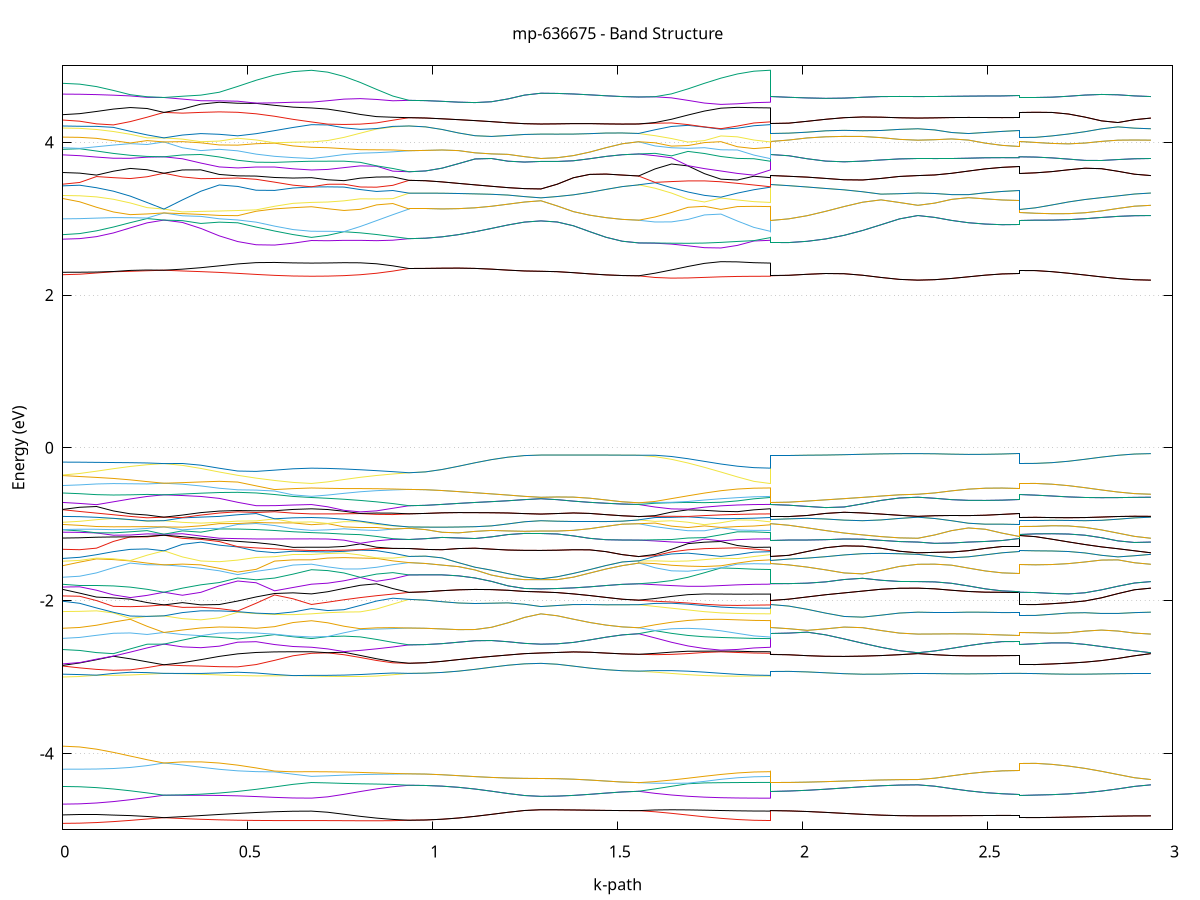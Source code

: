 set title 'mp-636675 - Band Structure'
set xlabel 'k-path'
set ylabel 'Energy (eV)'
set grid y
set yrange [-5:5]
set terminal png size 800,600
set output 'mp-636675_bands_gnuplot.png'
plot '-' using 1:2 with lines notitle, '-' using 1:2 with lines notitle, '-' using 1:2 with lines notitle, '-' using 1:2 with lines notitle, '-' using 1:2 with lines notitle, '-' using 1:2 with lines notitle, '-' using 1:2 with lines notitle, '-' using 1:2 with lines notitle, '-' using 1:2 with lines notitle, '-' using 1:2 with lines notitle, '-' using 1:2 with lines notitle, '-' using 1:2 with lines notitle, '-' using 1:2 with lines notitle, '-' using 1:2 with lines notitle, '-' using 1:2 with lines notitle, '-' using 1:2 with lines notitle, '-' using 1:2 with lines notitle, '-' using 1:2 with lines notitle, '-' using 1:2 with lines notitle, '-' using 1:2 with lines notitle, '-' using 1:2 with lines notitle, '-' using 1:2 with lines notitle, '-' using 1:2 with lines notitle, '-' using 1:2 with lines notitle, '-' using 1:2 with lines notitle, '-' using 1:2 with lines notitle, '-' using 1:2 with lines notitle, '-' using 1:2 with lines notitle, '-' using 1:2 with lines notitle, '-' using 1:2 with lines notitle, '-' using 1:2 with lines notitle, '-' using 1:2 with lines notitle, '-' using 1:2 with lines notitle, '-' using 1:2 with lines notitle, '-' using 1:2 with lines notitle, '-' using 1:2 with lines notitle, '-' using 1:2 with lines notitle, '-' using 1:2 with lines notitle, '-' using 1:2 with lines notitle, '-' using 1:2 with lines notitle, '-' using 1:2 with lines notitle, '-' using 1:2 with lines notitle, '-' using 1:2 with lines notitle, '-' using 1:2 with lines notitle, '-' using 1:2 with lines notitle, '-' using 1:2 with lines notitle, '-' using 1:2 with lines notitle, '-' using 1:2 with lines notitle, '-' using 1:2 with lines notitle, '-' using 1:2 with lines notitle, '-' using 1:2 with lines notitle, '-' using 1:2 with lines notitle, '-' using 1:2 with lines notitle, '-' using 1:2 with lines notitle, '-' using 1:2 with lines notitle, '-' using 1:2 with lines notitle, '-' using 1:2 with lines notitle, '-' using 1:2 with lines notitle, '-' using 1:2 with lines notitle, '-' using 1:2 with lines notitle, '-' using 1:2 with lines notitle, '-' using 1:2 with lines notitle, '-' using 1:2 with lines notitle, '-' using 1:2 with lines notitle, '-' using 1:2 with lines notitle, '-' using 1:2 with lines notitle, '-' using 1:2 with lines notitle, '-' using 1:2 with lines notitle, '-' using 1:2 with lines notitle, '-' using 1:2 with lines notitle, '-' using 1:2 with lines notitle, '-' using 1:2 with lines notitle, '-' using 1:2 with lines notitle, '-' using 1:2 with lines notitle, '-' using 1:2 with lines notitle, '-' using 1:2 with lines notitle, '-' using 1:2 with lines notitle, '-' using 1:2 with lines notitle, '-' using 1:2 with lines notitle, '-' using 1:2 with lines notitle, '-' using 1:2 with lines notitle, '-' using 1:2 with lines notitle, '-' using 1:2 with lines notitle, '-' using 1:2 with lines notitle, '-' using 1:2 with lines notitle, '-' using 1:2 with lines notitle, '-' using 1:2 with lines notitle, '-' using 1:2 with lines notitle, '-' using 1:2 with lines notitle, '-' using 1:2 with lines notitle, '-' using 1:2 with lines notitle, '-' using 1:2 with lines notitle, '-' using 1:2 with lines notitle, '-' using 1:2 with lines notitle, '-' using 1:2 with lines notitle, '-' using 1:2 with lines notitle, '-' using 1:2 with lines notitle, '-' using 1:2 with lines notitle, '-' using 1:2 with lines notitle, '-' using 1:2 with lines notitle, '-' using 1:2 with lines notitle, '-' using 1:2 with lines notitle, '-' using 1:2 with lines notitle, '-' using 1:2 with lines notitle, '-' using 1:2 with lines notitle, '-' using 1:2 with lines notitle, '-' using 1:2 with lines notitle, '-' using 1:2 with lines notitle, '-' using 1:2 with lines notitle, '-' using 1:2 with lines notitle, '-' using 1:2 with lines notitle, '-' using 1:2 with lines notitle, '-' using 1:2 with lines notitle, '-' using 1:2 with lines notitle, '-' using 1:2 with lines notitle, '-' using 1:2 with lines notitle, '-' using 1:2 with lines notitle, '-' using 1:2 with lines notitle, '-' using 1:2 with lines notitle, '-' using 1:2 with lines notitle, '-' using 1:2 with lines notitle, '-' using 1:2 with lines notitle, '-' using 1:2 with lines notitle, '-' using 1:2 with lines notitle, '-' using 1:2 with lines notitle, '-' using 1:2 with lines notitle, '-' using 1:2 with lines notitle, '-' using 1:2 with lines notitle, '-' using 1:2 with lines notitle, '-' using 1:2 with lines notitle, '-' using 1:2 with lines notitle, '-' using 1:2 with lines notitle, '-' using 1:2 with lines notitle, '-' using 1:2 with lines notitle, '-' using 1:2 with lines notitle, '-' using 1:2 with lines notitle, '-' using 1:2 with lines notitle, '-' using 1:2 with lines notitle, '-' using 1:2 with lines notitle, '-' using 1:2 with lines notitle, '-' using 1:2 with lines notitle, '-' using 1:2 with lines notitle, '-' using 1:2 with lines notitle, '-' using 1:2 with lines notitle, '-' using 1:2 with lines notitle, '-' using 1:2 with lines notitle, '-' using 1:2 with lines notitle, '-' using 1:2 with lines notitle, '-' using 1:2 with lines notitle, '-' using 1:2 with lines notitle, '-' using 1:2 with lines notitle, '-' using 1:2 with lines notitle, '-' using 1:2 with lines notitle, '-' using 1:2 with lines notitle, '-' using 1:2 with lines notitle, '-' using 1:2 with lines notitle, '-' using 1:2 with lines notitle, '-' using 1:2 with lines notitle, '-' using 1:2 with lines notitle, '-' using 1:2 with lines notitle
0.000000 -14.490966
0.045589 -14.490966
0.091178 -14.490966
0.136766 -14.490966
0.182355 -14.490966
0.227944 -14.490966
0.273533 -14.490966
0.273533 -14.490966
0.323379 -14.490966
0.373224 -14.491066
0.423070 -14.491066
0.472916 -14.491066
0.522762 -14.490966
0.572608 -14.490966
0.622453 -14.490966
0.672299 -14.490966
0.672299 -14.490966
0.716280 -14.490966
0.760260 -14.490966
0.804241 -14.490966
0.848221 -14.490966
0.892202 -14.490866
0.936182 -14.490866
0.936182 -14.490866
0.980735 -14.490866
1.025287 -14.490866
1.069839 -14.490866
1.114392 -14.490766
1.158944 -14.490766
1.203496 -14.490766
1.248049 -14.490766
1.292601 -14.490766
1.292601 -14.490766
1.336582 -14.490766
1.380562 -14.490766
1.424543 -14.490766
1.468523 -14.490766
1.512504 -14.490766
1.556484 -14.490766
1.556484 -14.490766
1.556484 -14.490766
1.556484 -14.490766
1.601037 -14.490766
1.645589 -14.490866
1.690141 -14.490866
1.734694 -14.490866
1.779246 -14.490966
1.823798 -14.490966
1.868351 -14.490966
1.912903 -14.490966
1.912903 -14.490966
1.912903 -14.490966
1.912903 -14.490766
1.962749 -14.490766
2.012595 -14.490766
2.062440 -14.490866
2.112286 -14.490866
2.162132 -14.490866
2.211978 -14.490866
2.261824 -14.490866
2.311669 -14.490866
2.311669 -14.490866
2.357258 -14.490866
2.402847 -14.490866
2.448436 -14.490866
2.494025 -14.490866
2.539613 -14.490866
2.585202 -14.490866
2.585202 -14.490966
2.629754 -14.490966
2.674307 -14.490966
2.718859 -14.490966
2.763411 -14.490966
2.807964 -14.490966
2.852516 -14.490966
2.897069 -14.490866
2.941621 -14.490866
e
0.000000 -14.490966
0.045589 -14.490966
0.091178 -14.490966
0.136766 -14.490966
0.182355 -14.490966
0.227944 -14.490966
0.273533 -14.490966
0.273533 -14.490966
0.323379 -14.490966
0.373224 -14.490866
0.423070 -14.490866
0.472916 -14.490766
0.522762 -14.490766
0.572608 -14.490766
0.622453 -14.490666
0.672299 -14.490666
0.672299 -14.490666
0.716280 -14.490666
0.760260 -14.490766
0.804241 -14.490766
0.848221 -14.490766
0.892202 -14.490766
0.936182 -14.490866
0.936182 -14.490866
0.980735 -14.490866
1.025287 -14.490866
1.069839 -14.490866
1.114392 -14.490766
1.158944 -14.490766
1.203496 -14.490766
1.248049 -14.490766
1.292601 -14.490766
1.292601 -14.490766
1.336582 -14.490766
1.380562 -14.490766
1.424543 -14.490766
1.468523 -14.490766
1.512504 -14.490766
1.556484 -14.490766
1.556484 -14.490766
1.556484 -14.490766
1.556484 -14.490766
1.601037 -14.490766
1.645589 -14.490766
1.690141 -14.490666
1.734694 -14.490666
1.779246 -14.490666
1.823798 -14.490666
1.868351 -14.490666
1.912903 -14.490666
1.912903 -14.490666
1.912903 -14.490666
1.912903 -14.490766
1.962749 -14.490766
2.012595 -14.490766
2.062440 -14.490866
2.112286 -14.490866
2.162132 -14.490866
2.211978 -14.490866
2.261824 -14.490866
2.311669 -14.490866
2.311669 -14.490866
2.357258 -14.490866
2.402847 -14.490866
2.448436 -14.490866
2.494025 -14.490866
2.539613 -14.490866
2.585202 -14.490866
2.585202 -14.490966
2.629754 -14.490966
2.674307 -14.490966
2.718859 -14.490966
2.763411 -14.490966
2.807964 -14.490966
2.852516 -14.490966
2.897069 -14.490866
2.941621 -14.490866
e
0.000000 -14.393366
0.045589 -14.393366
0.091178 -14.393366
0.136766 -14.393366
0.182355 -14.393366
0.227944 -14.393366
0.273533 -14.393366
0.273533 -14.393366
0.323379 -14.393566
0.373224 -14.393666
0.423070 -14.393866
0.472916 -14.393966
0.522762 -14.394166
0.572608 -14.394266
0.622453 -14.394366
0.672299 -14.394366
0.672299 -14.394366
0.716280 -14.394366
0.760260 -14.394266
0.804241 -14.394166
0.848221 -14.393966
0.892202 -14.393866
0.936182 -14.393666
0.936182 -14.393666
0.980735 -14.393666
1.025287 -14.393666
1.069839 -14.393666
1.114392 -14.393566
1.158944 -14.393566
1.203496 -14.393566
1.248049 -14.393566
1.292601 -14.393566
1.292601 -14.393566
1.336582 -14.393566
1.380562 -14.393566
1.424543 -14.393566
1.468523 -14.393566
1.512504 -14.393566
1.556484 -14.393566
1.556484 -14.393566
1.556484 -14.393566
1.556484 -14.393566
1.601037 -14.393766
1.645589 -14.393866
1.690141 -14.394066
1.734694 -14.394166
1.779246 -14.394266
1.823798 -14.394266
1.868351 -14.394366
1.912903 -14.394366
1.912903 -14.394366
1.912903 -14.394366
1.912903 -14.393566
1.962749 -14.393566
2.012595 -14.393566
2.062440 -14.393566
2.112286 -14.393466
2.162132 -14.393466
2.211978 -14.393366
2.261824 -14.393366
2.311669 -14.393366
2.311669 -14.393366
2.357258 -14.393366
2.402847 -14.393366
2.448436 -14.393366
2.494025 -14.393366
2.539613 -14.393366
2.585202 -14.393366
2.585202 -14.393366
2.629754 -14.393366
2.674307 -14.393366
2.718859 -14.393366
2.763411 -14.393366
2.807964 -14.393366
2.852516 -14.393366
2.897069 -14.393366
2.941621 -14.393366
e
0.000000 -14.393266
0.045589 -14.393266
0.091178 -14.393366
0.136766 -14.393366
0.182355 -14.393366
0.227944 -14.393366
0.273533 -14.393366
0.273533 -14.393366
0.323379 -14.393266
0.373224 -14.393166
0.423070 -14.393066
0.472916 -14.392966
0.522762 -14.392966
0.572608 -14.392966
0.622453 -14.392966
0.672299 -14.392966
0.672299 -14.392966
0.716280 -14.392966
0.760260 -14.393066
0.804241 -14.393166
0.848221 -14.393266
0.892202 -14.393466
0.936182 -14.393666
0.936182 -14.393666
0.980735 -14.393666
1.025287 -14.393666
1.069839 -14.393666
1.114392 -14.393566
1.158944 -14.393566
1.203496 -14.393566
1.248049 -14.393566
1.292601 -14.393566
1.292601 -14.393566
1.336582 -14.393566
1.380562 -14.393566
1.424543 -14.393566
1.468523 -14.393566
1.512504 -14.393566
1.556484 -14.393566
1.556484 -14.393566
1.556484 -14.393566
1.556484 -14.393566
1.601037 -14.393466
1.645589 -14.393366
1.690141 -14.393266
1.734694 -14.393166
1.779246 -14.393066
1.823798 -14.392966
1.868351 -14.392966
1.912903 -14.392966
1.912903 -14.392966
1.912903 -14.392966
1.912903 -14.393566
1.962749 -14.393566
2.012595 -14.393566
2.062440 -14.393566
2.112286 -14.393466
2.162132 -14.393466
2.211978 -14.393366
2.261824 -14.393366
2.311669 -14.393366
2.311669 -14.393366
2.357258 -14.393366
2.402847 -14.393366
2.448436 -14.393366
2.494025 -14.393366
2.539613 -14.393366
2.585202 -14.393366
2.585202 -14.393366
2.629754 -14.393366
2.674307 -14.393366
2.718859 -14.393366
2.763411 -14.393366
2.807964 -14.393366
2.852516 -14.393366
2.897069 -14.393366
2.941621 -14.393366
e
0.000000 -14.387166
0.045589 -14.387166
0.091178 -14.387166
0.136766 -14.387166
0.182355 -14.387066
0.227944 -14.387066
0.273533 -14.387066
0.273533 -14.387066
0.323379 -14.387066
0.373224 -14.387166
0.423070 -14.387266
0.472916 -14.387366
0.522762 -14.387466
0.572608 -14.387566
0.622453 -14.387566
0.672299 -14.387566
0.672299 -14.387566
0.716280 -14.387566
0.760260 -14.387566
0.804241 -14.387566
0.848221 -14.387466
0.892202 -14.387466
0.936182 -14.387366
0.936182 -14.387366
0.980735 -14.387366
1.025287 -14.387466
1.069839 -14.387466
1.114392 -14.387566
1.158944 -14.387666
1.203496 -14.387666
1.248049 -14.387666
1.292601 -14.387766
1.292601 -14.387766
1.336582 -14.387766
1.380562 -14.387766
1.424543 -14.387766
1.468523 -14.387766
1.512504 -14.387766
1.556484 -14.387766
1.556484 -14.387766
1.556484 -14.387766
1.556484 -14.387766
1.601037 -14.387766
1.645589 -14.387766
1.690141 -14.387766
1.734694 -14.387666
1.779246 -14.387666
1.823798 -14.387666
1.868351 -14.387566
1.912903 -14.387566
1.912903 -14.387566
1.912903 -14.387566
1.912903 -14.387766
1.962749 -14.387666
2.012595 -14.387666
2.062440 -14.387666
2.112286 -14.387566
2.162132 -14.387466
2.211978 -14.387466
2.261824 -14.387366
2.311669 -14.387366
2.311669 -14.387366
2.357258 -14.387366
2.402847 -14.387366
2.448436 -14.387366
2.494025 -14.387366
2.539613 -14.387366
2.585202 -14.387366
2.585202 -14.387066
2.629754 -14.387066
2.674307 -14.387066
2.718859 -14.387166
2.763411 -14.387266
2.807964 -14.387266
2.852516 -14.387366
2.897069 -14.387366
2.941621 -14.387366
e
0.000000 -14.386966
0.045589 -14.386966
0.091178 -14.386966
0.136766 -14.386966
0.182355 -14.386966
0.227944 -14.387066
0.273533 -14.387066
0.273533 -14.387066
0.323379 -14.387066
0.373224 -14.387066
0.423070 -14.387066
0.472916 -14.387066
0.522762 -14.387066
0.572608 -14.387166
0.622453 -14.387166
0.672299 -14.387166
0.672299 -14.387166
0.716280 -14.387166
0.760260 -14.387166
0.804241 -14.387266
0.848221 -14.387266
0.892202 -14.387366
0.936182 -14.387366
0.936182 -14.387366
0.980735 -14.387366
1.025287 -14.387466
1.069839 -14.387466
1.114392 -14.387566
1.158944 -14.387666
1.203496 -14.387666
1.248049 -14.387666
1.292601 -14.387766
1.292601 -14.387766
1.336582 -14.387766
1.380562 -14.387766
1.424543 -14.387766
1.468523 -14.387766
1.512504 -14.387766
1.556484 -14.387766
1.556484 -14.387766
1.556484 -14.387766
1.556484 -14.387766
1.601037 -14.387666
1.645589 -14.387566
1.690141 -14.387466
1.734694 -14.387366
1.779246 -14.387266
1.823798 -14.387266
1.868351 -14.387166
1.912903 -14.387166
1.912903 -14.387166
1.912903 -14.387166
1.912903 -14.387766
1.962749 -14.387666
2.012595 -14.387666
2.062440 -14.387666
2.112286 -14.387566
2.162132 -14.387466
2.211978 -14.387466
2.261824 -14.387366
2.311669 -14.387366
2.311669 -14.387366
2.357258 -14.387366
2.402847 -14.387366
2.448436 -14.387366
2.494025 -14.387366
2.539613 -14.387366
2.585202 -14.387366
2.585202 -14.387066
2.629754 -14.387066
2.674307 -14.387066
2.718859 -14.387166
2.763411 -14.387266
2.807964 -14.387266
2.852516 -14.387366
2.897069 -14.387366
2.941621 -14.387366
e
0.000000 -14.362566
0.045589 -14.362566
0.091178 -14.362566
0.136766 -14.362466
0.182355 -14.362466
0.227944 -14.362366
0.273533 -14.362366
0.273533 -14.362366
0.323379 -14.362366
0.373224 -14.362466
0.423070 -14.362566
0.472916 -14.362566
0.522762 -14.362666
0.572608 -14.362766
0.622453 -14.362766
0.672299 -14.362866
0.672299 -14.362866
0.716280 -14.362766
0.760260 -14.362766
0.804241 -14.362766
0.848221 -14.362766
0.892202 -14.362666
0.936182 -14.362666
0.936182 -14.362666
0.980735 -14.362666
1.025287 -14.362666
1.069839 -14.362666
1.114392 -14.362666
1.158944 -14.362566
1.203496 -14.362566
1.248049 -14.362566
1.292601 -14.362566
1.292601 -14.362566
1.336582 -14.362566
1.380562 -14.362566
1.424543 -14.362566
1.468523 -14.362566
1.512504 -14.362566
1.556484 -14.362566
1.556484 -14.362566
1.556484 -14.362566
1.556484 -14.362566
1.601037 -14.362566
1.645589 -14.362666
1.690141 -14.362666
1.734694 -14.362666
1.779246 -14.362766
1.823798 -14.362766
1.868351 -14.362766
1.912903 -14.362866
1.912903 -14.362866
1.912903 -14.362866
1.912903 -14.362566
1.962749 -14.362566
2.012595 -14.362466
2.062440 -14.362466
2.112286 -14.362366
2.162132 -14.362366
2.211978 -14.362266
2.261824 -14.362266
2.311669 -14.362266
2.311669 -14.362266
2.357258 -14.362266
2.402847 -14.362266
2.448436 -14.362266
2.494025 -14.362266
2.539613 -14.362266
2.585202 -14.362266
2.585202 -14.362366
2.629754 -14.362366
2.674307 -14.362366
2.718859 -14.362366
2.763411 -14.362266
2.807964 -14.362266
2.852516 -14.362266
2.897069 -14.362266
2.941621 -14.362266
e
0.000000 -14.362166
0.045589 -14.362166
0.091178 -14.362166
0.136766 -14.362166
0.182355 -14.362266
0.227944 -14.362266
0.273533 -14.362366
0.273533 -14.362366
0.323379 -14.362366
0.373224 -14.362366
0.423070 -14.362366
0.472916 -14.362366
0.522762 -14.362366
0.572608 -14.362466
0.622453 -14.362466
0.672299 -14.362466
0.672299 -14.362466
0.716280 -14.362466
0.760260 -14.362466
0.804241 -14.362566
0.848221 -14.362566
0.892202 -14.362566
0.936182 -14.362666
0.936182 -14.362666
0.980735 -14.362666
1.025287 -14.362666
1.069839 -14.362666
1.114392 -14.362666
1.158944 -14.362566
1.203496 -14.362566
1.248049 -14.362566
1.292601 -14.362566
1.292601 -14.362566
1.336582 -14.362566
1.380562 -14.362566
1.424543 -14.362566
1.468523 -14.362566
1.512504 -14.362566
1.556484 -14.362566
1.556484 -14.362566
1.556484 -14.362566
1.556484 -14.362566
1.601037 -14.362466
1.645589 -14.362466
1.690141 -14.362466
1.734694 -14.362466
1.779246 -14.362466
1.823798 -14.362466
1.868351 -14.362466
1.912903 -14.362466
1.912903 -14.362466
1.912903 -14.362466
1.912903 -14.362566
1.962749 -14.362566
2.012595 -14.362466
2.062440 -14.362466
2.112286 -14.362366
2.162132 -14.362366
2.211978 -14.362266
2.261824 -14.362266
2.311669 -14.362266
2.311669 -14.362266
2.357258 -14.362266
2.402847 -14.362266
2.448436 -14.362266
2.494025 -14.362266
2.539613 -14.362266
2.585202 -14.362266
2.585202 -14.362366
2.629754 -14.362366
2.674307 -14.362366
2.718859 -14.362366
2.763411 -14.362266
2.807964 -14.362266
2.852516 -14.362266
2.897069 -14.362266
2.941621 -14.362266
e
0.000000 -14.360766
0.045589 -14.360766
0.091178 -14.360666
0.136766 -14.360566
0.182355 -14.360466
0.227944 -14.360266
0.273533 -14.360166
0.273533 -14.360166
0.323379 -14.360166
0.373224 -14.360166
0.423070 -14.360166
0.472916 -14.360166
0.522762 -14.360166
0.572608 -14.360166
0.622453 -14.360166
0.672299 -14.360166
0.672299 -14.360166
0.716280 -14.360166
0.760260 -14.360166
0.804241 -14.360066
0.848221 -14.360066
0.892202 -14.360066
0.936182 -14.360066
0.936182 -14.360066
0.980735 -14.360066
1.025287 -14.360066
1.069839 -14.360066
1.114392 -14.360066
1.158944 -14.359966
1.203496 -14.359966
1.248049 -14.359966
1.292601 -14.359966
1.292601 -14.359966
1.336582 -14.359966
1.380562 -14.359966
1.424543 -14.359966
1.468523 -14.359966
1.512504 -14.359966
1.556484 -14.359966
1.556484 -14.359966
1.556484 -14.359966
1.556484 -14.359966
1.601037 -14.360066
1.645589 -14.360066
1.690141 -14.360066
1.734694 -14.360066
1.779246 -14.360066
1.823798 -14.360066
1.868351 -14.360166
1.912903 -14.360166
1.912903 -14.360166
1.912903 -14.360166
1.912903 -14.359966
1.962749 -14.359966
2.012595 -14.360066
2.062440 -14.360066
2.112286 -14.360066
2.162132 -14.360066
2.211978 -14.360066
2.261824 -14.360066
2.311669 -14.360066
2.311669 -14.360066
2.357258 -14.360066
2.402847 -14.360066
2.448436 -14.360066
2.494025 -14.360066
2.539613 -14.360066
2.585202 -14.360066
2.585202 -14.360166
2.629754 -14.360166
2.674307 -14.360166
2.718859 -14.360166
2.763411 -14.360166
2.807964 -14.360066
2.852516 -14.360066
2.897069 -14.360066
2.941621 -14.360066
e
0.000000 -14.359666
0.045589 -14.359666
0.091178 -14.359666
0.136766 -14.359766
0.182355 -14.359866
0.227944 -14.360066
0.273533 -14.360166
0.273533 -14.360166
0.323379 -14.360166
0.373224 -14.360066
0.423070 -14.360066
0.472916 -14.360066
0.522762 -14.360066
0.572608 -14.359966
0.622453 -14.359966
0.672299 -14.359966
0.672299 -14.359966
0.716280 -14.359966
0.760260 -14.359966
0.804241 -14.359966
0.848221 -14.360066
0.892202 -14.360066
0.936182 -14.360066
0.936182 -14.360066
0.980735 -14.360066
1.025287 -14.360066
1.069839 -14.360066
1.114392 -14.360066
1.158944 -14.359966
1.203496 -14.359966
1.248049 -14.359966
1.292601 -14.359966
1.292601 -14.359966
1.336582 -14.359966
1.380562 -14.359966
1.424543 -14.359966
1.468523 -14.359966
1.512504 -14.359966
1.556484 -14.359966
1.556484 -14.359966
1.556484 -14.359966
1.556484 -14.359966
1.601037 -14.359966
1.645589 -14.359966
1.690141 -14.359966
1.734694 -14.359966
1.779246 -14.359966
1.823798 -14.359966
1.868351 -14.359966
1.912903 -14.359966
1.912903 -14.359966
1.912903 -14.359966
1.912903 -14.359966
1.962749 -14.359966
2.012595 -14.360066
2.062440 -14.360066
2.112286 -14.360066
2.162132 -14.360066
2.211978 -14.360066
2.261824 -14.360066
2.311669 -14.360066
2.311669 -14.360066
2.357258 -14.360066
2.402847 -14.360066
2.448436 -14.360066
2.494025 -14.360066
2.539613 -14.360066
2.585202 -14.360066
2.585202 -14.360166
2.629754 -14.360166
2.674307 -14.360166
2.718859 -14.360166
2.763411 -14.360166
2.807964 -14.360066
2.852516 -14.360066
2.897069 -14.360066
2.941621 -14.360066
e
0.000000 -14.301166
0.045589 -14.301166
0.091178 -14.301166
0.136766 -14.301166
0.182355 -14.301166
0.227944 -14.301166
0.273533 -14.301166
0.273533 -14.301166
0.323379 -14.301166
0.373224 -14.301166
0.423070 -14.301166
0.472916 -14.301266
0.522762 -14.301266
0.572608 -14.301266
0.622453 -14.301366
0.672299 -14.301366
0.672299 -14.301366
0.716280 -14.301366
0.760260 -14.301266
0.804241 -14.301266
0.848221 -14.301266
0.892202 -14.301266
0.936182 -14.301266
0.936182 -14.301266
0.980735 -14.301266
1.025287 -14.301266
1.069839 -14.301266
1.114392 -14.301266
1.158944 -14.301266
1.203496 -14.301266
1.248049 -14.301266
1.292601 -14.301266
1.292601 -14.301266
1.336582 -14.301266
1.380562 -14.301266
1.424543 -14.301266
1.468523 -14.301266
1.512504 -14.301266
1.556484 -14.301266
1.556484 -14.301266
1.556484 -14.301266
1.556484 -14.301266
1.601037 -14.301266
1.645589 -14.301266
1.690141 -14.301266
1.734694 -14.301266
1.779246 -14.301366
1.823798 -14.301366
1.868351 -14.301366
1.912903 -14.301366
1.912903 -14.301366
1.912903 -14.301366
1.912903 -14.301266
1.962749 -14.301266
2.012595 -14.301266
2.062440 -14.301266
2.112286 -14.301166
2.162132 -14.301166
2.211978 -14.301166
2.261824 -14.301166
2.311669 -14.301166
2.311669 -14.301166
2.357258 -14.301166
2.402847 -14.301166
2.448436 -14.301166
2.494025 -14.301166
2.539613 -14.301166
2.585202 -14.301166
2.585202 -14.301166
2.629754 -14.301166
2.674307 -14.301166
2.718859 -14.301166
2.763411 -14.301166
2.807964 -14.301166
2.852516 -14.301166
2.897069 -14.301166
2.941621 -14.301166
e
0.000000 -14.301166
0.045589 -14.301166
0.091178 -14.301166
0.136766 -14.301166
0.182355 -14.301166
0.227944 -14.301166
0.273533 -14.301166
0.273533 -14.301166
0.323379 -14.301066
0.373224 -14.301066
0.423070 -14.301066
0.472916 -14.301066
0.522762 -14.301166
0.572608 -14.301166
0.622453 -14.301166
0.672299 -14.301166
0.672299 -14.301166
0.716280 -14.301166
0.760260 -14.301166
0.804241 -14.301166
0.848221 -14.301166
0.892202 -14.301166
0.936182 -14.301266
0.936182 -14.301266
0.980735 -14.301266
1.025287 -14.301266
1.069839 -14.301266
1.114392 -14.301266
1.158944 -14.301266
1.203496 -14.301266
1.248049 -14.301266
1.292601 -14.301266
1.292601 -14.301266
1.336582 -14.301266
1.380562 -14.301266
1.424543 -14.301266
1.468523 -14.301266
1.512504 -14.301266
1.556484 -14.301266
1.556484 -14.301266
1.556484 -14.301266
1.556484 -14.301266
1.601037 -14.301266
1.645589 -14.301266
1.690141 -14.301166
1.734694 -14.301166
1.779246 -14.301166
1.823798 -14.301166
1.868351 -14.301166
1.912903 -14.301166
1.912903 -14.301166
1.912903 -14.301166
1.912903 -14.301266
1.962749 -14.301266
2.012595 -14.301266
2.062440 -14.301266
2.112286 -14.301166
2.162132 -14.301166
2.211978 -14.301166
2.261824 -14.301166
2.311669 -14.301166
2.311669 -14.301166
2.357258 -14.301166
2.402847 -14.301166
2.448436 -14.301166
2.494025 -14.301166
2.539613 -14.301166
2.585202 -14.301166
2.585202 -14.301166
2.629754 -14.301166
2.674307 -14.301166
2.718859 -14.301166
2.763411 -14.301166
2.807964 -14.301166
2.852516 -14.301166
2.897069 -14.301166
2.941621 -14.301166
e
0.000000 -14.297666
0.045589 -14.297666
0.091178 -14.297666
0.136766 -14.297666
0.182355 -14.297666
0.227944 -14.297666
0.273533 -14.297666
0.273533 -14.297666
0.323379 -14.297666
0.373224 -14.297666
0.423070 -14.297766
0.472916 -14.297766
0.522762 -14.297766
0.572608 -14.297766
0.622453 -14.297866
0.672299 -14.297866
0.672299 -14.297866
0.716280 -14.297866
0.760260 -14.297866
0.804241 -14.297866
0.848221 -14.297866
0.892202 -14.297866
0.936182 -14.297766
0.936182 -14.297766
0.980735 -14.297766
1.025287 -14.297766
1.069839 -14.297766
1.114392 -14.297866
1.158944 -14.297866
1.203496 -14.297866
1.248049 -14.297866
1.292601 -14.297866
1.292601 -14.297866
1.336582 -14.297866
1.380562 -14.297866
1.424543 -14.297866
1.468523 -14.297866
1.512504 -14.297866
1.556484 -14.297866
1.556484 -14.297866
1.556484 -14.297866
1.556484 -14.297866
1.601037 -14.297866
1.645589 -14.297866
1.690141 -14.297866
1.734694 -14.297866
1.779246 -14.297866
1.823798 -14.297866
1.868351 -14.297866
1.912903 -14.297866
1.912903 -14.297866
1.912903 -14.297866
1.912903 -14.297866
1.962749 -14.297866
2.012595 -14.297766
2.062440 -14.297766
2.112286 -14.297766
2.162132 -14.297766
2.211978 -14.297666
2.261824 -14.297666
2.311669 -14.297666
2.311669 -14.297666
2.357258 -14.297666
2.402847 -14.297666
2.448436 -14.297666
2.494025 -14.297666
2.539613 -14.297666
2.585202 -14.297666
2.585202 -14.297666
2.629754 -14.297666
2.674307 -14.297666
2.718859 -14.297666
2.763411 -14.297666
2.807964 -14.297666
2.852516 -14.297666
2.897069 -14.297666
2.941621 -14.297666
e
0.000000 -14.297666
0.045589 -14.297666
0.091178 -14.297666
0.136766 -14.297666
0.182355 -14.297666
0.227944 -14.297666
0.273533 -14.297666
0.273533 -14.297666
0.323379 -14.297666
0.373224 -14.297666
0.423070 -14.297666
0.472916 -14.297766
0.522762 -14.297766
0.572608 -14.297766
0.622453 -14.297766
0.672299 -14.297766
0.672299 -14.297766
0.716280 -14.297766
0.760260 -14.297766
0.804241 -14.297766
0.848221 -14.297766
0.892202 -14.297766
0.936182 -14.297766
0.936182 -14.297766
0.980735 -14.297766
1.025287 -14.297766
1.069839 -14.297766
1.114392 -14.297866
1.158944 -14.297866
1.203496 -14.297866
1.248049 -14.297866
1.292601 -14.297866
1.292601 -14.297866
1.336582 -14.297866
1.380562 -14.297866
1.424543 -14.297866
1.468523 -14.297866
1.512504 -14.297866
1.556484 -14.297866
1.556484 -14.297866
1.556484 -14.297866
1.556484 -14.297866
1.601037 -14.297866
1.645589 -14.297866
1.690141 -14.297766
1.734694 -14.297766
1.779246 -14.297766
1.823798 -14.297766
1.868351 -14.297766
1.912903 -14.297766
1.912903 -14.297766
1.912903 -14.297766
1.912903 -14.297866
1.962749 -14.297866
2.012595 -14.297766
2.062440 -14.297766
2.112286 -14.297766
2.162132 -14.297766
2.211978 -14.297666
2.261824 -14.297666
2.311669 -14.297666
2.311669 -14.297666
2.357258 -14.297666
2.402847 -14.297666
2.448436 -14.297666
2.494025 -14.297666
2.539613 -14.297666
2.585202 -14.297666
2.585202 -14.297666
2.629754 -14.297666
2.674307 -14.297666
2.718859 -14.297666
2.763411 -14.297666
2.807964 -14.297666
2.852516 -14.297666
2.897069 -14.297666
2.941621 -14.297666
e
0.000000 -14.174666
0.045589 -14.174566
0.091178 -14.174566
0.136766 -14.174566
0.182355 -14.174466
0.227944 -14.174466
0.273533 -14.174366
0.273533 -14.174366
0.323379 -14.174366
0.373224 -14.174366
0.423070 -14.174366
0.472916 -14.174266
0.522762 -14.174266
0.572608 -14.174266
0.622453 -14.174166
0.672299 -14.174166
0.672299 -14.174166
0.716280 -14.174166
0.760260 -14.174166
0.804241 -14.174166
0.848221 -14.174166
0.892202 -14.174066
0.936182 -14.174066
0.936182 -14.174066
0.980735 -14.174066
1.025287 -14.174066
1.069839 -14.174066
1.114392 -14.174066
1.158944 -14.174066
1.203496 -14.174066
1.248049 -14.174066
1.292601 -14.174066
1.292601 -14.174066
1.336582 -14.174066
1.380562 -14.174066
1.424543 -14.174066
1.468523 -14.174066
1.512504 -14.174066
1.556484 -14.174066
1.556484 -14.174066
1.556484 -14.174066
1.556484 -14.174066
1.601037 -14.174066
1.645589 -14.174066
1.690141 -14.174166
1.734694 -14.174166
1.779246 -14.174166
1.823798 -14.174166
1.868351 -14.174166
1.912903 -14.174166
1.912903 -14.174166
1.912903 -14.174166
1.912903 -14.174066
1.962749 -14.174066
2.012595 -14.174066
2.062440 -14.174166
2.112286 -14.174166
2.162132 -14.174266
2.211978 -14.174266
2.261824 -14.174266
2.311669 -14.174266
2.311669 -14.174266
2.357258 -14.174266
2.402847 -14.174266
2.448436 -14.174266
2.494025 -14.174266
2.539613 -14.174266
2.585202 -14.174266
2.585202 -14.174366
2.629754 -14.174366
2.674307 -14.174366
2.718859 -14.174366
2.763411 -14.174366
2.807964 -14.174366
2.852516 -14.174266
2.897069 -14.174266
2.941621 -14.174266
e
0.000000 -14.174066
0.045589 -14.174066
0.091178 -14.174066
0.136766 -14.174166
0.182355 -14.174166
0.227944 -14.174266
0.273533 -14.174366
0.273533 -14.174366
0.323379 -14.174366
0.373224 -14.174266
0.423070 -14.174166
0.472916 -14.174166
0.522762 -14.174066
0.572608 -14.174066
0.622453 -14.173966
0.672299 -14.173966
0.672299 -14.173966
0.716280 -14.173966
0.760260 -14.173966
0.804241 -14.173966
0.848221 -14.174066
0.892202 -14.174066
0.936182 -14.174066
0.936182 -14.174066
0.980735 -14.174066
1.025287 -14.174066
1.069839 -14.174066
1.114392 -14.174066
1.158944 -14.174066
1.203496 -14.174066
1.248049 -14.174066
1.292601 -14.174066
1.292601 -14.174066
1.336582 -14.174066
1.380562 -14.174066
1.424543 -14.174066
1.468523 -14.174066
1.512504 -14.174066
1.556484 -14.174066
1.556484 -14.174066
1.556484 -14.174066
1.556484 -14.174066
1.601037 -14.174066
1.645589 -14.173966
1.690141 -14.173966
1.734694 -14.173966
1.779246 -14.173966
1.823798 -14.173966
1.868351 -14.173966
1.912903 -14.173966
1.912903 -14.173966
1.912903 -14.173966
1.912903 -14.174066
1.962749 -14.174066
2.012595 -14.174066
2.062440 -14.174166
2.112286 -14.174166
2.162132 -14.174266
2.211978 -14.174266
2.261824 -14.174266
2.311669 -14.174266
2.311669 -14.174266
2.357258 -14.174266
2.402847 -14.174266
2.448436 -14.174266
2.494025 -14.174266
2.539613 -14.174266
2.585202 -14.174266
2.585202 -14.174366
2.629754 -14.174366
2.674307 -14.174366
2.718859 -14.174366
2.763411 -14.174366
2.807964 -14.174366
2.852516 -14.174266
2.897069 -14.174266
2.941621 -14.174266
e
0.000000 -14.169566
0.045589 -14.169566
0.091178 -14.169566
0.136766 -14.169566
0.182355 -14.169566
0.227944 -14.169466
0.273533 -14.169466
0.273533 -14.169466
0.323379 -14.169566
0.373224 -14.169566
0.423070 -14.169566
0.472916 -14.169666
0.522762 -14.169666
0.572608 -14.169766
0.622453 -14.169766
0.672299 -14.169766
0.672299 -14.169766
0.716280 -14.169766
0.760260 -14.169766
0.804241 -14.169766
0.848221 -14.169766
0.892202 -14.169766
0.936182 -14.169766
0.936182 -14.169766
0.980735 -14.169766
1.025287 -14.169766
1.069839 -14.169766
1.114392 -14.169766
1.158944 -14.169766
1.203496 -14.169766
1.248049 -14.169666
1.292601 -14.169666
1.292601 -14.169666
1.336582 -14.169666
1.380562 -14.169666
1.424543 -14.169666
1.468523 -14.169666
1.512504 -14.169666
1.556484 -14.169666
1.556484 -14.169666
1.556484 -14.169666
1.556484 -14.169666
1.601037 -14.169666
1.645589 -14.169766
1.690141 -14.169766
1.734694 -14.169766
1.779246 -14.169766
1.823798 -14.169766
1.868351 -14.169766
1.912903 -14.169766
1.912903 -14.169766
1.912903 -14.169766
1.912903 -14.169666
1.962749 -14.169666
2.012595 -14.169666
2.062440 -14.169666
2.112286 -14.169566
2.162132 -14.169566
2.211978 -14.169466
2.261824 -14.169466
2.311669 -14.169466
2.311669 -14.169466
2.357258 -14.169466
2.402847 -14.169466
2.448436 -14.169466
2.494025 -14.169466
2.539613 -14.169466
2.585202 -14.169466
2.585202 -14.169466
2.629754 -14.169466
2.674307 -14.169466
2.718859 -14.169466
2.763411 -14.169466
2.807964 -14.169466
2.852516 -14.169466
2.897069 -14.169466
2.941621 -14.169466
e
0.000000 -14.169466
0.045589 -14.169466
0.091178 -14.169466
0.136766 -14.169466
0.182355 -14.169466
0.227944 -14.169466
0.273533 -14.169466
0.273533 -14.169466
0.323379 -14.169566
0.373224 -14.169566
0.423070 -14.169566
0.472916 -14.169666
0.522762 -14.169666
0.572608 -14.169766
0.622453 -14.169766
0.672299 -14.169766
0.672299 -14.169766
0.716280 -14.169766
0.760260 -14.169766
0.804241 -14.169766
0.848221 -14.169766
0.892202 -14.169766
0.936182 -14.169766
0.936182 -14.169766
0.980735 -14.169766
1.025287 -14.169766
1.069839 -14.169766
1.114392 -14.169766
1.158944 -14.169766
1.203496 -14.169766
1.248049 -14.169666
1.292601 -14.169666
1.292601 -14.169666
1.336582 -14.169666
1.380562 -14.169666
1.424543 -14.169666
1.468523 -14.169666
1.512504 -14.169666
1.556484 -14.169666
1.556484 -14.169666
1.556484 -14.169666
1.556484 -14.169666
1.601037 -14.169666
1.645589 -14.169766
1.690141 -14.169766
1.734694 -14.169766
1.779246 -14.169766
1.823798 -14.169766
1.868351 -14.169766
1.912903 -14.169766
1.912903 -14.169766
1.912903 -14.169766
1.912903 -14.169666
1.962749 -14.169666
2.012595 -14.169666
2.062440 -14.169666
2.112286 -14.169566
2.162132 -14.169566
2.211978 -14.169466
2.261824 -14.169466
2.311669 -14.169466
2.311669 -14.169466
2.357258 -14.169466
2.402847 -14.169466
2.448436 -14.169466
2.494025 -14.169466
2.539613 -14.169466
2.585202 -14.169466
2.585202 -14.169466
2.629754 -14.169466
2.674307 -14.169466
2.718859 -14.169466
2.763411 -14.169466
2.807964 -14.169466
2.852516 -14.169466
2.897069 -14.169466
2.941621 -14.169466
e
0.000000 -14.135766
0.045589 -14.135766
0.091178 -14.135766
0.136766 -14.135766
0.182355 -14.135666
0.227944 -14.135666
0.273533 -14.135566
0.273533 -14.135566
0.323379 -14.135666
0.373224 -14.135566
0.423070 -14.135566
0.472916 -14.135466
0.522762 -14.135366
0.572608 -14.135266
0.622453 -14.135266
0.672299 -14.135266
0.672299 -14.135266
0.716280 -14.135166
0.760260 -14.135166
0.804241 -14.135066
0.848221 -14.134966
0.892202 -14.134866
0.936182 -14.134766
0.936182 -14.134766
0.980735 -14.134766
1.025287 -14.134766
1.069839 -14.134766
1.114392 -14.134666
1.158944 -14.134666
1.203496 -14.134666
1.248049 -14.134666
1.292601 -14.134566
1.292601 -14.134566
1.336582 -14.134666
1.380562 -14.134666
1.424543 -14.134766
1.468523 -14.134766
1.512504 -14.134766
1.556484 -14.134766
1.556484 -14.134766
1.556484 -14.134766
1.556484 -14.134766
1.601037 -14.134866
1.645589 -14.134966
1.690141 -14.135066
1.734694 -14.135066
1.779246 -14.135166
1.823798 -14.135166
1.868351 -14.135266
1.912903 -14.135266
1.912903 -14.135266
1.912903 -14.135266
1.912903 -14.134766
1.962749 -14.134766
2.012595 -14.134866
2.062440 -14.134866
2.112286 -14.135066
2.162132 -14.135166
2.211978 -14.135266
2.261824 -14.135366
2.311669 -14.135366
2.311669 -14.135366
2.357258 -14.135366
2.402847 -14.135366
2.448436 -14.135366
2.494025 -14.135366
2.539613 -14.135366
2.585202 -14.135366
2.585202 -14.135566
2.629754 -14.135566
2.674307 -14.135566
2.718859 -14.135566
2.763411 -14.135466
2.807964 -14.135466
2.852516 -14.135466
2.897069 -14.135366
2.941621 -14.135366
e
0.000000 -14.135366
0.045589 -14.135366
0.091178 -14.135366
0.136766 -14.135466
0.182355 -14.135466
0.227944 -14.135566
0.273533 -14.135566
0.273533 -14.135566
0.323379 -14.135466
0.373224 -14.135366
0.423070 -14.135166
0.472916 -14.135066
0.522762 -14.134866
0.572608 -14.134766
0.622453 -14.134566
0.672299 -14.134566
0.672299 -14.134566
0.716280 -14.134566
0.760260 -14.134566
0.804241 -14.134566
0.848221 -14.134566
0.892202 -14.134666
0.936182 -14.134766
0.936182 -14.134766
0.980735 -14.134766
1.025287 -14.134766
1.069839 -14.134766
1.114392 -14.134666
1.158944 -14.134666
1.203496 -14.134666
1.248049 -14.134666
1.292601 -14.134566
1.292601 -14.134566
1.336582 -14.134666
1.380562 -14.134666
1.424543 -14.134766
1.468523 -14.134766
1.512504 -14.134766
1.556484 -14.134766
1.556484 -14.134766
1.556484 -14.134766
1.556484 -14.134766
1.601037 -14.134766
1.645589 -14.134666
1.690141 -14.134666
1.734694 -14.134566
1.779246 -14.134566
1.823798 -14.134566
1.868351 -14.134566
1.912903 -14.134566
1.912903 -14.134566
1.912903 -14.134566
1.912903 -14.134766
1.962749 -14.134766
2.012595 -14.134866
2.062440 -14.134866
2.112286 -14.135066
2.162132 -14.135166
2.211978 -14.135266
2.261824 -14.135366
2.311669 -14.135366
2.311669 -14.135366
2.357258 -14.135366
2.402847 -14.135366
2.448436 -14.135366
2.494025 -14.135366
2.539613 -14.135366
2.585202 -14.135366
2.585202 -14.135566
2.629754 -14.135566
2.674307 -14.135566
2.718859 -14.135566
2.763411 -14.135466
2.807964 -14.135466
2.852516 -14.135466
2.897069 -14.135366
2.941621 -14.135366
e
0.000000 -14.134766
0.045589 -14.134766
0.091178 -14.134766
0.136766 -14.134666
0.182355 -14.134666
0.227944 -14.134566
0.273533 -14.134466
0.273533 -14.134466
0.323379 -14.134466
0.373224 -14.134566
0.423070 -14.134566
0.472916 -14.134566
0.522762 -14.134566
0.572608 -14.134466
0.622453 -14.134466
0.672299 -14.134466
0.672299 -14.134466
0.716280 -14.134466
0.760260 -14.134466
0.804241 -14.134466
0.848221 -14.134466
0.892202 -14.134466
0.936182 -14.134466
0.936182 -14.134466
0.980735 -14.134466
1.025287 -14.134466
1.069839 -14.134466
1.114392 -14.134466
1.158944 -14.134466
1.203496 -14.134566
1.248049 -14.134566
1.292601 -14.134566
1.292601 -14.134566
1.336582 -14.134566
1.380562 -14.134466
1.424543 -14.134466
1.468523 -14.134366
1.512504 -14.134366
1.556484 -14.134366
1.556484 -14.134366
1.556484 -14.134366
1.556484 -14.134366
1.601037 -14.134366
1.645589 -14.134366
1.690141 -14.134366
1.734694 -14.134366
1.779246 -14.134366
1.823798 -14.134366
1.868351 -14.134466
1.912903 -14.134466
1.912903 -14.134466
1.912903 -14.134466
1.912903 -14.134366
1.962749 -14.134366
2.012595 -14.134466
2.062440 -14.134566
2.112286 -14.134566
2.162132 -14.134566
2.211978 -14.134566
2.261824 -14.134566
2.311669 -14.134566
2.311669 -14.134566
2.357258 -14.134566
2.402847 -14.134566
2.448436 -14.134566
2.494025 -14.134566
2.539613 -14.134466
2.585202 -14.134466
2.585202 -14.134466
2.629754 -14.134466
2.674307 -14.134466
2.718859 -14.134466
2.763411 -14.134566
2.807964 -14.134566
2.852516 -14.134566
2.897069 -14.134566
2.941621 -14.134566
e
0.000000 -14.134266
0.045589 -14.134266
0.091178 -14.134266
0.136766 -14.134266
0.182355 -14.134366
0.227944 -14.134366
0.273533 -14.134466
0.273533 -14.134466
0.323379 -14.134466
0.373224 -14.134366
0.423070 -14.134366
0.472916 -14.134366
0.522762 -14.134366
0.572608 -14.134366
0.622453 -14.134366
0.672299 -14.134366
0.672299 -14.134366
0.716280 -14.134366
0.760260 -14.134466
0.804241 -14.134466
0.848221 -14.134466
0.892202 -14.134466
0.936182 -14.134466
0.936182 -14.134466
0.980735 -14.134466
1.025287 -14.134466
1.069839 -14.134466
1.114392 -14.134466
1.158944 -14.134466
1.203496 -14.134566
1.248049 -14.134566
1.292601 -14.134566
1.292601 -14.134566
1.336582 -14.134566
1.380562 -14.134466
1.424543 -14.134466
1.468523 -14.134366
1.512504 -14.134366
1.556484 -14.134366
1.556484 -14.134366
1.556484 -14.134366
1.556484 -14.134366
1.601037 -14.134366
1.645589 -14.134366
1.690141 -14.134366
1.734694 -14.134366
1.779246 -14.134366
1.823798 -14.134366
1.868351 -14.134366
1.912903 -14.134366
1.912903 -14.134366
1.912903 -14.134366
1.912903 -14.134366
1.962749 -14.134366
2.012595 -14.134466
2.062440 -14.134566
2.112286 -14.134566
2.162132 -14.134566
2.211978 -14.134566
2.261824 -14.134566
2.311669 -14.134566
2.311669 -14.134566
2.357258 -14.134566
2.402847 -14.134566
2.448436 -14.134566
2.494025 -14.134466
2.539613 -14.134466
2.585202 -14.134466
2.585202 -14.134466
2.629754 -14.134466
2.674307 -14.134466
2.718859 -14.134466
2.763411 -14.134566
2.807964 -14.134566
2.852516 -14.134566
2.897069 -14.134566
2.941621 -14.134566
e
0.000000 -14.133866
0.045589 -14.133866
0.091178 -14.133866
0.136766 -14.133866
0.182355 -14.133766
0.227944 -14.133766
0.273533 -14.133666
0.273533 -14.133666
0.323379 -14.133666
0.373224 -14.133766
0.423070 -14.133766
0.472916 -14.133766
0.522762 -14.133766
0.572608 -14.133766
0.622453 -14.133766
0.672299 -14.133866
0.672299 -14.133866
0.716280 -14.133866
0.760260 -14.133866
0.804241 -14.133866
0.848221 -14.133866
0.892202 -14.133866
0.936182 -14.133766
0.936182 -14.133766
0.980735 -14.133766
1.025287 -14.133766
1.069839 -14.133766
1.114392 -14.133766
1.158944 -14.133666
1.203496 -14.133666
1.248049 -14.133666
1.292601 -14.133666
1.292601 -14.133666
1.336582 -14.133666
1.380562 -14.133666
1.424543 -14.133766
1.468523 -14.133766
1.512504 -14.133766
1.556484 -14.133766
1.556484 -14.133766
1.556484 -14.133766
1.556484 -14.133766
1.601037 -14.133766
1.645589 -14.133766
1.690141 -14.133766
1.734694 -14.133766
1.779246 -14.133866
1.823798 -14.133866
1.868351 -14.133866
1.912903 -14.133866
1.912903 -14.133866
1.912903 -14.133866
1.912903 -14.133766
1.962749 -14.133766
2.012595 -14.133766
2.062440 -14.133666
2.112286 -14.133666
2.162132 -14.133666
2.211978 -14.133666
2.261824 -14.133666
2.311669 -14.133666
2.311669 -14.133666
2.357258 -14.133666
2.402847 -14.133666
2.448436 -14.133666
2.494025 -14.133666
2.539613 -14.133566
2.585202 -14.133566
2.585202 -14.133666
2.629754 -14.133666
2.674307 -14.133666
2.718859 -14.133666
2.763411 -14.133666
2.807964 -14.133666
2.852516 -14.133666
2.897069 -14.133666
2.941621 -14.133666
e
0.000000 -14.133466
0.045589 -14.133466
0.091178 -14.133466
0.136766 -14.133566
0.182355 -14.133566
0.227944 -14.133666
0.273533 -14.133666
0.273533 -14.133666
0.323379 -14.133666
0.373224 -14.133566
0.423070 -14.133566
0.472916 -14.133566
0.522762 -14.133466
0.572608 -14.133566
0.622453 -14.133566
0.672299 -14.133566
0.672299 -14.133566
0.716280 -14.133566
0.760260 -14.133566
0.804241 -14.133566
0.848221 -14.133666
0.892202 -14.133766
0.936182 -14.133766
0.936182 -14.133766
0.980735 -14.133766
1.025287 -14.133766
1.069839 -14.133766
1.114392 -14.133766
1.158944 -14.133666
1.203496 -14.133666
1.248049 -14.133666
1.292601 -14.133666
1.292601 -14.133666
1.336582 -14.133666
1.380562 -14.133666
1.424543 -14.133766
1.468523 -14.133766
1.512504 -14.133766
1.556484 -14.133766
1.556484 -14.133766
1.556484 -14.133766
1.556484 -14.133766
1.601037 -14.133766
1.645589 -14.133766
1.690141 -14.133666
1.734694 -14.133666
1.779246 -14.133666
1.823798 -14.133566
1.868351 -14.133566
1.912903 -14.133566
1.912903 -14.133566
1.912903 -14.133566
1.912903 -14.133766
1.962749 -14.133766
2.012595 -14.133766
2.062440 -14.133666
2.112286 -14.133666
2.162132 -14.133666
2.211978 -14.133666
2.261824 -14.133666
2.311669 -14.133666
2.311669 -14.133666
2.357258 -14.133666
2.402847 -14.133666
2.448436 -14.133666
2.494025 -14.133666
2.539613 -14.133566
2.585202 -14.133566
2.585202 -14.133666
2.629754 -14.133666
2.674307 -14.133666
2.718859 -14.133666
2.763411 -14.133666
2.807964 -14.133666
2.852516 -14.133666
2.897069 -14.133666
2.941621 -14.133666
e
0.000000 -14.133266
0.045589 -14.133266
0.091178 -14.133266
0.136766 -14.133266
0.182355 -14.133266
0.227944 -14.133266
0.273533 -14.133266
0.273533 -14.133266
0.323379 -14.133266
0.373224 -14.133266
0.423070 -14.133366
0.472916 -14.133366
0.522762 -14.133466
0.572608 -14.133466
0.622453 -14.133366
0.672299 -14.133366
0.672299 -14.133366
0.716280 -14.133466
0.760260 -14.133466
0.804241 -14.133466
0.848221 -14.133466
0.892202 -14.133366
0.936182 -14.133366
0.936182 -14.133366
0.980735 -14.133366
1.025287 -14.133366
1.069839 -14.133366
1.114392 -14.133366
1.158944 -14.133466
1.203496 -14.133466
1.248049 -14.133466
1.292601 -14.133466
1.292601 -14.133466
1.336582 -14.133466
1.380562 -14.133366
1.424543 -14.133366
1.468523 -14.133366
1.512504 -14.133366
1.556484 -14.133366
1.556484 -14.133366
1.556484 -14.133366
1.556484 -14.133366
1.601037 -14.133366
1.645589 -14.133366
1.690141 -14.133366
1.734694 -14.133366
1.779246 -14.133366
1.823798 -14.133366
1.868351 -14.133366
1.912903 -14.133366
1.912903 -14.133366
1.912903 -14.133366
1.912903 -14.133366
1.962749 -14.133366
2.012595 -14.133266
2.062440 -14.133266
2.112286 -14.133266
2.162132 -14.133266
2.211978 -14.133266
2.261824 -14.133266
2.311669 -14.133266
2.311669 -14.133266
2.357258 -14.133266
2.402847 -14.133266
2.448436 -14.133266
2.494025 -14.133266
2.539613 -14.133366
2.585202 -14.133366
2.585202 -14.133266
2.629754 -14.133266
2.674307 -14.133266
2.718859 -14.133266
2.763411 -14.133266
2.807964 -14.133266
2.852516 -14.133266
2.897069 -14.133266
2.941621 -14.133266
e
0.000000 -14.133166
0.045589 -14.133166
0.091178 -14.133166
0.136766 -14.133166
0.182355 -14.133166
0.227944 -14.133266
0.273533 -14.133266
0.273533 -14.133266
0.323379 -14.133266
0.373224 -14.133266
0.423070 -14.133266
0.472916 -14.133266
0.522762 -14.133266
0.572608 -14.133266
0.622453 -14.133266
0.672299 -14.133366
0.672299 -14.133366
0.716280 -14.133266
0.760260 -14.133266
0.804241 -14.133266
0.848221 -14.133266
0.892202 -14.133366
0.936182 -14.133366
0.936182 -14.133366
0.980735 -14.133366
1.025287 -14.133366
1.069839 -14.133366
1.114392 -14.133366
1.158944 -14.133466
1.203496 -14.133466
1.248049 -14.133466
1.292601 -14.133466
1.292601 -14.133466
1.336582 -14.133466
1.380562 -14.133366
1.424543 -14.133366
1.468523 -14.133366
1.512504 -14.133366
1.556484 -14.133366
1.556484 -14.133366
1.556484 -14.133366
1.556484 -14.133366
1.601037 -14.133366
1.645589 -14.133266
1.690141 -14.133266
1.734694 -14.133266
1.779246 -14.133266
1.823798 -14.133266
1.868351 -14.133366
1.912903 -14.133366
1.912903 -14.133366
1.912903 -14.133366
1.912903 -14.133366
1.962749 -14.133366
2.012595 -14.133266
2.062440 -14.133266
2.112286 -14.133266
2.162132 -14.133266
2.211978 -14.133266
2.261824 -14.133266
2.311669 -14.133266
2.311669 -14.133266
2.357258 -14.133266
2.402847 -14.133266
2.448436 -14.133266
2.494025 -14.133266
2.539613 -14.133366
2.585202 -14.133366
2.585202 -14.133266
2.629754 -14.133266
2.674307 -14.133266
2.718859 -14.133266
2.763411 -14.133266
2.807964 -14.133266
2.852516 -14.133266
2.897069 -14.133266
2.941621 -14.133266
e
0.000000 -14.123466
0.045589 -14.123466
0.091178 -14.123366
0.136766 -14.123266
0.182355 -14.123166
0.227944 -14.123066
0.273533 -14.122866
0.273533 -14.122866
0.323379 -14.122866
0.373224 -14.122866
0.423070 -14.122866
0.472916 -14.122766
0.522762 -14.122766
0.572608 -14.122766
0.622453 -14.122766
0.672299 -14.122766
0.672299 -14.122766
0.716280 -14.122766
0.760260 -14.122766
0.804241 -14.122666
0.848221 -14.122666
0.892202 -14.122666
0.936182 -14.122666
0.936182 -14.122666
0.980735 -14.122666
1.025287 -14.122666
1.069839 -14.122666
1.114392 -14.122666
1.158944 -14.122666
1.203496 -14.122666
1.248049 -14.122666
1.292601 -14.122666
1.292601 -14.122666
1.336582 -14.122666
1.380562 -14.122666
1.424543 -14.122666
1.468523 -14.122666
1.512504 -14.122666
1.556484 -14.122666
1.556484 -14.122666
1.556484 -14.122666
1.556484 -14.122666
1.601037 -14.122666
1.645589 -14.122666
1.690141 -14.122666
1.734694 -14.122766
1.779246 -14.122766
1.823798 -14.122766
1.868351 -14.122766
1.912903 -14.122766
1.912903 -14.122766
1.912903 -14.122766
1.912903 -14.122666
1.962749 -14.122666
2.012595 -14.122666
2.062440 -14.122766
2.112286 -14.122766
2.162132 -14.122766
2.211978 -14.122766
2.261824 -14.122766
2.311669 -14.122766
2.311669 -14.122766
2.357258 -14.122766
2.402847 -14.122766
2.448436 -14.122766
2.494025 -14.122766
2.539613 -14.122766
2.585202 -14.122766
2.585202 -14.122866
2.629754 -14.122866
2.674307 -14.122866
2.718859 -14.122866
2.763411 -14.122866
2.807964 -14.122766
2.852516 -14.122766
2.897069 -14.122766
2.941621 -14.122766
e
0.000000 -14.122666
0.045589 -14.122666
0.091178 -14.122666
0.136766 -14.122666
0.182355 -14.122766
0.227944 -14.122766
0.273533 -14.122866
0.273533 -14.122866
0.323379 -14.122866
0.373224 -14.122766
0.423070 -14.122666
0.472916 -14.122666
0.522762 -14.122666
0.572608 -14.122666
0.622453 -14.122666
0.672299 -14.122666
0.672299 -14.122666
0.716280 -14.122666
0.760260 -14.122666
0.804241 -14.122666
0.848221 -14.122666
0.892202 -14.122666
0.936182 -14.122666
0.936182 -14.122666
0.980735 -14.122666
1.025287 -14.122666
1.069839 -14.122666
1.114392 -14.122666
1.158944 -14.122666
1.203496 -14.122666
1.248049 -14.122666
1.292601 -14.122666
1.292601 -14.122666
1.336582 -14.122666
1.380562 -14.122666
1.424543 -14.122666
1.468523 -14.122666
1.512504 -14.122666
1.556484 -14.122666
1.556484 -14.122666
1.556484 -14.122666
1.556484 -14.122666
1.601037 -14.122666
1.645589 -14.122666
1.690141 -14.122666
1.734694 -14.122666
1.779246 -14.122666
1.823798 -14.122666
1.868351 -14.122666
1.912903 -14.122666
1.912903 -14.122666
1.912903 -14.122666
1.912903 -14.122666
1.962749 -14.122666
2.012595 -14.122666
2.062440 -14.122766
2.112286 -14.122766
2.162132 -14.122766
2.211978 -14.122766
2.261824 -14.122766
2.311669 -14.122766
2.311669 -14.122766
2.357258 -14.122766
2.402847 -14.122766
2.448436 -14.122766
2.494025 -14.122766
2.539613 -14.122766
2.585202 -14.122766
2.585202 -14.122866
2.629754 -14.122866
2.674307 -14.122866
2.718859 -14.122866
2.763411 -14.122866
2.807964 -14.122766
2.852516 -14.122766
2.897069 -14.122766
2.941621 -14.122766
e
0.000000 -14.122566
0.045589 -14.122566
0.091178 -14.122566
0.136766 -14.122566
0.182355 -14.122566
0.227944 -14.122566
0.273533 -14.122566
0.273533 -14.122566
0.323379 -14.122666
0.373224 -14.122666
0.423070 -14.122666
0.472916 -14.122666
0.522762 -14.122566
0.572608 -14.122566
0.622453 -14.122566
0.672299 -14.122566
0.672299 -14.122566
0.716280 -14.122566
0.760260 -14.122566
0.804241 -14.122566
0.848221 -14.122566
0.892202 -14.122566
0.936182 -14.122566
0.936182 -14.122566
0.980735 -14.122566
1.025287 -14.122566
1.069839 -14.122566
1.114392 -14.122566
1.158944 -14.122566
1.203496 -14.122566
1.248049 -14.122566
1.292601 -14.122566
1.292601 -14.122566
1.336582 -14.122566
1.380562 -14.122566
1.424543 -14.122566
1.468523 -14.122566
1.512504 -14.122566
1.556484 -14.122566
1.556484 -14.122566
1.556484 -14.122566
1.556484 -14.122566
1.601037 -14.122566
1.645589 -14.122566
1.690141 -14.122566
1.734694 -14.122566
1.779246 -14.122566
1.823798 -14.122566
1.868351 -14.122566
1.912903 -14.122566
1.912903 -14.122566
1.912903 -14.122566
1.912903 -14.122566
1.962749 -14.122566
2.012595 -14.122566
2.062440 -14.122466
2.112286 -14.122466
2.162132 -14.122466
2.211978 -14.122466
2.261824 -14.122466
2.311669 -14.122466
2.311669 -14.122466
2.357258 -14.122466
2.402847 -14.122466
2.448436 -14.122466
2.494025 -14.122466
2.539613 -14.122466
2.585202 -14.122566
2.585202 -14.122566
2.629754 -14.122566
2.674307 -14.122566
2.718859 -14.122566
2.763411 -14.122566
2.807964 -14.122466
2.852516 -14.122466
2.897069 -14.122466
2.941621 -14.122466
e
0.000000 -14.122466
0.045589 -14.122466
0.091178 -14.122466
0.136766 -14.122566
0.182355 -14.122566
0.227944 -14.122566
0.273533 -14.122566
0.273533 -14.122566
0.323379 -14.122566
0.373224 -14.122566
0.423070 -14.122466
0.472916 -14.122466
0.522762 -14.122466
0.572608 -14.122466
0.622453 -14.122466
0.672299 -14.122466
0.672299 -14.122466
0.716280 -14.122466
0.760260 -14.122466
0.804241 -14.122566
0.848221 -14.122566
0.892202 -14.122566
0.936182 -14.122566
0.936182 -14.122566
0.980735 -14.122566
1.025287 -14.122566
1.069839 -14.122566
1.114392 -14.122566
1.158944 -14.122566
1.203496 -14.122566
1.248049 -14.122566
1.292601 -14.122566
1.292601 -14.122566
1.336582 -14.122566
1.380562 -14.122566
1.424543 -14.122566
1.468523 -14.122566
1.512504 -14.122566
1.556484 -14.122566
1.556484 -14.122566
1.556484 -14.122566
1.556484 -14.122566
1.601037 -14.122566
1.645589 -14.122466
1.690141 -14.122466
1.734694 -14.122466
1.779246 -14.122466
1.823798 -14.122466
1.868351 -14.122466
1.912903 -14.122466
1.912903 -14.122466
1.912903 -14.122466
1.912903 -14.122566
1.962749 -14.122566
2.012595 -14.122566
2.062440 -14.122466
2.112286 -14.122466
2.162132 -14.122466
2.211978 -14.122466
2.261824 -14.122466
2.311669 -14.122466
2.311669 -14.122466
2.357258 -14.122466
2.402847 -14.122466
2.448436 -14.122466
2.494025 -14.122466
2.539613 -14.122466
2.585202 -14.122566
2.585202 -14.122566
2.629754 -14.122566
2.674307 -14.122566
2.718859 -14.122566
2.763411 -14.122566
2.807964 -14.122466
2.852516 -14.122466
2.897069 -14.122466
2.941621 -14.122466
e
0.000000 -14.121866
0.045589 -14.121866
0.091178 -14.121866
0.136766 -14.121866
0.182355 -14.121766
0.227944 -14.121766
0.273533 -14.121666
0.273533 -14.121666
0.323379 -14.121666
0.373224 -14.121666
0.423070 -14.121566
0.472916 -14.121266
0.522762 -14.120966
0.572608 -14.120566
0.622453 -14.120366
0.672299 -14.120266
0.672299 -14.120266
0.716280 -14.120266
0.760260 -14.120266
0.804241 -14.120166
0.848221 -14.120066
0.892202 -14.120066
0.936182 -14.119966
0.936182 -14.119966
0.980735 -14.119966
1.025287 -14.119966
1.069839 -14.119966
1.114392 -14.119966
1.158944 -14.119966
1.203496 -14.119966
1.248049 -14.119966
1.292601 -14.119966
1.292601 -14.119966
1.336582 -14.119966
1.380562 -14.119966
1.424543 -14.119966
1.468523 -14.119966
1.512504 -14.119966
1.556484 -14.119966
1.556484 -14.119966
1.556484 -14.119966
1.556484 -14.119966
1.601037 -14.119966
1.645589 -14.120066
1.690141 -14.120066
1.734694 -14.120166
1.779246 -14.120166
1.823798 -14.120266
1.868351 -14.120266
1.912903 -14.120266
1.912903 -14.120266
1.912903 -14.120266
1.912903 -14.119966
1.962749 -14.119966
2.012595 -14.119966
2.062440 -14.119966
2.112286 -14.120066
2.162132 -14.120266
2.211978 -14.120466
2.261824 -14.120566
2.311669 -14.120566
2.311669 -14.120566
2.357258 -14.120566
2.402847 -14.120566
2.448436 -14.120566
2.494025 -14.120466
2.539613 -14.120466
2.585202 -14.120466
2.585202 -14.121666
2.629754 -14.121666
2.674307 -14.121566
2.718859 -14.121466
2.763411 -14.121366
2.807964 -14.121166
2.852516 -14.120866
2.897069 -14.120666
2.941621 -14.120566
e
0.000000 -14.121266
0.045589 -14.121266
0.091178 -14.121266
0.136766 -14.121366
0.182355 -14.121466
0.227944 -14.121566
0.273533 -14.121666
0.273533 -14.121666
0.323379 -14.121566
0.373224 -14.121466
0.423070 -14.121266
0.472916 -14.121066
0.522762 -14.120866
0.572608 -14.120566
0.622453 -14.120166
0.672299 -14.119966
0.672299 -14.119966
0.716280 -14.119966
0.760260 -14.119966
0.804241 -14.119866
0.848221 -14.119866
0.892202 -14.119866
0.936182 -14.119966
0.936182 -14.119966
0.980735 -14.119966
1.025287 -14.119966
1.069839 -14.119966
1.114392 -14.119966
1.158944 -14.119966
1.203496 -14.119966
1.248049 -14.119966
1.292601 -14.119966
1.292601 -14.119966
1.336582 -14.119966
1.380562 -14.119966
1.424543 -14.119966
1.468523 -14.119966
1.512504 -14.119966
1.556484 -14.119966
1.556484 -14.119966
1.556484 -14.119966
1.556484 -14.119966
1.601037 -14.119866
1.645589 -14.119866
1.690141 -14.119866
1.734694 -14.119866
1.779246 -14.119866
1.823798 -14.119966
1.868351 -14.119966
1.912903 -14.119966
1.912903 -14.119966
1.912903 -14.119966
1.912903 -14.119966
1.962749 -14.119966
2.012595 -14.119966
2.062440 -14.119966
2.112286 -14.120066
2.162132 -14.120266
2.211978 -14.120466
2.261824 -14.120566
2.311669 -14.120566
2.311669 -14.120566
2.357258 -14.120566
2.402847 -14.120566
2.448436 -14.120566
2.494025 -14.120466
2.539613 -14.120466
2.585202 -14.120466
2.585202 -14.121666
2.629754 -14.121666
2.674307 -14.121566
2.718859 -14.121466
2.763411 -14.121366
2.807964 -14.121166
2.852516 -14.120866
2.897069 -14.120666
2.941621 -14.120566
e
0.000000 -14.118766
0.045589 -14.118766
0.091178 -14.118766
0.136766 -14.118666
0.182355 -14.118666
0.227944 -14.118666
0.273533 -14.118566
0.273533 -14.118566
0.323379 -14.118666
0.373224 -14.118766
0.423070 -14.118866
0.472916 -14.118966
0.522762 -14.119166
0.572608 -14.119266
0.622453 -14.119366
0.672299 -14.119466
0.672299 -14.119466
0.716280 -14.119466
0.760260 -14.119466
0.804241 -14.119566
0.848221 -14.119666
0.892202 -14.119666
0.936182 -14.119666
0.936182 -14.119666
0.980735 -14.119666
1.025287 -14.119566
1.069839 -14.119566
1.114392 -14.119466
1.158944 -14.119466
1.203496 -14.119366
1.248049 -14.119366
1.292601 -14.119366
1.292601 -14.119366
1.336582 -14.119366
1.380562 -14.119366
1.424543 -14.119366
1.468523 -14.119366
1.512504 -14.119366
1.556484 -14.119366
1.556484 -14.119366
1.556484 -14.119366
1.556484 -14.119366
1.601037 -14.119366
1.645589 -14.119366
1.690141 -14.119466
1.734694 -14.119466
1.779246 -14.119466
1.823798 -14.119466
1.868351 -14.119466
1.912903 -14.119466
1.912903 -14.119466
1.912903 -14.119466
1.912903 -14.119366
1.962749 -14.119466
2.012595 -14.119566
2.062440 -14.119666
2.112286 -14.119766
2.162132 -14.119766
2.211978 -14.119766
2.261824 -14.119766
2.311669 -14.119766
2.311669 -14.119766
2.357258 -14.119766
2.402847 -14.119866
2.448436 -14.119866
2.494025 -14.119866
2.539613 -14.119866
2.585202 -14.119866
2.585202 -14.118566
2.629754 -14.118666
2.674307 -14.118666
2.718859 -14.118866
2.763411 -14.119066
2.807964 -14.119266
2.852516 -14.119466
2.897069 -14.119666
2.941621 -14.119766
e
0.000000 -14.118466
0.045589 -14.118466
0.091178 -14.118466
0.136766 -14.118466
0.182355 -14.118566
0.227944 -14.118566
0.273533 -14.118566
0.273533 -14.118566
0.323379 -14.118566
0.373224 -14.118566
0.423070 -14.118566
0.472916 -14.118666
0.522762 -14.118766
0.572608 -14.119066
0.622453 -14.119266
0.672299 -14.119466
0.672299 -14.119466
0.716280 -14.119466
0.760260 -14.119466
0.804241 -14.119566
0.848221 -14.119566
0.892202 -14.119566
0.936182 -14.119666
0.936182 -14.119666
0.980735 -14.119666
1.025287 -14.119566
1.069839 -14.119566
1.114392 -14.119466
1.158944 -14.119466
1.203496 -14.119366
1.248049 -14.119366
1.292601 -14.119366
1.292601 -14.119366
1.336582 -14.119366
1.380562 -14.119366
1.424543 -14.119366
1.468523 -14.119366
1.512504 -14.119366
1.556484 -14.119366
1.556484 -14.119366
1.556484 -14.119366
1.556484 -14.119366
1.601037 -14.119366
1.645589 -14.119366
1.690141 -14.119366
1.734694 -14.119466
1.779246 -14.119466
1.823798 -14.119466
1.868351 -14.119466
1.912903 -14.119466
1.912903 -14.119466
1.912903 -14.119466
1.912903 -14.119366
1.962749 -14.119466
2.012595 -14.119566
2.062440 -14.119666
2.112286 -14.119766
2.162132 -14.119766
2.211978 -14.119766
2.261824 -14.119766
2.311669 -14.119766
2.311669 -14.119766
2.357258 -14.119766
2.402847 -14.119866
2.448436 -14.119866
2.494025 -14.119866
2.539613 -14.119866
2.585202 -14.119866
2.585202 -14.118566
2.629754 -14.118666
2.674307 -14.118666
2.718859 -14.118866
2.763411 -14.119066
2.807964 -14.119266
2.852516 -14.119466
2.897069 -14.119666
2.941621 -14.119766
e
0.000000 -14.115966
0.045589 -14.115966
0.091178 -14.115966
0.136766 -14.115866
0.182355 -14.115866
0.227944 -14.115766
0.273533 -14.115766
0.273533 -14.115766
0.323379 -14.115766
0.373224 -14.115866
0.423070 -14.115866
0.472916 -14.115966
0.522762 -14.116066
0.572608 -14.116166
0.622453 -14.116166
0.672299 -14.116266
0.672299 -14.116266
0.716280 -14.116266
0.760260 -14.116166
0.804241 -14.116166
0.848221 -14.116166
0.892202 -14.116066
0.936182 -14.116066
0.936182 -14.116066
0.980735 -14.116066
1.025287 -14.116066
1.069839 -14.115966
1.114392 -14.115966
1.158944 -14.115866
1.203496 -14.115866
1.248049 -14.115766
1.292601 -14.115766
1.292601 -14.115766
1.336582 -14.115766
1.380562 -14.115766
1.424543 -14.115766
1.468523 -14.115766
1.512504 -14.115766
1.556484 -14.115766
1.556484 -14.115766
1.556484 -14.115766
1.556484 -14.115766
1.601037 -14.115866
1.645589 -14.115966
1.690141 -14.116066
1.734694 -14.116066
1.779246 -14.116166
1.823798 -14.116166
1.868351 -14.116266
1.912903 -14.116266
1.912903 -14.116266
1.912903 -14.116266
1.912903 -14.115766
1.962749 -14.115766
2.012595 -14.115766
2.062440 -14.115666
2.112286 -14.115666
2.162132 -14.115666
2.211978 -14.115666
2.261824 -14.115666
2.311669 -14.115666
2.311669 -14.115666
2.357258 -14.115666
2.402847 -14.115666
2.448436 -14.115666
2.494025 -14.115666
2.539613 -14.115666
2.585202 -14.115666
2.585202 -14.115766
2.629754 -14.115766
2.674307 -14.115766
2.718859 -14.115766
2.763411 -14.115666
2.807964 -14.115666
2.852516 -14.115666
2.897069 -14.115666
2.941621 -14.115666
e
0.000000 -14.115566
0.045589 -14.115566
0.091178 -14.115566
0.136766 -14.115566
0.182355 -14.115666
0.227944 -14.115666
0.273533 -14.115766
0.273533 -14.115766
0.323379 -14.115766
0.373224 -14.115766
0.423070 -14.115766
0.472916 -14.115866
0.522762 -14.115866
0.572608 -14.115866
0.622453 -14.115866
0.672299 -14.115866
0.672299 -14.115866
0.716280 -14.115866
0.760260 -14.115866
0.804241 -14.115966
0.848221 -14.115966
0.892202 -14.115966
0.936182 -14.116066
0.936182 -14.116066
0.980735 -14.116066
1.025287 -14.116066
1.069839 -14.115966
1.114392 -14.115966
1.158944 -14.115866
1.203496 -14.115866
1.248049 -14.115766
1.292601 -14.115766
1.292601 -14.115766
1.336582 -14.115766
1.380562 -14.115766
1.424543 -14.115766
1.468523 -14.115766
1.512504 -14.115766
1.556484 -14.115766
1.556484 -14.115766
1.556484 -14.115766
1.556484 -14.115766
1.601037 -14.115666
1.645589 -14.115666
1.690141 -14.115766
1.734694 -14.115766
1.779246 -14.115866
1.823798 -14.115866
1.868351 -14.115866
1.912903 -14.115866
1.912903 -14.115866
1.912903 -14.115866
1.912903 -14.115766
1.962749 -14.115766
2.012595 -14.115766
2.062440 -14.115666
2.112286 -14.115666
2.162132 -14.115666
2.211978 -14.115666
2.261824 -14.115666
2.311669 -14.115666
2.311669 -14.115666
2.357258 -14.115666
2.402847 -14.115666
2.448436 -14.115666
2.494025 -14.115666
2.539613 -14.115666
2.585202 -14.115666
2.585202 -14.115766
2.629754 -14.115766
2.674307 -14.115766
2.718859 -14.115766
2.763411 -14.115666
2.807964 -14.115666
2.852516 -14.115666
2.897069 -14.115666
2.941621 -14.115666
e
0.000000 -14.115366
0.045589 -14.115366
0.091178 -14.115366
0.136766 -14.115366
0.182355 -14.115366
0.227944 -14.115366
0.273533 -14.115366
0.273533 -14.115366
0.323379 -14.115366
0.373224 -14.115366
0.423070 -14.115366
0.472916 -14.115366
0.522762 -14.115366
0.572608 -14.115366
0.622453 -14.115366
0.672299 -14.115366
0.672299 -14.115366
0.716280 -14.115366
0.760260 -14.115366
0.804241 -14.115366
0.848221 -14.115366
0.892202 -14.115366
0.936182 -14.115366
0.936182 -14.115366
0.980735 -14.115366
1.025287 -14.115366
1.069839 -14.115366
1.114392 -14.115466
1.158944 -14.115466
1.203496 -14.115466
1.248049 -14.115566
1.292601 -14.115566
1.292601 -14.115566
1.336582 -14.115566
1.380562 -14.115566
1.424543 -14.115566
1.468523 -14.115566
1.512504 -14.115566
1.556484 -14.115566
1.556484 -14.115566
1.556484 -14.115566
1.556484 -14.115566
1.601037 -14.115666
1.645589 -14.115666
1.690141 -14.115566
1.734694 -14.115466
1.779246 -14.115466
1.823798 -14.115466
1.868351 -14.115366
1.912903 -14.115366
1.912903 -14.115366
1.912903 -14.115366
1.912903 -14.115566
1.962749 -14.115566
2.012595 -14.115566
2.062440 -14.115566
2.112286 -14.115566
2.162132 -14.115466
2.211978 -14.115466
2.261824 -14.115466
2.311669 -14.115466
2.311669 -14.115466
2.357258 -14.115466
2.402847 -14.115466
2.448436 -14.115466
2.494025 -14.115466
2.539613 -14.115466
2.585202 -14.115466
2.585202 -14.115366
2.629754 -14.115366
2.674307 -14.115366
2.718859 -14.115366
2.763411 -14.115366
2.807964 -14.115366
2.852516 -14.115466
2.897069 -14.115466
2.941621 -14.115466
e
0.000000 -14.115366
0.045589 -14.115366
0.091178 -14.115366
0.136766 -14.115366
0.182355 -14.115366
0.227944 -14.115366
0.273533 -14.115366
0.273533 -14.115366
0.323379 -14.115366
0.373224 -14.115366
0.423070 -14.115266
0.472916 -14.115366
0.522762 -14.115366
0.572608 -14.115366
0.622453 -14.115366
0.672299 -14.115366
0.672299 -14.115366
0.716280 -14.115366
0.760260 -14.115366
0.804241 -14.115366
0.848221 -14.115366
0.892202 -14.115366
0.936182 -14.115366
0.936182 -14.115366
0.980735 -14.115366
1.025287 -14.115366
1.069839 -14.115366
1.114392 -14.115466
1.158944 -14.115466
1.203496 -14.115466
1.248049 -14.115566
1.292601 -14.115566
1.292601 -14.115566
1.336582 -14.115566
1.380562 -14.115566
1.424543 -14.115566
1.468523 -14.115566
1.512504 -14.115566
1.556484 -14.115566
1.556484 -14.115566
1.556484 -14.115566
1.556484 -14.115566
1.601037 -14.115466
1.645589 -14.115466
1.690141 -14.115366
1.734694 -14.115366
1.779246 -14.115366
1.823798 -14.115366
1.868351 -14.115366
1.912903 -14.115366
1.912903 -14.115366
1.912903 -14.115366
1.912903 -14.115566
1.962749 -14.115566
2.012595 -14.115566
2.062440 -14.115566
2.112286 -14.115566
2.162132 -14.115466
2.211978 -14.115466
2.261824 -14.115466
2.311669 -14.115466
2.311669 -14.115466
2.357258 -14.115466
2.402847 -14.115466
2.448436 -14.115466
2.494025 -14.115466
2.539613 -14.115466
2.585202 -14.115466
2.585202 -14.115366
2.629754 -14.115366
2.674307 -14.115366
2.718859 -14.115366
2.763411 -14.115366
2.807964 -14.115366
2.852516 -14.115466
2.897069 -14.115466
2.941621 -14.115466
e
0.000000 -14.079966
0.045589 -14.079966
0.091178 -14.079966
0.136766 -14.079866
0.182355 -14.079866
0.227944 -14.079866
0.273533 -14.079766
0.273533 -14.079766
0.323379 -14.079866
0.373224 -14.079966
0.423070 -14.080166
0.472916 -14.080266
0.522762 -14.080466
0.572608 -14.080566
0.622453 -14.080666
0.672299 -14.080666
0.672299 -14.080666
0.716280 -14.080666
0.760260 -14.080666
0.804241 -14.080666
0.848221 -14.080566
0.892202 -14.080466
0.936182 -14.080466
0.936182 -14.080466
0.980735 -14.080466
1.025287 -14.080566
1.069839 -14.080566
1.114392 -14.080666
1.158944 -14.080766
1.203496 -14.080866
1.248049 -14.080866
1.292601 -14.080966
1.292601 -14.080966
1.336582 -14.080966
1.380562 -14.080966
1.424543 -14.080966
1.468523 -14.080966
1.512504 -14.080966
1.556484 -14.080966
1.556484 -14.080966
1.556484 -14.080966
1.556484 -14.080966
1.601037 -14.080966
1.645589 -14.080966
1.690141 -14.080966
1.734694 -14.080866
1.779246 -14.080766
1.823798 -14.080766
1.868351 -14.080666
1.912903 -14.080666
1.912903 -14.080666
1.912903 -14.080666
1.912903 -14.080966
1.962749 -14.080866
2.012595 -14.080866
2.062440 -14.080766
2.112286 -14.080566
2.162132 -14.080466
2.211978 -14.080366
2.261824 -14.080266
2.311669 -14.080266
2.311669 -14.080266
2.357258 -14.080266
2.402847 -14.080266
2.448436 -14.080266
2.494025 -14.080266
2.539613 -14.080266
2.585202 -14.080266
2.585202 -14.079766
2.629754 -14.079766
2.674307 -14.079866
2.718859 -14.079966
2.763411 -14.080066
2.807964 -14.080066
2.852516 -14.080166
2.897069 -14.080266
2.941621 -14.080266
e
0.000000 -14.079566
0.045589 -14.079566
0.091178 -14.079666
0.136766 -14.079666
0.182355 -14.079666
0.227944 -14.079766
0.273533 -14.079766
0.273533 -14.079766
0.323379 -14.079766
0.373224 -14.079766
0.423070 -14.079866
0.472916 -14.079966
0.522762 -14.080066
0.572608 -14.080166
0.622453 -14.080166
0.672299 -14.080266
0.672299 -14.080266
0.716280 -14.080266
0.760260 -14.080266
0.804241 -14.080266
0.848221 -14.080366
0.892202 -14.080366
0.936182 -14.080466
0.936182 -14.080466
0.980735 -14.080466
1.025287 -14.080566
1.069839 -14.080566
1.114392 -14.080666
1.158944 -14.080766
1.203496 -14.080866
1.248049 -14.080866
1.292601 -14.080966
1.292601 -14.080966
1.336582 -14.080966
1.380562 -14.080966
1.424543 -14.080966
1.468523 -14.080966
1.512504 -14.080966
1.556484 -14.080966
1.556484 -14.080966
1.556484 -14.080966
1.556484 -14.080966
1.601037 -14.080866
1.645589 -14.080766
1.690141 -14.080666
1.734694 -14.080566
1.779246 -14.080366
1.823798 -14.080266
1.868351 -14.080266
1.912903 -14.080266
1.912903 -14.080266
1.912903 -14.080266
1.912903 -14.080966
1.962749 -14.080866
2.012595 -14.080866
2.062440 -14.080766
2.112286 -14.080566
2.162132 -14.080466
2.211978 -14.080366
2.261824 -14.080266
2.311669 -14.080266
2.311669 -14.080266
2.357258 -14.080266
2.402847 -14.080266
2.448436 -14.080266
2.494025 -14.080266
2.539613 -14.080266
2.585202 -14.080266
2.585202 -14.079766
2.629754 -14.079766
2.674307 -14.079866
2.718859 -14.079966
2.763411 -14.080066
2.807964 -14.080066
2.852516 -14.080166
2.897069 -14.080266
2.941621 -14.080266
e
0.000000 -12.250266
0.045589 -12.247466
0.091178 -12.239066
0.136766 -12.225366
0.182355 -12.206466
0.227944 -12.182966
0.273533 -12.155266
0.273533 -12.155266
0.323379 -12.153066
0.373224 -12.145366
0.423070 -12.132366
0.472916 -12.114466
0.522762 -12.096166
0.572608 -12.078166
0.622453 -12.063666
0.672299 -12.056066
0.672299 -12.056066
0.716280 -12.058466
0.760260 -12.062166
0.804241 -12.066166
0.848221 -12.069566
0.892202 -12.071466
0.936182 -12.071166
0.936182 -12.071166
0.980735 -12.069466
1.025287 -12.064566
1.069839 -12.056666
1.114392 -12.046066
1.158944 -12.033666
1.203496 -12.020466
1.248049 -12.008866
1.292601 -12.003866
1.292601 -12.003866
1.336582 -12.003366
1.380562 -12.002066
1.424543 -12.000166
1.468523 -11.998366
1.512504 -11.997066
1.556484 -11.996666
1.556484 -11.996666
1.556484 -11.996766
1.556484 -11.996766
1.601037 -11.999366
1.645589 -12.006166
1.690141 -12.016866
1.734694 -12.029066
1.779246 -12.040166
1.823798 -12.048566
1.868351 -12.053866
1.912903 -12.055666
1.912903 -12.055666
1.912903 -12.056066
1.912903 -11.996666
1.962749 -12.000266
2.012595 -12.009466
2.062440 -12.021966
2.112286 -12.035166
2.162132 -12.047266
2.211978 -12.056766
2.261824 -12.062766
2.311669 -12.064866
2.311669 -12.064866
2.357258 -12.069166
2.402847 -12.078966
2.448436 -12.089366
2.494025 -12.097966
2.539613 -12.103366
2.585202 -12.105266
2.585202 -12.155266
2.629754 -12.153166
2.674307 -12.146966
2.718859 -12.136866
2.763411 -12.123166
2.807964 -12.106666
2.852516 -12.088766
2.897069 -12.072366
2.941621 -12.064866
e
0.000000 -11.979666
0.045589 -11.993466
0.091178 -12.022566
0.136766 -12.056366
0.182355 -12.090866
0.227944 -12.124266
0.273533 -12.155266
0.273533 -12.155266
0.323379 -12.152066
0.373224 -12.143766
0.423070 -12.130866
0.472916 -12.114466
0.522762 -12.092466
0.572608 -12.067066
0.622453 -12.039766
0.672299 -12.018766
0.672299 -12.018766
0.716280 -12.028766
0.760260 -12.042166
0.804241 -12.053666
0.848221 -12.062366
0.892202 -12.068166
0.936182 -12.071166
0.936182 -12.071166
0.980735 -12.069466
1.025287 -12.064566
1.069839 -12.056666
1.114392 -12.046066
1.158944 -12.033666
1.203496 -12.020466
1.248049 -12.008866
1.292601 -12.003866
1.292601 -12.003866
1.336582 -12.003366
1.380562 -12.002066
1.424543 -12.000166
1.468523 -11.998366
1.512504 -11.997066
1.556484 -11.996666
1.556484 -11.996666
1.556484 -11.996766
1.556484 -11.996766
1.601037 -11.997166
1.645589 -11.999666
1.690141 -12.003566
1.734694 -12.008066
1.779246 -12.012266
1.823798 -12.015766
1.868351 -12.018066
1.912903 -12.018866
1.912903 -12.018866
1.912903 -12.018766
1.912903 -11.996666
1.962749 -12.000266
2.012595 -12.009466
2.062440 -12.021966
2.112286 -12.035166
2.162132 -12.047266
2.211978 -12.056766
2.261824 -12.062766
2.311669 -12.064866
2.311669 -12.064866
2.357258 -12.069166
2.402847 -12.078966
2.448436 -12.089366
2.494025 -12.097966
2.539613 -12.103366
2.585202 -12.105266
2.585202 -12.155266
2.629754 -12.153166
2.674307 -12.146966
2.718859 -12.136866
2.763411 -12.123166
2.807964 -12.106666
2.852516 -12.088766
2.897069 -12.072366
2.941621 -12.064866
e
0.000000 -11.909966
0.045589 -11.900266
0.091178 -11.883466
0.136766 -11.869266
0.182355 -11.860066
0.227944 -11.855466
0.273533 -11.854366
0.273533 -11.854366
0.323379 -11.863866
0.373224 -11.874866
0.423070 -11.888366
0.472916 -11.905266
0.522762 -11.926166
0.572608 -11.950866
0.622453 -11.978166
0.672299 -11.999966
0.672299 -11.999966
0.716280 -11.986466
0.760260 -11.965766
0.804241 -11.943566
0.848221 -11.920966
0.892202 -11.898566
0.936182 -11.877166
0.936182 -11.877166
0.980735 -11.878666
1.025287 -11.883166
1.069839 -11.890466
1.114392 -11.900466
1.158944 -11.912566
1.203496 -11.925466
1.248049 -11.936966
1.292601 -11.941966
1.292601 -11.941966
1.336582 -11.941666
1.380562 -11.940866
1.424543 -11.939666
1.468523 -11.938366
1.512504 -11.937066
1.556484 -11.936066
1.556484 -11.936066
1.556484 -11.935866
1.556484 -11.935866
1.601037 -11.955566
1.645589 -11.970966
1.690141 -11.981466
1.734694 -11.988366
1.779246 -11.993366
1.823798 -11.997066
1.868351 -11.999266
1.912903 -12.000066
1.912903 -12.000066
1.912903 -11.999966
1.912903 -11.936066
1.962749 -11.939166
2.012595 -11.945266
2.062440 -11.953466
2.112286 -11.962566
2.162132 -11.971266
2.211978 -11.978266
2.261824 -11.982866
2.311669 -11.984366
2.311669 -11.984366
2.357258 -11.978366
2.402847 -11.963866
2.448436 -11.946666
2.494025 -11.930666
2.539613 -11.919366
2.585202 -11.915266
2.585202 -11.854366
2.629754 -11.858366
2.674307 -11.869666
2.718859 -11.886866
2.763411 -11.908266
2.807964 -11.931866
2.852516 -11.955566
2.897069 -11.975566
2.941621 -11.984366
e
0.000000 -11.864266
0.045589 -11.863766
0.091178 -11.862366
0.136766 -11.860166
0.182355 -11.857666
0.227944 -11.855466
0.273533 -11.854366
0.273533 -11.854366
0.323379 -11.845666
0.373224 -11.837066
0.423070 -11.828666
0.472916 -11.820566
0.522762 -11.813366
0.572608 -11.807666
0.622453 -11.803866
0.672299 -11.802466
0.672299 -11.802466
0.716280 -11.805566
0.760260 -11.812966
0.804241 -11.824466
0.848221 -11.839466
0.892202 -11.857266
0.936182 -11.877166
0.936182 -11.877166
0.980735 -11.878666
1.025287 -11.883166
1.069839 -11.890466
1.114392 -11.900466
1.158944 -11.912566
1.203496 -11.925466
1.248049 -11.936966
1.292601 -11.941966
1.292601 -11.941966
1.336582 -11.941666
1.380562 -11.940866
1.424543 -11.939666
1.468523 -11.938366
1.512504 -11.937066
1.556484 -11.936066
1.556484 -11.936066
1.556484 -11.935866
1.556484 -11.935866
1.601037 -11.913866
1.645589 -11.890966
1.690141 -11.868466
1.734694 -11.847366
1.779246 -11.828966
1.823798 -11.814566
1.868351 -11.805466
1.912903 -11.802266
1.912903 -11.802266
1.912903 -11.802466
1.912903 -11.936066
1.962749 -11.939166
2.012595 -11.945266
2.062440 -11.953466
2.112286 -11.962566
2.162132 -11.971266
2.211978 -11.978266
2.261824 -11.982866
2.311669 -11.984366
2.311669 -11.984366
2.357258 -11.978366
2.402847 -11.963866
2.448436 -11.946666
2.494025 -11.930666
2.539613 -11.919366
2.585202 -11.915266
2.585202 -11.854366
2.629754 -11.858366
2.674307 -11.869666
2.718859 -11.886866
2.763411 -11.908266
2.807964 -11.931866
2.852516 -11.955566
2.897069 -11.975566
2.941621 -11.984366
e
0.000000 -11.671166
0.045589 -11.669966
0.091178 -11.666566
0.136766 -11.661666
0.182355 -11.655866
0.227944 -11.649966
0.273533 -11.644166
0.273533 -11.644166
0.323379 -11.648066
0.373224 -11.654366
0.423070 -11.665066
0.472916 -11.681766
0.522762 -11.702966
0.572608 -11.724466
0.622453 -11.741466
0.672299 -11.749766
0.672299 -11.749766
0.716280 -11.744766
0.760260 -11.734266
0.804241 -11.719166
0.848221 -11.700966
0.892202 -11.681366
0.936182 -11.662466
0.936182 -11.662466
0.980735 -11.661466
1.025287 -11.658466
1.069839 -11.653766
1.114392 -11.648066
1.158944 -11.643666
1.203496 -11.644466
1.248049 -11.646866
1.292601 -11.647866
1.292601 -11.647866
1.336582 -11.649566
1.380562 -11.654566
1.424543 -11.662366
1.468523 -11.670866
1.512504 -11.677566
1.556484 -11.680766
1.556484 -11.680766
1.556484 -11.680966
1.556484 -11.680966
1.601037 -11.695466
1.645589 -11.709066
1.690141 -11.721166
1.734694 -11.731566
1.779246 -11.739766
1.823798 -11.745666
1.868351 -11.749066
1.912903 -11.750166
1.912903 -11.750166
1.912903 -11.749766
1.912903 -11.680766
1.962749 -11.677366
2.012595 -11.669766
2.062440 -11.658766
2.112286 -11.646066
2.162132 -11.633766
2.211978 -11.623566
2.261824 -11.616766
2.311669 -11.614366
2.311669 -11.614366
2.357258 -11.617766
2.402847 -11.626166
2.448436 -11.636566
2.494025 -11.646866
2.539613 -11.654466
2.585202 -11.657366
2.585202 -11.644166
2.629754 -11.642666
2.674307 -11.638866
2.718859 -11.633466
2.763411 -11.627766
2.807964 -11.622466
2.852516 -11.618166
2.897069 -11.615366
2.941621 -11.614366
e
0.000000 -11.623566
0.045589 -11.624266
0.091178 -11.626266
0.136766 -11.629466
0.182355 -11.633666
0.227944 -11.638666
0.273533 -11.644166
0.273533 -11.644166
0.323379 -11.641066
0.373224 -11.638066
0.423070 -11.634766
0.472916 -11.630766
0.522762 -11.625966
0.572608 -11.620566
0.622453 -11.614866
0.672299 -11.609266
0.672299 -11.609266
0.716280 -11.614466
0.760260 -11.619666
0.804241 -11.625666
0.848221 -11.633966
0.892202 -11.646166
0.936182 -11.662466
0.936182 -11.662466
0.980735 -11.661466
1.025287 -11.658466
1.069839 -11.653766
1.114392 -11.648066
1.158944 -11.643666
1.203496 -11.644466
1.248049 -11.646866
1.292601 -11.647866
1.292601 -11.647866
1.336582 -11.649566
1.380562 -11.654566
1.424543 -11.662366
1.468523 -11.670866
1.512504 -11.677566
1.556484 -11.680766
1.556484 -11.680766
1.556484 -11.680966
1.556484 -11.680966
1.601037 -11.666266
1.645589 -11.654566
1.690141 -11.647066
1.734694 -11.638666
1.779246 -11.629266
1.823798 -11.619766
1.868351 -11.611566
1.912903 -11.607866
1.912903 -11.607866
1.912903 -11.609266
1.912903 -11.680766
1.962749 -11.677366
2.012595 -11.669766
2.062440 -11.658766
2.112286 -11.646066
2.162132 -11.633766
2.211978 -11.623566
2.261824 -11.616766
2.311669 -11.614366
2.311669 -11.614366
2.357258 -11.617766
2.402847 -11.626166
2.448436 -11.636566
2.494025 -11.646866
2.539613 -11.654466
2.585202 -11.657366
2.585202 -11.644166
2.629754 -11.642666
2.674307 -11.638866
2.718859 -11.633466
2.763411 -11.627766
2.807964 -11.622466
2.852516 -11.618166
2.897069 -11.615366
2.941621 -11.614366
e
0.000000 -11.608966
0.045589 -11.607466
0.091178 -11.602966
0.136766 -11.595566
0.182355 -11.585766
0.227944 -11.574766
0.273533 -11.563766
0.273533 -11.563766
0.323379 -11.566466
0.373224 -11.574066
0.423070 -11.584266
0.472916 -11.591666
0.522762 -11.594266
0.572608 -11.595466
0.622453 -11.600566
0.672299 -11.605366
0.672299 -11.605366
0.716280 -11.599866
0.760260 -11.593966
0.804241 -11.588466
0.848221 -11.586466
0.892202 -11.586866
0.936182 -11.586666
0.936182 -11.586666
0.980735 -11.592166
1.025287 -11.602866
1.069839 -11.613966
1.114392 -11.623366
1.158944 -11.628466
1.203496 -11.625466
1.248049 -11.619366
1.292601 -11.616266
1.292601 -11.616266
1.336582 -11.622166
1.380562 -11.632666
1.424543 -11.641666
1.468523 -11.648066
1.512504 -11.651966
1.556484 -11.653666
1.556484 -11.653666
1.556484 -11.653866
1.556484 -11.653866
1.601037 -11.653366
1.645589 -11.646466
1.690141 -11.635466
1.734694 -11.626166
1.779246 -11.617566
1.823798 -11.611266
1.868351 -11.607766
1.912903 -11.606766
1.912903 -11.606766
1.912903 -11.605366
1.912903 -11.653666
1.962749 -11.648866
2.012595 -11.638066
2.062440 -11.623866
2.112286 -11.609066
2.162132 -11.595766
2.211978 -11.585666
2.261824 -11.579566
2.311669 -11.577566
2.311669 -11.577566
2.357258 -11.576166
2.402847 -11.573966
2.448436 -11.573966
2.494025 -11.576066
2.539613 -11.578266
2.585202 -11.579066
2.585202 -11.563766
2.629754 -11.564366
2.674307 -11.566166
2.718859 -11.568566
2.763411 -11.571166
2.807964 -11.573566
2.852516 -11.575666
2.897069 -11.577066
2.941621 -11.577566
e
0.000000 -11.565166
0.045589 -11.566466
0.091178 -11.565266
0.136766 -11.560666
0.182355 -11.552766
0.227944 -11.553266
0.273533 -11.563766
0.273533 -11.563766
0.323379 -11.564566
0.373224 -11.568566
0.423070 -11.575066
0.472916 -11.582566
0.522762 -11.589566
0.572608 -11.593466
0.622453 -11.591266
0.672299 -11.589966
0.672299 -11.589966
0.716280 -11.589066
0.760260 -11.587466
0.804241 -11.586466
0.848221 -11.584966
0.892202 -11.585266
0.936182 -11.586666
0.936182 -11.586666
0.980735 -11.592166
1.025287 -11.602866
1.069839 -11.613966
1.114392 -11.623366
1.158944 -11.628466
1.203496 -11.625466
1.248049 -11.619366
1.292601 -11.616266
1.292601 -11.616266
1.336582 -11.622166
1.380562 -11.632666
1.424543 -11.641666
1.468523 -11.648066
1.512504 -11.651966
1.556484 -11.653666
1.556484 -11.653666
1.556484 -11.653866
1.556484 -11.653866
1.601037 -11.650466
1.645589 -11.644066
1.690141 -11.632966
1.734694 -11.618866
1.779246 -11.606266
1.823798 -11.596366
1.868351 -11.591066
1.912903 -11.590066
1.912903 -11.590066
1.912903 -11.589966
1.912903 -11.653666
1.962749 -11.648866
2.012595 -11.638066
2.062440 -11.623866
2.112286 -11.609066
2.162132 -11.595766
2.211978 -11.585666
2.261824 -11.579566
2.311669 -11.577566
2.311669 -11.577566
2.357258 -11.576166
2.402847 -11.573966
2.448436 -11.573966
2.494025 -11.576066
2.539613 -11.578266
2.585202 -11.579066
2.585202 -11.563766
2.629754 -11.564366
2.674307 -11.566166
2.718859 -11.568566
2.763411 -11.571166
2.807964 -11.573566
2.852516 -11.575666
2.897069 -11.577066
2.941621 -11.577566
e
0.000000 -11.563866
0.045589 -11.559966
0.091178 -11.553566
0.136766 -11.545866
0.182355 -11.543766
0.227944 -11.541866
0.273533 -11.529366
0.273533 -11.529366
0.323379 -11.538066
0.373224 -11.546666
0.423070 -11.551266
0.472916 -11.553566
0.522762 -11.554966
0.572608 -11.555866
0.622453 -11.556666
0.672299 -11.557266
0.672299 -11.557266
0.716280 -11.556666
0.760260 -11.555366
0.804241 -11.558366
0.848221 -11.564766
0.892202 -11.564766
0.936182 -11.560566
0.936182 -11.560566
0.980735 -11.556366
1.025287 -11.550666
1.069839 -11.550566
1.114392 -11.555466
1.158944 -11.562866
1.203496 -11.571266
1.248049 -11.578766
1.292601 -11.582166
1.292601 -11.582166
1.336582 -11.575966
1.380562 -11.564066
1.424543 -11.552266
1.468523 -11.542566
1.512504 -11.535966
1.556484 -11.533166
1.556484 -11.533166
1.556484 -11.533066
1.556484 -11.533066
1.601037 -11.534366
1.645589 -11.536666
1.690141 -11.539566
1.734694 -11.542166
1.779246 -11.547766
1.823798 -11.553266
1.868351 -11.556566
1.912903 -11.557266
1.912903 -11.557266
1.912903 -11.557266
1.912903 -11.533166
1.962749 -11.532966
2.012595 -11.532566
2.062440 -11.531966
2.112286 -11.530766
2.162132 -11.528866
2.211978 -11.526066
2.261824 -11.522866
2.311669 -11.521166
2.311669 -11.521166
2.357258 -11.525666
2.402847 -11.531466
2.448436 -11.534066
2.494025 -11.533566
2.539613 -11.532266
2.585202 -11.531566
2.585202 -11.529366
2.629754 -11.528966
2.674307 -11.527866
2.718859 -11.526566
2.763411 -11.525066
2.807964 -11.523666
2.852516 -11.522366
2.897069 -11.521466
2.941621 -11.521166
e
0.000000 -11.524666
0.045589 -11.525966
0.091178 -11.529666
0.136766 -11.535766
0.182355 -11.537366
0.227944 -11.528666
0.273533 -11.529366
0.273533 -11.529366
0.323379 -11.531566
0.373224 -11.535866
0.423070 -11.538366
0.472916 -11.539266
0.522762 -11.539266
0.572608 -11.538866
0.622453 -11.538266
0.672299 -11.538266
0.672299 -11.538266
0.716280 -11.541566
0.760260 -11.549366
0.804241 -11.553266
0.848221 -11.552666
0.892202 -11.555866
0.936182 -11.560566
0.936182 -11.560566
0.980735 -11.556366
1.025287 -11.550666
1.069839 -11.550566
1.114392 -11.555466
1.158944 -11.562866
1.203496 -11.571266
1.248049 -11.578766
1.292601 -11.582166
1.292601 -11.582166
1.336582 -11.575966
1.380562 -11.564066
1.424543 -11.552266
1.468523 -11.542566
1.512504 -11.535966
1.556484 -11.533166
1.556484 -11.533166
1.556484 -11.533066
1.556484 -11.533066
1.601037 -11.533066
1.645589 -11.534566
1.690141 -11.537566
1.734694 -11.542166
1.779246 -11.543466
1.823798 -11.542666
1.868351 -11.539966
1.912903 -11.538266
1.912903 -11.538266
1.912903 -11.538266
1.912903 -11.533166
1.962749 -11.532966
2.012595 -11.532566
2.062440 -11.531966
2.112286 -11.530766
2.162132 -11.528866
2.211978 -11.526066
2.261824 -11.522866
2.311669 -11.521166
2.311669 -11.521166
2.357258 -11.525666
2.402847 -11.531466
2.448436 -11.534066
2.494025 -11.533566
2.539613 -11.532266
2.585202 -11.531566
2.585202 -11.529366
2.629754 -11.528966
2.674307 -11.527866
2.718859 -11.526566
2.763411 -11.525066
2.807964 -11.523666
2.852516 -11.522366
2.897069 -11.521466
2.941621 -11.521166
e
0.000000 -11.491566
0.045589 -11.492666
0.091178 -11.495966
0.136766 -11.500966
0.182355 -11.507666
0.227944 -11.517166
0.273533 -11.519966
0.273533 -11.519966
0.323379 -11.518266
0.373224 -11.515866
0.423070 -11.515966
0.472916 -11.518766
0.522762 -11.523766
0.572608 -11.529866
0.622453 -11.535466
0.672299 -11.537566
0.672299 -11.537566
0.716280 -11.538966
0.760260 -11.540466
0.804241 -11.542366
0.848221 -11.541666
0.892202 -11.536666
0.936182 -11.530166
0.936182 -11.530166
0.980735 -11.530266
1.025287 -11.529366
1.069839 -11.524766
1.114392 -11.517966
1.158944 -11.511566
1.203496 -11.506666
1.248049 -11.503666
1.292601 -11.502666
1.292601 -11.502666
1.336582 -11.501966
1.380562 -11.500366
1.424543 -11.498166
1.468523 -11.496066
1.512504 -11.494566
1.556484 -11.493766
1.556484 -11.493766
1.556484 -11.493666
1.556484 -11.493666
1.601037 -11.498166
1.645589 -11.503666
1.690141 -11.509966
1.734694 -11.516566
1.779246 -11.523266
1.823798 -11.529666
1.868351 -11.534966
1.912903 -11.537266
1.912903 -11.537266
1.912903 -11.537566
1.912903 -11.493766
1.962749 -11.494266
2.012595 -11.495366
2.062440 -11.496866
2.112286 -11.498866
2.162132 -11.501366
2.211978 -11.504366
2.261824 -11.507466
2.311669 -11.509066
2.311669 -11.509066
2.357258 -11.504266
2.402847 -11.497066
2.448436 -11.490966
2.494025 -11.486666
2.539613 -11.484166
2.585202 -11.483266
2.585202 -11.519966
2.629754 -11.519466
2.674307 -11.518066
2.718859 -11.515966
2.763411 -11.513766
2.807964 -11.511766
2.852516 -11.510266
2.897069 -11.509366
2.941621 -11.509066
e
0.000000 -11.481466
0.045589 -11.482666
0.091178 -11.486566
0.136766 -11.493066
0.182355 -11.501866
0.227944 -11.511266
0.273533 -11.519966
0.273533 -11.519966
0.323379 -11.512666
0.373224 -11.505366
0.423070 -11.501466
0.472916 -11.500866
0.522762 -11.502966
0.572608 -11.506266
0.622453 -11.509166
0.672299 -11.510366
0.672299 -11.510366
0.716280 -11.510666
0.760260 -11.511666
0.804241 -11.514166
0.848221 -11.518166
0.892202 -11.523666
0.936182 -11.530166
0.936182 -11.530166
0.980735 -11.530266
1.025287 -11.529366
1.069839 -11.524766
1.114392 -11.517966
1.158944 -11.511566
1.203496 -11.506666
1.248049 -11.503666
1.292601 -11.502666
1.292601 -11.502666
1.336582 -11.501966
1.380562 -11.500366
1.424543 -11.498166
1.468523 -11.496066
1.512504 -11.494566
1.556484 -11.493766
1.556484 -11.493766
1.556484 -11.493666
1.556484 -11.493666
1.601037 -11.490666
1.645589 -11.489466
1.690141 -11.490066
1.734694 -11.492666
1.779246 -11.496966
1.823798 -11.502466
1.868351 -11.507866
1.912903 -11.510366
1.912903 -11.510366
1.912903 -11.510366
1.912903 -11.493766
1.962749 -11.494266
2.012595 -11.495366
2.062440 -11.496866
2.112286 -11.498866
2.162132 -11.501366
2.211978 -11.504366
2.261824 -11.507466
2.311669 -11.509066
2.311669 -11.509066
2.357258 -11.504266
2.402847 -11.497066
2.448436 -11.490966
2.494025 -11.486666
2.539613 -11.484166
2.585202 -11.483266
2.585202 -11.519966
2.629754 -11.519466
2.674307 -11.518066
2.718859 -11.515966
2.763411 -11.513766
2.807964 -11.511766
2.852516 -11.510266
2.897069 -11.509366
2.941621 -11.509066
e
0.000000 -6.295566
0.045589 -6.293666
0.091178 -6.288366
0.136766 -6.279566
0.182355 -6.267866
0.227944 -6.253666
0.273533 -6.237666
0.273533 -6.237666
0.323379 -6.237066
0.373224 -6.234666
0.423070 -6.231166
0.472916 -6.226966
0.522762 -6.222966
0.572608 -6.219866
0.622453 -6.218066
0.672299 -6.217866
0.672299 -6.217866
0.716280 -6.216766
0.760260 -6.215166
0.804241 -6.213166
0.848221 -6.211366
0.892202 -6.209866
0.936182 -6.209066
0.936182 -6.209066
0.980735 -6.207766
1.025287 -6.204266
1.069839 -6.199066
1.114392 -6.192866
1.158944 -6.186566
1.203496 -6.181266
1.248049 -6.177666
1.292601 -6.176466
1.292601 -6.176466
1.336582 -6.176466
1.380562 -6.176666
1.424543 -6.176866
1.468523 -6.177066
1.512504 -6.177166
1.556484 -6.177366
1.556484 -6.177366
1.556484 -6.177266
1.556484 -6.177266
1.601037 -6.179866
1.645589 -6.184966
1.690141 -6.191766
1.734694 -6.199266
1.779246 -6.206566
1.823798 -6.212566
1.868351 -6.216566
1.912903 -6.217966
1.912903 -6.217966
1.912903 -6.217866
1.912903 -6.177366
1.962749 -6.178966
2.012595 -6.183266
2.062440 -6.189366
2.112286 -6.196466
2.162132 -6.203566
2.211978 -6.209566
2.261824 -6.213566
2.311669 -6.214966
2.311669 -6.214966
2.357258 -6.214666
2.402847 -6.213766
2.448436 -6.212666
2.494025 -6.211566
2.539613 -6.210666
2.585202 -6.210366
2.585202 -6.237666
2.629754 -6.236766
2.674307 -6.234166
2.718859 -6.230466
2.763411 -6.226066
2.807964 -6.221766
2.852516 -6.218166
2.897069 -6.215766
2.941621 -6.214966
e
0.000000 -6.166866
0.045589 -6.169466
0.091178 -6.177266
0.136766 -6.189266
0.182355 -6.204166
0.227944 -6.220766
0.273533 -6.237666
0.273533 -6.237666
0.323379 -6.236266
0.373224 -6.233266
0.423070 -6.228966
0.472916 -6.224066
0.522762 -6.219166
0.572608 -6.215066
0.622453 -6.211966
0.672299 -6.210266
0.672299 -6.210266
0.716280 -6.210366
0.760260 -6.210166
0.804241 -6.209566
0.848221 -6.209066
0.892202 -6.208766
0.936182 -6.209066
0.936182 -6.209066
0.980735 -6.207766
1.025287 -6.204266
1.069839 -6.199066
1.114392 -6.192866
1.158944 -6.186566
1.203496 -6.181266
1.248049 -6.177666
1.292601 -6.176466
1.292601 -6.176466
1.336582 -6.176466
1.380562 -6.176666
1.424543 -6.176866
1.468523 -6.177066
1.512504 -6.177166
1.556484 -6.177366
1.556484 -6.177366
1.556484 -6.177266
1.556484 -6.177266
1.601037 -6.177566
1.645589 -6.180566
1.690141 -6.185766
1.734694 -6.192366
1.779246 -6.199066
1.823798 -6.204866
1.868351 -6.208766
1.912903 -6.210166
1.912903 -6.210166
1.912903 -6.210266
1.912903 -6.177366
1.962749 -6.178966
2.012595 -6.183266
2.062440 -6.189366
2.112286 -6.196466
2.162132 -6.203566
2.211978 -6.209566
2.261824 -6.213566
2.311669 -6.214966
2.311669 -6.214966
2.357258 -6.214666
2.402847 -6.213766
2.448436 -6.212666
2.494025 -6.211566
2.539613 -6.210666
2.585202 -6.210366
2.585202 -6.237666
2.629754 -6.236766
2.674307 -6.234166
2.718859 -6.230466
2.763411 -6.226066
2.807964 -6.221766
2.852516 -6.218166
2.897069 -6.215766
2.941621 -6.214966
e
0.000000 -4.916066
0.045589 -4.913366
0.091178 -4.905466
0.136766 -4.893066
0.182355 -4.877066
0.227944 -4.859166
0.273533 -4.841366
0.273533 -4.841366
0.323379 -4.853066
0.373224 -4.862766
0.423070 -4.869966
0.472916 -4.874866
0.522762 -4.877766
0.572608 -4.879166
0.622453 -4.879466
0.672299 -4.879166
0.672299 -4.879166
0.716280 -4.879866
0.760260 -4.880866
0.804241 -4.881966
0.848221 -4.882366
0.892202 -4.880766
0.936182 -4.875166
0.936182 -4.875166
0.980735 -4.871866
1.025287 -4.861966
1.069839 -4.845866
1.114392 -4.824166
1.158944 -4.798366
1.203496 -4.771066
1.248049 -4.747666
1.292601 -4.737666
1.292601 -4.737666
1.336582 -4.738466
1.380562 -4.740766
1.424543 -4.743666
1.468523 -4.746466
1.512504 -4.748566
1.556484 -4.749466
1.556484 -4.749466
1.556484 -4.749366
1.556484 -4.749366
1.601037 -4.764366
1.645589 -4.784566
1.690141 -4.807366
1.734694 -4.830066
1.779246 -4.850166
1.823798 -4.865766
1.868351 -4.875666
1.912903 -4.879066
1.912903 -4.879066
1.912903 -4.879166
1.912903 -4.749466
1.962749 -4.752866
2.012595 -4.760866
2.062440 -4.772266
2.112286 -4.785166
2.162132 -4.797766
2.211978 -4.808266
2.261824 -4.815266
2.311669 -4.817766
2.311669 -4.817766
2.357258 -4.817366
2.402847 -4.816266
2.448436 -4.814766
2.494025 -4.813366
2.539613 -4.812266
2.585202 -4.811866
2.585202 -4.841366
2.629754 -4.840466
2.674307 -4.837966
2.718859 -4.834166
2.763411 -4.829566
2.807964 -4.824966
2.852516 -4.821166
2.897069 -4.818566
2.941621 -4.817766
e
0.000000 -4.805466
0.045589 -4.805266
0.091178 -4.805266
0.136766 -4.807666
0.182355 -4.814266
0.227944 -4.825766
0.273533 -4.841366
0.273533 -4.841366
0.323379 -4.827966
0.373224 -4.813866
0.423070 -4.799666
0.472916 -4.786066
0.522762 -4.773766
0.572608 -4.763766
0.622453 -4.757366
0.672299 -4.755766
0.672299 -4.755766
0.716280 -4.770466
0.760260 -4.796766
0.804241 -4.824066
0.848221 -4.847166
0.892202 -4.864366
0.936182 -4.875166
0.936182 -4.875166
0.980735 -4.871866
1.025287 -4.861966
1.069839 -4.845866
1.114392 -4.824166
1.158944 -4.798366
1.203496 -4.771066
1.248049 -4.747666
1.292601 -4.737666
1.292601 -4.737666
1.336582 -4.738466
1.380562 -4.740766
1.424543 -4.743666
1.468523 -4.746466
1.512504 -4.748566
1.556484 -4.749466
1.556484 -4.749466
1.556484 -4.749366
1.556484 -4.749366
1.601037 -4.740766
1.645589 -4.738066
1.690141 -4.739666
1.734694 -4.743466
1.779246 -4.747966
1.823798 -4.751866
1.868351 -4.754466
1.912903 -4.755366
1.912903 -4.755366
1.912903 -4.755766
1.912903 -4.749466
1.962749 -4.752866
2.012595 -4.760866
2.062440 -4.772266
2.112286 -4.785166
2.162132 -4.797766
2.211978 -4.808266
2.261824 -4.815266
2.311669 -4.817766
2.311669 -4.817766
2.357258 -4.817366
2.402847 -4.816266
2.448436 -4.814766
2.494025 -4.813366
2.539613 -4.812266
2.585202 -4.811866
2.585202 -4.841366
2.629754 -4.840466
2.674307 -4.837966
2.718859 -4.834166
2.763411 -4.829566
2.807964 -4.824966
2.852516 -4.821166
2.897069 -4.818566
2.941621 -4.817766
e
0.000000 -4.664366
0.045589 -4.660566
0.091178 -4.649366
0.136766 -4.630966
0.182355 -4.606466
0.227944 -4.577766
0.273533 -4.547266
0.273533 -4.547266
0.323379 -4.548366
0.373224 -4.548566
0.423070 -4.550466
0.472916 -4.555966
0.522762 -4.565166
0.572608 -4.575766
0.622453 -4.583766
0.672299 -4.585666
0.672299 -4.585666
0.716280 -4.568566
0.760260 -4.535966
0.804241 -4.499266
0.848221 -4.464966
0.892202 -4.436766
0.936182 -4.417266
0.936182 -4.417266
0.980735 -4.420166
1.025287 -4.428866
1.069839 -4.444266
1.114392 -4.466566
1.158944 -4.494866
1.203496 -4.525466
1.248049 -4.551666
1.292601 -4.562766
1.292601 -4.562766
1.336582 -4.559466
1.380562 -4.550066
1.424543 -4.536066
1.468523 -4.519766
1.512504 -4.504766
1.556484 -4.496266
1.556484 -4.496266
1.556484 -4.495966
1.556484 -4.495966
1.601037 -4.522966
1.645589 -4.544866
1.690141 -4.561366
1.734694 -4.572866
1.779246 -4.579966
1.823798 -4.583866
1.868351 -4.585666
1.912903 -4.586066
1.912903 -4.586066
1.912903 -4.585666
1.912903 -4.496266
1.962749 -4.492766
2.012595 -4.482966
2.062440 -4.468866
2.112286 -4.452766
2.162132 -4.437066
2.211978 -4.423866
2.261824 -4.414866
2.311669 -4.411666
2.311669 -4.411666
2.357258 -4.429666
2.402847 -4.461066
2.448436 -4.490566
2.494025 -4.513766
2.539613 -4.528466
2.585202 -4.533566
2.585202 -4.547266
2.629754 -4.545566
2.674307 -4.540266
2.718859 -4.530566
2.763411 -4.515166
2.807964 -4.493266
2.852516 -4.464766
2.897069 -4.432266
2.941621 -4.411666
e
0.000000 -4.433066
0.045589 -4.436866
0.091178 -4.448166
0.136766 -4.466166
0.182355 -4.489566
0.227944 -4.517166
0.273533 -4.547266
0.273533 -4.547266
0.323379 -4.543066
0.373224 -4.534066
0.423070 -4.519066
0.472916 -4.497766
0.522762 -4.470566
0.572608 -4.438666
0.622453 -4.405266
0.672299 -4.381466
0.672299 -4.381466
0.716280 -4.386566
0.760260 -4.393066
0.804241 -4.397966
0.848221 -4.401466
0.892202 -4.406466
0.936182 -4.417266
0.936182 -4.417266
0.980735 -4.420166
1.025287 -4.428866
1.069839 -4.444266
1.114392 -4.466566
1.158944 -4.494866
1.203496 -4.525466
1.248049 -4.551666
1.292601 -4.562766
1.292601 -4.562766
1.336582 -4.559466
1.380562 -4.550066
1.424543 -4.536066
1.468523 -4.519766
1.512504 -4.504766
1.556484 -4.496266
1.556484 -4.496266
1.556484 -4.495966
1.556484 -4.495966
1.601037 -4.464766
1.645589 -4.431266
1.690141 -4.397566
1.734694 -4.386366
1.779246 -4.383466
1.823798 -4.381666
1.868351 -4.380766
1.912903 -4.380566
1.912903 -4.380566
1.912903 -4.381466
1.912903 -4.496266
1.962749 -4.492766
2.012595 -4.482966
2.062440 -4.468866
2.112286 -4.452766
2.162132 -4.437066
2.211978 -4.423866
2.261824 -4.414866
2.311669 -4.411666
2.311669 -4.411666
2.357258 -4.429666
2.402847 -4.461066
2.448436 -4.490566
2.494025 -4.513766
2.539613 -4.528466
2.585202 -4.533566
2.585202 -4.547266
2.629754 -4.545566
2.674307 -4.540266
2.718859 -4.530566
2.763411 -4.515166
2.807964 -4.493266
2.852516 -4.464766
2.897069 -4.432266
2.941621 -4.411666
e
0.000000 -4.207066
0.045589 -4.206766
0.091178 -4.204566
0.136766 -4.198066
0.182355 -4.184166
0.227944 -4.160266
0.273533 -4.126066
0.273533 -4.126066
0.323379 -4.151466
0.373224 -4.181166
0.423070 -4.208466
0.472916 -4.228466
0.522762 -4.239066
0.572608 -4.242066
0.622453 -4.272266
0.672299 -4.300966
0.672299 -4.300966
0.716280 -4.293566
0.760260 -4.284666
0.804241 -4.277566
0.848221 -4.273466
0.892202 -4.270966
0.936182 -4.267666
0.936182 -4.267666
0.980735 -4.270866
1.025287 -4.279566
1.069839 -4.291566
1.114392 -4.304066
1.158944 -4.314766
1.203496 -4.322466
1.248049 -4.327166
1.292601 -4.328666
1.292601 -4.328666
1.336582 -4.331066
1.380562 -4.337966
1.424543 -4.348866
1.468523 -4.362166
1.512504 -4.375066
1.556484 -4.382666
1.556484 -4.382666
1.556484 -4.383066
1.556484 -4.383066
1.601037 -4.390266
1.645589 -4.391666
1.690141 -4.389666
1.734694 -4.366266
1.779246 -4.339566
1.823798 -4.319266
1.868351 -4.306566
1.912903 -4.302366
1.912903 -4.302366
1.912903 -4.300966
1.912903 -4.382666
1.962749 -4.380366
2.012595 -4.376166
2.062440 -4.369966
2.112286 -4.362466
2.162132 -4.354766
2.211978 -4.348166
2.261824 -4.343866
2.311669 -4.342366
2.311669 -4.342366
2.357258 -4.324566
2.402847 -4.293666
2.448436 -4.264866
2.494025 -4.242666
2.539613 -4.228766
2.585202 -4.224066
2.585202 -4.126066
2.629754 -4.130466
2.674307 -4.143766
2.718859 -4.165966
2.763411 -4.196566
2.807964 -4.234366
2.852516 -4.276666
2.897069 -4.318566
2.941621 -4.342366
e
0.000000 -3.905566
0.045589 -3.915866
0.091178 -3.944766
0.136766 -3.986666
0.182355 -4.034866
0.227944 -4.083066
0.273533 -4.126066
0.273533 -4.126066
0.323379 -4.111266
0.373224 -4.111166
0.423070 -4.126266
0.472916 -4.153966
0.522762 -4.190466
0.572608 -4.231466
0.622453 -4.241066
0.672299 -4.239466
0.672299 -4.239466
0.716280 -4.241066
0.760260 -4.244266
0.804241 -4.249166
0.848221 -4.255566
0.892202 -4.262266
0.936182 -4.267666
0.936182 -4.267666
0.980735 -4.270866
1.025287 -4.279566
1.069839 -4.291566
1.114392 -4.304066
1.158944 -4.314766
1.203496 -4.322466
1.248049 -4.327166
1.292601 -4.328666
1.292601 -4.328666
1.336582 -4.331066
1.380562 -4.337966
1.424543 -4.348866
1.468523 -4.362166
1.512504 -4.375066
1.556484 -4.382666
1.556484 -4.382666
1.556484 -4.383066
1.556484 -4.383066
1.601037 -4.369166
1.645589 -4.349066
1.690141 -4.324866
1.734694 -4.299466
1.779246 -4.275666
1.823798 -4.256266
1.868351 -4.243666
1.912903 -4.239266
1.912903 -4.239266
1.912903 -4.239466
1.912903 -4.382666
1.962749 -4.380366
2.012595 -4.376166
2.062440 -4.369966
2.112286 -4.362466
2.162132 -4.354766
2.211978 -4.348166
2.261824 -4.343866
2.311669 -4.342366
2.311669 -4.342366
2.357258 -4.324566
2.402847 -4.293666
2.448436 -4.264866
2.494025 -4.242666
2.539613 -4.228766
2.585202 -4.224066
2.585202 -4.126066
2.629754 -4.130466
2.674307 -4.143766
2.718859 -4.165966
2.763411 -4.196566
2.807964 -4.234366
2.852516 -4.276666
2.897069 -4.318566
2.941621 -4.342366
e
0.000000 -2.999866
0.045589 -2.993866
0.091178 -2.977066
0.136766 -2.978366
0.182355 -2.973666
0.227944 -2.963866
0.273533 -2.952566
0.273533 -2.952566
0.323379 -2.956966
0.373224 -2.964366
0.423070 -2.973066
0.472916 -2.980966
0.522762 -2.985366
0.572608 -2.984966
0.622453 -2.981566
0.672299 -2.987166
0.672299 -2.987166
0.716280 -2.991166
0.760260 -2.996166
0.804241 -2.996166
0.848221 -2.987566
0.892202 -2.970566
0.936182 -2.952666
0.936182 -2.952666
0.980735 -2.949766
1.025287 -2.940366
1.069839 -2.923466
1.114392 -2.899566
1.158944 -2.871866
1.203496 -2.845866
1.248049 -2.827766
1.292601 -2.821466
1.292601 -2.821466
1.336582 -2.832966
1.380562 -2.857666
1.424543 -2.883366
1.468523 -2.904266
1.512504 -2.917866
1.556484 -2.923266
1.556484 -2.923266
1.556484 -2.923366
1.556484 -2.923366
1.601037 -2.936766
1.645589 -2.953366
1.690141 -2.969266
1.734694 -2.981266
1.779246 -2.987666
1.823798 -2.989066
1.868351 -2.987866
1.912903 -2.986966
1.912903 -2.986966
1.912903 -2.987166
1.912903 -2.923266
1.962749 -2.926366
2.012595 -2.933466
2.062440 -2.944866
2.112286 -2.956766
2.162132 -2.963566
2.211978 -2.962666
2.261824 -2.956966
2.311669 -2.953766
2.311669 -2.953766
2.357258 -2.955366
2.402847 -2.958266
2.448436 -2.959266
2.494025 -2.957066
2.539613 -2.953666
2.585202 -2.952066
2.585202 -2.952566
2.629754 -2.955166
2.674307 -2.960266
2.718859 -2.963466
2.763411 -2.962966
2.807964 -2.960066
2.852516 -2.956666
2.897069 -2.954466
2.941621 -2.953766
e
0.000000 -2.963066
0.045589 -2.968166
0.091178 -2.976066
0.136766 -2.953566
0.182355 -2.938066
0.227944 -2.942566
0.273533 -2.952566
0.273533 -2.952566
0.323379 -2.953266
0.373224 -2.953566
0.423070 -2.946266
0.472916 -2.937666
0.522762 -2.947466
0.572608 -2.966566
0.622453 -2.981466
0.672299 -2.978866
0.672299 -2.978866
0.716280 -2.978266
0.760260 -2.975066
0.804241 -2.967866
0.848221 -2.956866
0.892202 -2.947866
0.936182 -2.952666
0.936182 -2.952666
0.980735 -2.949766
1.025287 -2.940366
1.069839 -2.923466
1.114392 -2.899566
1.158944 -2.871866
1.203496 -2.845866
1.248049 -2.827766
1.292601 -2.821466
1.292601 -2.821466
1.336582 -2.832966
1.380562 -2.857666
1.424543 -2.883366
1.468523 -2.904266
1.512504 -2.917866
1.556484 -2.923266
1.556484 -2.923266
1.556484 -2.923366
1.556484 -2.923366
1.601037 -2.916366
1.645589 -2.916766
1.690141 -2.923966
1.734694 -2.936466
1.779246 -2.951566
1.823798 -2.965566
1.868351 -2.975366
1.912903 -2.978866
1.912903 -2.978866
1.912903 -2.978866
1.912903 -2.923266
1.962749 -2.926366
2.012595 -2.933466
2.062440 -2.944866
2.112286 -2.956766
2.162132 -2.963566
2.211978 -2.962666
2.261824 -2.956966
2.311669 -2.953766
2.311669 -2.953766
2.357258 -2.955366
2.402847 -2.958266
2.448436 -2.959266
2.494025 -2.957066
2.539613 -2.953666
2.585202 -2.952066
2.585202 -2.952566
2.629754 -2.955166
2.674307 -2.960266
2.718859 -2.963466
2.763411 -2.962966
2.807964 -2.960066
2.852516 -2.956666
2.897069 -2.954466
2.941621 -2.953766
e
0.000000 -2.856666
0.045589 -2.880566
0.091178 -2.900466
0.136766 -2.912166
0.182355 -2.906666
0.227944 -2.876766
0.273533 -2.840166
0.273533 -2.840166
0.323379 -2.851566
0.373224 -2.856566
0.423070 -2.864966
0.472916 -2.867066
0.522762 -2.837166
0.572608 -2.781966
0.622453 -2.722366
0.672299 -2.689766
0.672299 -2.689766
0.716280 -2.683766
0.760260 -2.708566
0.804241 -2.744666
0.848221 -2.783666
0.892202 -2.814466
0.936182 -2.820266
0.936182 -2.820266
0.980735 -2.813366
1.025287 -2.795266
1.069839 -2.772166
1.114392 -2.749766
1.158944 -2.730366
1.203496 -2.712166
1.248049 -2.694466
1.292601 -2.685666
1.292601 -2.685666
1.336582 -2.678866
1.380562 -2.671766
1.424543 -2.675966
1.468523 -2.686866
1.512504 -2.697166
1.556484 -2.702866
1.556484 -2.702866
1.556484 -2.703166
1.556484 -2.703166
1.601037 -2.707666
1.645589 -2.703966
1.690141 -2.693566
1.734694 -2.678466
1.779246 -2.670566
1.823798 -2.678966
1.868351 -2.686166
1.912903 -2.689466
1.912903 -2.689466
1.912903 -2.689766
1.912903 -2.702866
1.962749 -2.708966
2.012595 -2.720966
2.062440 -2.729166
2.112286 -2.730566
2.162132 -2.726866
2.211978 -2.719566
2.261824 -2.708066
2.311669 -2.693666
2.311669 -2.693666
2.357258 -2.707966
2.402847 -2.718866
2.448436 -2.723366
2.494025 -2.723166
2.539613 -2.720966
2.585202 -2.719766
2.585202 -2.840166
2.629754 -2.836966
2.674307 -2.829266
2.718859 -2.819066
2.763411 -2.805466
2.807964 -2.785266
2.852516 -2.756866
2.897069 -2.722766
2.941621 -2.693666
e
0.000000 -2.847866
0.045589 -2.816066
0.091178 -2.773866
0.136766 -2.728366
0.182355 -2.761766
0.227944 -2.801266
0.273533 -2.840166
0.273533 -2.840166
0.323379 -2.812766
0.373224 -2.772866
0.423070 -2.730166
0.472916 -2.697166
0.522762 -2.678966
0.572608 -2.671366
0.622453 -2.669466
0.672299 -2.669866
0.672299 -2.669866
0.716280 -2.681966
0.760260 -2.675966
0.804241 -2.717766
0.848221 -2.761066
0.892202 -2.798166
0.936182 -2.820266
0.936182 -2.820266
0.980735 -2.813366
1.025287 -2.795266
1.069839 -2.772166
1.114392 -2.749766
1.158944 -2.730366
1.203496 -2.712166
1.248049 -2.694466
1.292601 -2.685666
1.292601 -2.685666
1.336582 -2.678866
1.380562 -2.671766
1.424543 -2.675966
1.468523 -2.686866
1.512504 -2.697166
1.556484 -2.702866
1.556484 -2.702866
1.556484 -2.703166
1.556484 -2.703166
1.601037 -2.690666
1.645589 -2.674566
1.690141 -2.662566
1.734694 -2.662166
1.779246 -2.659966
1.823798 -2.662566
1.868351 -2.668566
1.912903 -2.669466
1.912903 -2.669466
1.912903 -2.669866
1.912903 -2.702866
1.962749 -2.708966
2.012595 -2.720966
2.062440 -2.729166
2.112286 -2.730566
2.162132 -2.726866
2.211978 -2.719566
2.261824 -2.708066
2.311669 -2.693666
2.311669 -2.693666
2.357258 -2.707966
2.402847 -2.718866
2.448436 -2.723366
2.494025 -2.723166
2.539613 -2.720966
2.585202 -2.719766
2.585202 -2.840166
2.629754 -2.836966
2.674307 -2.829266
2.718859 -2.819066
2.763411 -2.805466
2.807964 -2.785266
2.852516 -2.756866
2.897069 -2.722766
2.941621 -2.693666
e
0.000000 -2.828366
0.045589 -2.810566
0.091178 -2.766466
0.136766 -2.726366
0.182355 -2.674466
0.227944 -2.619266
0.273533 -2.569666
0.273533 -2.569666
0.323379 -2.605466
0.373224 -2.616466
0.423070 -2.596366
0.472916 -2.544266
0.522762 -2.537766
0.572608 -2.575266
0.622453 -2.600766
0.672299 -2.610466
0.672299 -2.610466
0.716280 -2.632366
0.760260 -2.667166
0.804241 -2.651866
0.848221 -2.631166
0.892202 -2.607366
0.936182 -2.579466
0.936182 -2.579466
0.980735 -2.575566
1.025287 -2.563466
1.069839 -2.544366
1.114392 -2.525466
1.158944 -2.522566
1.203496 -2.538366
1.248049 -2.559766
1.292601 -2.570366
1.292601 -2.570366
1.336582 -2.565566
1.380562 -2.547166
1.424543 -2.514866
1.468523 -2.478766
1.512504 -2.448966
1.556484 -2.433666
1.556484 -2.433666
1.556484 -2.433066
1.556484 -2.433066
1.601037 -2.488366
1.645589 -2.545366
1.690141 -2.593566
1.734694 -2.627166
1.779246 -2.648366
1.823798 -2.639266
1.868351 -2.619966
1.912903 -2.610766
1.912903 -2.610766
1.912903 -2.610466
1.912903 -2.433666
1.962749 -2.425266
2.012595 -2.412866
2.062440 -2.448466
2.112286 -2.501366
2.162132 -2.557666
2.211978 -2.611166
2.261824 -2.655666
2.311669 -2.682366
2.311669 -2.682366
2.357258 -2.659266
2.402847 -2.625066
2.448436 -2.589266
2.494025 -2.558166
2.539613 -2.536866
2.585202 -2.529266
2.585202 -2.569666
2.629754 -2.564066
2.674307 -2.553366
2.718859 -2.553966
2.763411 -2.572966
2.807964 -2.600766
2.852516 -2.629566
2.897069 -2.657366
2.941621 -2.682366
e
0.000000 -2.640566
0.045589 -2.652466
0.091178 -2.680566
0.136766 -2.694466
0.182355 -2.632066
0.227944 -2.570766
0.273533 -2.569666
0.273533 -2.569666
0.323379 -2.517666
0.373224 -2.467066
0.423070 -2.480866
0.472916 -2.502866
0.522762 -2.475266
0.572608 -2.444966
0.622453 -2.473266
0.672299 -2.496866
0.672299 -2.496866
0.716280 -2.470966
0.760260 -2.464766
0.804241 -2.474866
0.848221 -2.508266
0.892202 -2.546266
0.936182 -2.579466
0.936182 -2.579466
0.980735 -2.575566
1.025287 -2.563466
1.069839 -2.544366
1.114392 -2.525466
1.158944 -2.522566
1.203496 -2.538366
1.248049 -2.559766
1.292601 -2.570366
1.292601 -2.570366
1.336582 -2.565566
1.380562 -2.547166
1.424543 -2.514866
1.468523 -2.478766
1.512504 -2.448966
1.556484 -2.433666
1.556484 -2.433666
1.556484 -2.433066
1.556484 -2.433066
1.601037 -2.393566
1.645589 -2.428366
1.690141 -2.456066
1.734694 -2.473466
1.779246 -2.482566
1.823798 -2.489066
1.868351 -2.494766
1.912903 -2.497266
1.912903 -2.497266
1.912903 -2.496866
1.912903 -2.433666
1.962749 -2.425266
2.012595 -2.412866
2.062440 -2.448466
2.112286 -2.501366
2.162132 -2.557666
2.211978 -2.611166
2.261824 -2.655666
2.311669 -2.682366
2.311669 -2.682366
2.357258 -2.659266
2.402847 -2.625066
2.448436 -2.589266
2.494025 -2.558166
2.539613 -2.536866
2.585202 -2.529266
2.585202 -2.569666
2.629754 -2.564066
2.674307 -2.553366
2.718859 -2.553966
2.763411 -2.572966
2.807964 -2.600766
2.852516 -2.629566
2.897069 -2.657366
2.941621 -2.682366
e
0.000000 -2.494366
0.045589 -2.482066
0.091178 -2.454266
0.136766 -2.427666
0.182355 -2.423466
0.227944 -2.443366
0.273533 -2.416866
0.273533 -2.416866
0.323379 -2.444166
0.373224 -2.458866
0.423070 -2.424966
0.472916 -2.419566
0.522762 -2.423866
0.572608 -2.439666
0.622453 -2.463666
0.672299 -2.476466
0.672299 -2.476466
0.716280 -2.469666
0.760260 -2.421366
0.804241 -2.377866
0.848221 -2.372666
0.892202 -2.366466
0.936182 -2.358866
0.936182 -2.358866
0.980735 -2.362266
1.025287 -2.370866
1.069839 -2.380066
1.114392 -2.378566
1.158944 -2.349366
1.203496 -2.291166
1.248049 -2.220066
1.292601 -2.173466
1.292601 -2.173466
1.336582 -2.198366
1.380562 -2.243566
1.424543 -2.286366
1.468523 -2.320466
1.512504 -2.344166
1.556484 -2.355166
1.556484 -2.355166
1.556484 -2.355366
1.556484 -2.355366
1.601037 -2.391366
1.645589 -2.368566
1.690141 -2.362966
1.734694 -2.372066
1.779246 -2.395266
1.823798 -2.428966
1.868351 -2.461966
1.912903 -2.476866
1.912903 -2.476866
1.912903 -2.476466
1.912903 -2.355166
1.962749 -2.367766
2.012595 -2.389366
2.062440 -2.369766
2.112286 -2.346466
2.162132 -2.354266
2.211978 -2.391466
2.261824 -2.425266
2.311669 -2.438266
2.311669 -2.438266
2.357258 -2.436966
2.402847 -2.435066
2.448436 -2.436466
2.494025 -2.442466
2.539613 -2.449666
2.585202 -2.452966
2.585202 -2.416866
2.629754 -2.421066
2.674307 -2.427366
2.718859 -2.420466
2.763411 -2.399166
2.807964 -2.385666
2.852516 -2.398366
2.897069 -2.425066
2.941621 -2.438266
e
0.000000 -2.361866
0.045589 -2.351566
0.091178 -2.322466
0.136766 -2.280766
0.182355 -2.244466
0.227944 -2.336266
0.273533 -2.416866
0.273533 -2.416866
0.323379 -2.385266
0.373224 -2.358166
0.423070 -2.345366
0.472916 -2.349666
0.522762 -2.362366
0.572608 -2.340966
0.622453 -2.287166
0.672299 -2.263366
0.672299 -2.263366
0.716280 -2.290466
0.760260 -2.335566
0.804241 -2.367766
0.848221 -2.356066
0.892202 -2.353566
0.936182 -2.358866
0.936182 -2.358866
0.980735 -2.362266
1.025287 -2.370866
1.069839 -2.380066
1.114392 -2.378566
1.158944 -2.349366
1.203496 -2.291166
1.248049 -2.220066
1.292601 -2.173566
1.292601 -2.173466
1.336582 -2.198366
1.380562 -2.243566
1.424543 -2.286366
1.468523 -2.320466
1.512504 -2.344166
1.556484 -2.355166
1.556484 -2.355166
1.556484 -2.355366
1.556484 -2.355366
1.601037 -2.316866
1.645589 -2.283466
1.690141 -2.259666
1.734694 -2.246066
1.779246 -2.244466
1.823798 -2.251766
1.868351 -2.258966
1.912903 -2.261666
1.912903 -2.261666
1.912903 -2.263366
1.912903 -2.355166
1.962749 -2.367766
2.012595 -2.389366
2.062440 -2.369766
2.112286 -2.346466
2.162132 -2.354266
2.211978 -2.391466
2.261824 -2.425266
2.311669 -2.438266
2.311669 -2.438266
2.357258 -2.436966
2.402847 -2.435066
2.448436 -2.436466
2.494025 -2.442466
2.539613 -2.449666
2.585202 -2.452966
2.585202 -2.416866
2.629754 -2.421066
2.674307 -2.427366
2.718859 -2.420466
2.763411 -2.399166
2.807964 -2.385666
2.852516 -2.398366
2.897069 -2.425066
2.941621 -2.438266
e
0.000000 -2.143366
0.045589 -2.140466
0.091178 -2.133966
0.136766 -2.161066
0.182355 -2.233466
0.227944 -2.206766
0.273533 -2.199566
0.273533 -2.199566
0.323379 -2.235866
0.373224 -2.251766
0.423070 -2.224866
0.472916 -2.152666
0.522762 -2.169766
0.572608 -2.181666
0.622453 -2.184066
0.672299 -2.173166
0.672299 -2.173166
0.716280 -2.158066
0.760260 -2.150066
0.804241 -2.147266
0.848221 -2.109766
0.892202 -2.046366
0.936182 -1.983766
0.936182 -1.983766
0.980735 -1.994066
1.025287 -2.014366
1.069839 -2.031266
1.114392 -2.037966
1.158944 -2.034166
1.203496 -2.029666
1.248049 -2.047766
1.292601 -2.077866
1.292601 -2.077866
1.336582 -2.064366
1.380562 -2.051466
1.424543 -2.051366
1.468523 -2.054966
1.512504 -2.054666
1.556484 -2.053366
1.556484 -2.053366
1.556484 -2.053566
1.556484 -2.053566
1.601037 -2.076266
1.645589 -2.099166
1.690141 -2.122066
1.734694 -2.144766
1.779246 -2.160666
1.823798 -2.167866
1.868351 -2.171666
1.912903 -2.173166
1.912903 -2.173166
1.912903 -2.173166
1.912903 -2.053366
1.962749 -2.071766
2.012595 -2.113766
2.062440 -2.163966
2.112286 -2.207566
2.162132 -2.216466
2.211978 -2.190766
2.261824 -2.162866
2.311669 -2.151266
2.311669 -2.151266
2.357258 -2.151466
2.402847 -2.151466
2.448436 -2.150966
2.494025 -2.152266
2.539613 -2.156566
2.585202 -2.159366
2.585202 -2.199566
2.629754 -2.193866
2.674307 -2.178966
2.718859 -2.162166
2.763411 -2.158366
2.807964 -2.168266
2.852516 -2.168166
2.897069 -2.157266
2.941621 -2.151266
e
0.000000 -2.008366
0.045589 -2.035266
0.091178 -2.096166
0.136766 -2.152866
0.182355 -2.201966
0.227944 -2.206366
0.273533 -2.199566
0.273533 -2.199566
0.323379 -2.156966
0.373224 -2.133666
0.423070 -2.134566
0.472916 -2.144566
0.522762 -2.164266
0.572608 -2.173166
0.622453 -2.149066
0.672299 -2.104366
0.672299 -2.104366
0.716280 -2.130266
0.760260 -2.119066
0.804241 -2.063466
0.848221 -2.005566
0.892202 -1.968566
0.936182 -1.983766
0.936182 -1.983766
0.980735 -1.994066
1.025287 -2.014366
1.069839 -2.031266
1.114392 -2.037966
1.158944 -2.034166
1.203496 -2.029666
1.248049 -2.047766
1.292601 -2.077866
1.292601 -2.077866
1.336582 -2.064366
1.380562 -2.051466
1.424543 -2.051366
1.468523 -2.054966
1.512504 -2.054666
1.556484 -2.053366
1.556484 -2.053366
1.556484 -2.053566
1.556484 -2.053566
1.601037 -2.036766
1.645589 -2.034166
1.690141 -2.046966
1.734694 -2.066966
1.779246 -2.084566
1.823798 -2.094666
1.868351 -2.098266
1.912903 -2.098866
1.912903 -2.098866
1.912903 -2.104366
1.912903 -2.053366
1.962749 -2.071766
2.012595 -2.113766
2.062440 -2.163966
2.112286 -2.207566
2.162132 -2.216466
2.211978 -2.190766
2.261824 -2.162866
2.311669 -2.151266
2.311669 -2.151266
2.357258 -2.151466
2.402847 -2.151466
2.448436 -2.150966
2.494025 -2.152266
2.539613 -2.156566
2.585202 -2.159366
2.585202 -2.199566
2.629754 -2.193866
2.674307 -2.178966
2.718859 -2.162166
2.763411 -2.158366
2.807964 -2.168266
2.852516 -2.168166
2.897069 -2.157266
2.941621 -2.151266
e
0.000000 -1.938566
0.045589 -1.943066
0.091178 -1.999866
0.136766 -2.075066
0.182355 -2.079566
0.227944 -2.072966
0.273533 -2.056266
0.273533 -2.056266
0.323379 -2.088366
0.373224 -2.086766
0.423070 -2.104666
0.472916 -2.135466
0.522762 -2.034366
0.572608 -1.925666
0.622453 -1.976166
0.672299 -2.050566
0.672299 -2.050566
0.716280 -2.020466
0.760260 -1.988866
0.804241 -1.960466
0.848221 -1.935866
0.892202 -1.914766
0.936182 -1.892166
0.936182 -1.892166
0.980735 -1.884366
1.025287 -1.870066
1.069839 -1.858766
1.114392 -1.853866
1.158944 -1.856066
1.203496 -1.864866
1.248049 -1.879866
1.292601 -1.886366
1.292601 -1.886366
1.336582 -1.895066
1.380562 -1.912366
1.424543 -1.933666
1.468523 -1.958166
1.512504 -1.981866
1.556484 -1.994366
1.556484 -1.994366
1.556484 -1.994466
1.556484 -1.994466
1.601037 -2.008366
1.645589 -2.018166
1.690141 -2.031466
1.734694 -2.047866
1.779246 -2.060066
1.823798 -2.062966
1.868351 -2.059366
1.912903 -2.056766
1.912903 -2.056766
1.912903 -2.050566
1.912903 -1.994366
1.962749 -1.980866
2.012595 -1.951866
2.062440 -1.923066
2.112286 -1.899266
2.162132 -1.875366
2.211978 -1.851566
2.261824 -1.838366
2.311669 -1.836866
2.311669 -1.836866
2.357258 -1.845766
2.402847 -1.864366
2.448436 -1.880766
2.494025 -1.889566
2.539613 -1.890966
2.585202 -1.888966
2.585202 -2.056266
2.629754 -2.052066
2.674307 -2.040566
2.718859 -2.025666
2.763411 -2.004566
2.807964 -1.963566
2.852516 -1.908366
2.897069 -1.858166
2.941621 -1.836866
e
0.000000 -1.853366
0.045589 -1.902066
0.091178 -1.953866
0.136766 -1.964766
0.182355 -1.981166
0.227944 -2.025466
0.273533 -2.056266
0.273533 -2.056266
0.323379 -2.026466
0.373224 -2.055766
0.423070 -2.051366
0.472916 -2.005466
0.522762 -1.951666
0.572608 -1.907066
0.622453 -1.898266
0.672299 -1.912266
0.672299 -1.912266
0.716280 -1.883766
0.760260 -1.840466
0.804241 -1.799366
0.848221 -1.780366
0.892202 -1.842366
0.936182 -1.892166
0.936182 -1.892166
0.980735 -1.884366
1.025287 -1.870066
1.069839 -1.858766
1.114392 -1.853866
1.158944 -1.856066
1.203496 -1.864866
1.248049 -1.879866
1.292601 -1.886366
1.292601 -1.886366
1.336582 -1.895066
1.380562 -1.912366
1.424543 -1.933666
1.468523 -1.958166
1.512504 -1.981866
1.556484 -1.994366
1.556484 -1.994366
1.556484 -1.994466
1.556484 -1.994466
1.601037 -1.972366
1.645589 -1.945166
1.690141 -1.922266
1.734694 -1.913166
1.779246 -1.914166
1.823798 -1.915766
1.868351 -1.915266
1.912903 -1.914666
1.912903 -1.914666
1.912903 -1.912266
1.912903 -1.994366
1.962749 -1.980866
2.012595 -1.951866
2.062440 -1.923066
2.112286 -1.899266
2.162132 -1.875366
2.211978 -1.851566
2.261824 -1.838366
2.311669 -1.836866
2.311669 -1.836866
2.357258 -1.845766
2.402847 -1.864366
2.448436 -1.880766
2.494025 -1.889566
2.539613 -1.890966
2.585202 -1.888966
2.585202 -2.056266
2.629754 -2.052066
2.674307 -2.040566
2.718859 -2.025666
2.763411 -2.004566
2.807964 -1.963566
2.852516 -1.908366
2.897069 -1.858166
2.941621 -1.836866
e
0.000000 -1.822266
0.045589 -1.819266
0.091178 -1.864066
0.136766 -1.925066
0.182355 -1.960266
0.227944 -1.931566
0.273533 -1.890466
0.273533 -1.890466
0.323379 -1.929866
0.373224 -1.891766
0.423070 -1.806766
0.472916 -1.743266
0.522762 -1.766466
0.572608 -1.871866
0.622453 -1.828266
0.672299 -1.785166
0.672299 -1.785166
0.716280 -1.771766
0.760260 -1.740466
0.804241 -1.696766
0.848221 -1.747266
0.892202 -1.714866
0.936182 -1.663966
0.936182 -1.663966
0.980735 -1.662366
1.025287 -1.663066
1.069839 -1.675766
1.114392 -1.703366
1.158944 -1.748166
1.203496 -1.806966
1.248049 -1.841366
1.292601 -1.846766
1.292601 -1.846766
1.336582 -1.841666
1.380562 -1.833066
1.424543 -1.819766
1.468523 -1.802566
1.512504 -1.787166
1.556484 -1.779766
1.556484 -1.779766
1.556484 -1.779666
1.556484 -1.779666
1.601037 -1.791866
1.645589 -1.803166
1.690141 -1.812666
1.734694 -1.812466
1.779246 -1.803266
1.823798 -1.793566
1.868351 -1.787066
1.912903 -1.784866
1.912903 -1.784866
1.912903 -1.785166
1.912903 -1.779766
1.962749 -1.777566
2.012595 -1.771566
2.062440 -1.754866
2.112286 -1.723966
2.162132 -1.707866
2.211978 -1.733566
2.261824 -1.749366
2.311669 -1.751066
2.311669 -1.751066
2.357258 -1.755166
2.402847 -1.773466
2.448436 -1.808166
2.494025 -1.846266
2.539613 -1.872666
2.585202 -1.882766
2.585202 -1.890466
2.629754 -1.894666
2.674307 -1.905566
2.718859 -1.912766
2.763411 -1.897366
2.807964 -1.859066
2.852516 -1.811766
2.897069 -1.769666
2.941621 -1.751066
e
0.000000 -1.786466
0.045589 -1.805066
0.091178 -1.805066
0.136766 -1.807866
0.182355 -1.823566
0.227944 -1.851966
0.273533 -1.890466
0.273533 -1.890466
0.323379 -1.836866
0.373224 -1.793366
0.423070 -1.763666
0.472916 -1.703766
0.522762 -1.727366
0.572608 -1.704866
0.622453 -1.653466
0.672299 -1.595566
0.672299 -1.595566
0.716280 -1.607066
0.760260 -1.638166
0.804241 -1.694966
0.848221 -1.652766
0.892202 -1.633566
0.936182 -1.663966
0.936182 -1.663966
0.980735 -1.662366
1.025287 -1.663066
1.069839 -1.675766
1.114392 -1.703366
1.158944 -1.748166
1.203496 -1.806966
1.248049 -1.841366
1.292601 -1.846766
1.292601 -1.846766
1.336582 -1.841666
1.380562 -1.833066
1.424543 -1.819766
1.468523 -1.802566
1.512504 -1.787166
1.556484 -1.779766
1.556484 -1.779766
1.556484 -1.779666
1.556484 -1.779666
1.601037 -1.763666
1.645589 -1.737866
1.690141 -1.694766
1.734694 -1.635166
1.779246 -1.572566
1.823798 -1.578966
1.868351 -1.588766
1.912903 -1.593166
1.912903 -1.593166
1.912903 -1.595566
1.912903 -1.779766
1.962749 -1.777566
2.012595 -1.771566
2.062440 -1.754866
2.112286 -1.723966
2.162132 -1.707866
2.211978 -1.733566
2.261824 -1.749366
2.311669 -1.751066
2.311669 -1.751066
2.357258 -1.755166
2.402847 -1.773466
2.448436 -1.808166
2.494025 -1.846266
2.539613 -1.872666
2.585202 -1.882766
2.585202 -1.890466
2.629754 -1.894666
2.674307 -1.905566
2.718859 -1.912766
2.763411 -1.897366
2.807964 -1.859066
2.852516 -1.811766
2.897069 -1.769666
2.941621 -1.751066
e
0.000000 -1.694066
0.045589 -1.680766
0.091178 -1.636966
0.136766 -1.569366
0.182355 -1.508766
0.227944 -1.530466
0.273533 -1.532066
0.273533 -1.532066
0.323379 -1.550766
0.373224 -1.577366
0.423070 -1.609566
0.472916 -1.659866
0.522762 -1.616666
0.572608 -1.582966
0.622453 -1.534766
0.672299 -1.523266
0.672299 -1.523266
0.716280 -1.558466
0.760260 -1.585766
0.804241 -1.585366
0.848221 -1.563666
0.892202 -1.529866
0.936182 -1.502466
0.936182 -1.502466
0.980735 -1.514166
1.025287 -1.534966
1.069839 -1.555366
1.114392 -1.598566
1.158944 -1.665666
1.203496 -1.707366
1.248049 -1.725266
1.292601 -1.725666
1.292601 -1.725666
1.336582 -1.725266
1.380562 -1.692966
1.424543 -1.639666
1.468523 -1.586566
1.512504 -1.542066
1.556484 -1.509666
1.556484 -1.509666
1.556484 -1.506466
1.556484 -1.506466
1.601037 -1.569966
1.645589 -1.610266
1.690141 -1.615166
1.734694 -1.593166
1.779246 -1.570066
1.823798 -1.521966
1.868351 -1.517066
1.912903 -1.520866
1.912903 -1.520866
1.912903 -1.523266
1.912903 -1.509666
1.962749 -1.532666
2.012595 -1.561366
2.062440 -1.597566
2.112286 -1.637866
2.162132 -1.650066
2.211978 -1.605066
2.261824 -1.552666
2.311669 -1.524566
2.311669 -1.524566
2.357258 -1.522966
2.402847 -1.536166
2.448436 -1.574666
2.494025 -1.611766
2.539613 -1.636866
2.585202 -1.645966
2.585202 -1.532066
2.629754 -1.531566
2.674307 -1.527666
2.718859 -1.515566
2.763411 -1.494266
2.807964 -1.469466
2.852516 -1.466766
2.897069 -1.504366
2.941621 -1.524566
e
0.000000 -1.542666
0.045589 -1.496366
0.091178 -1.454066
0.136766 -1.463066
0.182355 -1.480466
0.227944 -1.508866
0.273533 -1.532066
0.273533 -1.532066
0.323379 -1.522066
0.373224 -1.532166
0.423070 -1.577466
0.472916 -1.626266
0.522762 -1.590566
0.572608 -1.482866
0.622453 -1.466966
0.672299 -1.465866
0.672299 -1.465866
0.716280 -1.442666
0.760260 -1.437066
0.804241 -1.442666
0.848221 -1.447166
0.892202 -1.479966
0.936182 -1.502466
0.936182 -1.502466
0.980735 -1.514166
1.025287 -1.534966
1.069839 -1.555366
1.114392 -1.598566
1.158944 -1.665666
1.203496 -1.707366
1.248049 -1.725266
1.292601 -1.725666
1.292601 -1.725666
1.336582 -1.725266
1.380562 -1.692966
1.424543 -1.639666
1.468523 -1.586566
1.512504 -1.542066
1.556484 -1.509666
1.556484 -1.509666
1.556484 -1.506466
1.556484 -1.506466
1.601037 -1.515566
1.645589 -1.537166
1.690141 -1.548666
1.734694 -1.553766
1.779246 -1.544166
1.823798 -1.508766
1.868351 -1.478466
1.912903 -1.466766
1.912903 -1.466766
1.912903 -1.465866
1.912903 -1.509666
1.962749 -1.532666
2.012595 -1.561366
2.062440 -1.597566
2.112286 -1.637866
2.162132 -1.650066
2.211978 -1.605066
2.261824 -1.552666
2.311669 -1.524566
2.311669 -1.524566
2.357258 -1.522966
2.402847 -1.536166
2.448436 -1.574666
2.494025 -1.611766
2.539613 -1.636866
2.585202 -1.645966
2.585202 -1.532066
2.629754 -1.531566
2.674307 -1.527666
2.718859 -1.515566
2.763411 -1.494266
2.807964 -1.469466
2.852516 -1.466766
2.897069 -1.504366
2.941621 -1.524566
e
0.000000 -1.484466
0.045589 -1.473566
0.091178 -1.443666
0.136766 -1.452166
0.182355 -1.475166
0.227944 -1.405466
0.273533 -1.347966
0.273533 -1.347966
0.323379 -1.428166
0.373224 -1.481266
0.423070 -1.490666
0.472916 -1.469666
0.522762 -1.435066
0.572608 -1.425266
0.622453 -1.396566
0.672299 -1.395266
0.672299 -1.395266
0.716280 -1.383566
0.760260 -1.376966
0.804241 -1.403066
0.848221 -1.440966
0.892202 -1.443666
0.936182 -1.421766
0.936182 -1.421766
0.980735 -1.417966
1.025287 -1.440766
1.069839 -1.503566
1.114392 -1.562966
1.158944 -1.601666
1.203496 -1.646666
1.248049 -1.690766
1.292601 -1.715166
1.292601 -1.715166
1.336582 -1.687866
1.380562 -1.643766
1.424543 -1.593966
1.468523 -1.540566
1.512504 -1.494266
1.556484 -1.479466
1.556484 -1.479466
1.556484 -1.481566
1.556484 -1.481566
1.601037 -1.479766
1.645589 -1.485466
1.690141 -1.481366
1.734694 -1.463766
1.779246 -1.444666
1.823798 -1.449866
1.868351 -1.422966
1.912903 -1.397566
1.912903 -1.397566
1.912903 -1.395266
1.912903 -1.479466
1.962749 -1.456366
2.012595 -1.443766
2.062440 -1.425066
2.112286 -1.402166
2.162132 -1.385766
2.211978 -1.381366
2.261824 -1.386466
2.311669 -1.394466
2.311669 -1.394466
2.357258 -1.417466
2.402847 -1.438666
2.448436 -1.426766
2.494025 -1.400866
2.539613 -1.374066
2.585202 -1.361166
2.585202 -1.347966
2.629754 -1.348366
2.674307 -1.350366
2.718859 -1.357466
2.763411 -1.375866
2.807964 -1.406766
2.852516 -1.427766
2.897069 -1.412766
2.941621 -1.394466
e
0.000000 -1.447766
0.045589 -1.433166
0.091178 -1.399066
0.136766 -1.359066
0.182355 -1.329066
0.227944 -1.323566
0.273533 -1.347966
0.273533 -1.347966
0.323379 -1.263166
0.373224 -1.234666
0.423070 -1.274366
0.472916 -1.297366
0.522762 -1.351366
0.572608 -1.372666
0.622453 -1.353466
0.672299 -1.359566
0.672299 -1.359566
0.716280 -1.362666
0.760260 -1.355066
0.804241 -1.339466
0.848221 -1.345866
0.892202 -1.379466
0.936182 -1.421766
0.936182 -1.421766
0.980735 -1.417966
1.025287 -1.440766
1.069839 -1.503566
1.114392 -1.562966
1.158944 -1.601666
1.203496 -1.646666
1.248049 -1.690766
1.292601 -1.715166
1.292601 -1.715166
1.336582 -1.687866
1.380562 -1.643766
1.424543 -1.593966
1.468523 -1.540566
1.512504 -1.494266
1.556484 -1.479466
1.556484 -1.479466
1.556484 -1.481566
1.556484 -1.481566
1.601037 -1.421566
1.645589 -1.389266
1.690141 -1.378566
1.734694 -1.399466
1.779246 -1.421466
1.823798 -1.396866
1.868351 -1.365366
1.912903 -1.359666
1.912903 -1.359666
1.912903 -1.359566
1.912903 -1.479466
1.962749 -1.456366
2.012595 -1.443766
2.062440 -1.425066
2.112286 -1.402166
2.162132 -1.385766
2.211978 -1.381366
2.261824 -1.386466
2.311669 -1.394466
2.311669 -1.394466
2.357258 -1.417466
2.402847 -1.438666
2.448436 -1.426766
2.494025 -1.400866
2.539613 -1.374066
2.585202 -1.361166
2.585202 -1.347966
2.629754 -1.348366
2.674307 -1.350366
2.718859 -1.357466
2.763411 -1.375866
2.807964 -1.406766
2.852516 -1.427766
2.897069 -1.412766
2.941621 -1.394466
e
0.000000 -1.328366
0.045589 -1.333666
0.091178 -1.313166
0.136766 -1.225466
0.182355 -1.166466
0.227944 -1.166266
0.273533 -1.143666
0.273533 -1.143666
0.323379 -1.184866
0.373224 -1.198666
0.423070 -1.226966
0.472916 -1.293766
0.522762 -1.310166
0.572608 -1.321866
0.622453 -1.335666
0.672299 -1.344366
0.672299 -1.344366
0.716280 -1.342466
0.760260 -1.339866
0.804241 -1.333366
0.848221 -1.321866
0.892202 -1.321866
0.936182 -1.317966
0.936182 -1.317966
0.980735 -1.329966
1.025287 -1.333966
1.069839 -1.318466
1.114392 -1.313866
1.158944 -1.326366
1.203496 -1.337766
1.248049 -1.342266
1.292601 -1.342966
1.292601 -1.342966
1.336582 -1.340166
1.380562 -1.334166
1.424543 -1.335466
1.468523 -1.358966
1.512504 -1.398066
1.556484 -1.422966
1.556484 -1.422966
1.556484 -1.423366
1.556484 -1.423366
1.601037 -1.411766
1.645589 -1.362566
1.690141 -1.334766
1.734694 -1.319566
1.779246 -1.314266
1.823798 -1.309266
1.868351 -1.325666
1.912903 -1.344666
1.912903 -1.344666
1.912903 -1.344366
1.912903 -1.422966
1.962749 -1.407166
2.012595 -1.357266
2.062440 -1.307866
2.112286 -1.283566
2.162132 -1.287666
2.211978 -1.314466
2.261824 -1.353866
2.311669 -1.374066
2.311669 -1.374066
2.357258 -1.368566
2.402847 -1.364166
2.448436 -1.346266
2.494025 -1.316566
2.539613 -1.291866
2.585202 -1.285866
2.585202 -1.143666
2.629754 -1.162966
2.674307 -1.196366
2.718859 -1.231866
2.763411 -1.266066
2.807964 -1.296666
2.852516 -1.320966
2.897069 -1.347466
2.941621 -1.374066
e
0.000000 -1.181266
0.045589 -1.177666
0.091178 -1.170266
0.136766 -1.166666
0.182355 -1.165966
0.227944 -1.158366
0.273533 -1.143666
0.273533 -1.143666
0.323379 -1.163066
0.373224 -1.185166
0.423070 -1.206066
0.472916 -1.224366
0.522762 -1.241166
0.572608 -1.265866
0.622453 -1.302966
0.672299 -1.301066
0.672299 -1.301066
0.716280 -1.301666
0.760260 -1.290766
0.804241 -1.257266
0.848221 -1.301166
0.892202 -1.316066
0.936182 -1.317966
0.936182 -1.317966
0.980735 -1.329966
1.025287 -1.333966
1.069839 -1.318466
1.114392 -1.313866
1.158944 -1.326366
1.203496 -1.337766
1.248049 -1.342266
1.292601 -1.342966
1.292601 -1.342966
1.336582 -1.340166
1.380562 -1.334166
1.424543 -1.335466
1.468523 -1.358966
1.512504 -1.398066
1.556484 -1.422966
1.556484 -1.422966
1.556484 -1.423366
1.556484 -1.423366
1.601037 -1.395266
1.645589 -1.328566
1.690141 -1.254066
1.734694 -1.235266
1.779246 -1.226366
1.823798 -1.278966
1.868351 -1.303366
1.912903 -1.300466
1.912903 -1.300466
1.912903 -1.301066
1.912903 -1.422966
1.962749 -1.407166
2.012595 -1.357266
2.062440 -1.307866
2.112286 -1.283566
2.162132 -1.287666
2.211978 -1.314466
2.261824 -1.353866
2.311669 -1.374066
2.311669 -1.374066
2.357258 -1.368566
2.402847 -1.364166
2.448436 -1.346266
2.494025 -1.316566
2.539613 -1.291866
2.585202 -1.285866
2.585202 -1.143666
2.629754 -1.162966
2.674307 -1.196366
2.718859 -1.231866
2.763411 -1.266066
2.807964 -1.296666
2.852516 -1.320966
2.897069 -1.347466
2.941621 -1.374066
e
0.000000 -1.104266
0.045589 -1.106766
0.091178 -1.114366
0.136766 -1.144066
0.182355 -1.141366
0.227944 -1.126666
0.273533 -1.131266
0.273533 -1.131166
0.323379 -1.124866
0.373224 -1.154466
0.423070 -1.183366
0.472916 -1.188566
0.522762 -1.192766
0.572608 -1.193266
0.622453 -1.192066
0.672299 -1.191766
0.672299 -1.191766
0.716280 -1.193666
0.760260 -1.208666
0.804241 -1.249666
0.848221 -1.217566
0.892202 -1.198066
0.936182 -1.200066
0.936182 -1.200066
0.980735 -1.189366
1.025287 -1.172966
1.069839 -1.180066
1.114392 -1.187266
1.158944 -1.165566
1.203496 -1.135466
1.248049 -1.120766
1.292601 -1.121666
1.292601 -1.121666
1.336582 -1.127766
1.380562 -1.152866
1.424543 -1.185066
1.468523 -1.202766
1.512504 -1.206766
1.556484 -1.207966
1.556484 -1.207966
1.556484 -1.208166
1.556484 -1.208166
1.601037 -1.218766
1.645589 -1.231966
1.690141 -1.240766
1.734694 -1.194266
1.779246 -1.217966
1.823798 -1.201966
1.868351 -1.193766
1.912903 -1.191866
1.912903 -1.191866
1.912903 -1.191766
1.912903 -1.207966
1.962749 -1.207166
2.012595 -1.206766
2.062440 -1.202466
2.112286 -1.193566
2.162132 -1.195866
2.211978 -1.211166
2.261824 -1.227066
2.311669 -1.233766
2.311669 -1.233766
2.357258 -1.250366
2.402847 -1.246166
2.448436 -1.233766
2.494025 -1.225766
2.539613 -1.213466
2.585202 -1.191266
2.585202 -1.131166
2.629754 -1.126266
2.674307 -1.124466
2.718859 -1.128666
2.763411 -1.143966
2.807964 -1.176366
2.852516 -1.218166
2.897069 -1.239066
2.941621 -1.233766
e
0.000000 -1.072566
0.045589 -1.087466
0.091178 -1.112466
0.136766 -1.113066
0.182355 -1.099266
0.227944 -1.083866
0.273533 -1.131266
0.273533 -1.131266
0.323379 -1.086966
0.373224 -1.104166
0.423070 -1.061866
0.472916 -1.063166
0.522762 -1.069766
0.572608 -1.082066
0.622453 -1.098666
0.672299 -1.109866
0.672299 -1.109866
0.716280 -1.117866
0.760260 -1.129666
0.804241 -1.136566
0.848221 -1.159966
0.892202 -1.189066
0.936182 -1.200066
0.936182 -1.200066
0.980735 -1.189366
1.025287 -1.172966
1.069839 -1.180066
1.114392 -1.187266
1.158944 -1.165566
1.203496 -1.135466
1.248049 -1.120766
1.292601 -1.121666
1.292601 -1.121666
1.336582 -1.127766
1.380562 -1.152866
1.424543 -1.185066
1.468523 -1.202766
1.512504 -1.206766
1.556484 -1.207966
1.556484 -1.207966
1.556484 -1.208166
1.556484 -1.208166
1.601037 -1.203566
1.645589 -1.200466
1.690141 -1.180566
1.734694 -1.175566
1.779246 -1.138666
1.823798 -1.099366
1.868351 -1.100266
1.912903 -1.109766
1.912903 -1.109766
1.912903 -1.109866
1.912903 -1.207966
1.962749 -1.207166
2.012595 -1.206766
2.062440 -1.202466
2.112286 -1.193566
2.162132 -1.195866
2.211978 -1.211166
2.261824 -1.227066
2.311669 -1.233766
2.311669 -1.233766
2.357258 -1.250366
2.402847 -1.246166
2.448436 -1.233766
2.494025 -1.225766
2.539613 -1.213466
2.585202 -1.191266
2.585202 -1.131266
2.629754 -1.126266
2.674307 -1.124466
2.718859 -1.128666
2.763411 -1.143966
2.807964 -1.176366
2.852516 -1.218166
2.897069 -1.239066
2.941621 -1.233766
e
0.000000 -1.069866
0.045589 -1.065266
0.091178 -1.066266
0.136766 -1.071366
0.182355 -1.068966
0.227944 -1.055166
0.273533 -1.035366
0.273533 -1.035366
0.323379 -1.073766
0.373224 -1.056366
0.423070 -1.054766
0.472916 -1.002666
0.522762 -0.990766
0.572608 -1.017366
0.622453 -1.060266
0.672299 -1.080666
0.672299 -1.080666
0.716280 -1.073666
0.760260 -1.059666
0.804241 -1.074566
0.848221 -1.082266
0.892202 -1.063866
0.936182 -1.053266
0.936182 -1.053266
0.980735 -1.070466
1.025287 -1.105466
1.069839 -1.113266
1.114392 -1.093766
1.158944 -1.081466
1.203496 -1.088066
1.248049 -1.092666
1.292601 -1.089266
1.292601 -1.089266
1.336582 -1.089466
1.380562 -1.080266
1.424543 -1.058666
1.468523 -1.028066
1.512504 -0.999566
1.556484 -0.993666
1.556484 -0.993666
1.556484 -0.993666
1.556484 -0.993666
1.601037 -1.032366
1.645589 -1.060366
1.690141 -1.085166
1.734694 -1.085966
1.779246 -1.047366
1.823798 -1.075466
1.868351 -1.080466
1.912903 -1.081366
1.912903 -1.081366
1.912903 -1.080666
1.912903 -0.993666
1.962749 -1.013666
2.012595 -1.047466
2.062440 -1.083066
2.112286 -1.115166
2.162132 -1.139766
2.211978 -1.162266
2.261824 -1.178566
2.311669 -1.183866
2.311669 -1.183866
2.357258 -1.140466
2.402847 -1.083966
2.448436 -1.048966
2.494025 -1.066066
2.539613 -1.116966
2.585202 -1.154966
2.585202 -1.035366
2.629754 -1.028266
2.674307 -1.019966
2.718859 -1.022466
2.763411 -1.040966
2.807964 -1.074566
2.852516 -1.116366
2.897069 -1.159066
2.941621 -1.183866
e
0.000000 -1.003066
0.045589 -1.014966
0.091178 -1.030066
0.136766 -1.033966
0.182355 -1.033066
0.227944 -1.031866
0.273533 -1.035366
0.273533 -1.035366
0.323379 -1.038266
0.373224 -1.020866
0.423070 -0.992466
0.472916 -0.991166
0.522762 -0.977966
0.572608 -0.982866
0.622453 -0.982566
0.672299 -1.006266
0.672299 -1.006266
0.716280 -0.992566
0.760260 -1.034466
0.804241 -1.043666
0.848221 -1.042766
0.892202 -1.062766
0.936182 -1.053266
0.936182 -1.053266
0.980735 -1.070466
1.025287 -1.105466
1.069839 -1.113266
1.114392 -1.093766
1.158944 -1.081466
1.203496 -1.088066
1.248049 -1.092666
1.292601 -1.089266
1.292601 -1.089266
1.336582 -1.089466
1.380562 -1.080266
1.424543 -1.058666
1.468523 -1.028066
1.512504 -0.999566
1.556484 -0.993666
1.556484 -0.993666
1.556484 -0.993666
1.556484 -0.993666
1.601037 -0.984866
1.645589 -1.025166
1.690141 -1.043366
1.734694 -1.021866
1.779246 -1.041866
1.823798 -1.030466
1.868351 -1.023766
1.912903 -1.007666
1.912903 -1.007666
1.912903 -1.006266
1.912903 -0.993666
1.962749 -1.013666
2.012595 -1.047466
2.062440 -1.083066
2.112286 -1.115166
2.162132 -1.139766
2.211978 -1.162266
2.261824 -1.178566
2.311669 -1.183866
2.311669 -1.183866
2.357258 -1.140466
2.402847 -1.083966
2.448436 -1.048966
2.494025 -1.066066
2.539613 -1.116966
2.585202 -1.154966
2.585202 -1.035366
2.629754 -1.028266
2.674307 -1.019966
2.718859 -1.022466
2.763411 -1.040966
2.807964 -1.074566
2.852516 -1.116366
2.897069 -1.159066
2.941621 -1.183866
e
0.000000 -0.974666
0.045589 -0.962066
0.091178 -0.940566
0.136766 -0.924066
0.182355 -0.943066
0.227944 -0.960466
0.273533 -0.953666
0.273533 -0.953666
0.323379 -0.975366
0.373224 -0.985766
0.423070 -0.974466
0.472916 -0.959266
0.522762 -0.956666
0.572608 -0.930266
0.622453 -0.974466
0.672299 -0.969866
0.672299 -0.969866
0.716280 -0.990266
0.760260 -0.966866
0.804241 -0.968366
0.848221 -1.002066
0.892202 -1.020766
0.936182 -1.035966
0.936182 -1.035966
0.980735 -1.037966
1.025287 -1.039066
1.069839 -1.036566
1.114392 -1.032566
1.158944 -1.021766
1.203496 -0.996266
1.248049 -0.967966
1.292601 -0.954166
1.292601 -0.954166
1.336582 -0.960766
1.380562 -0.968166
1.424543 -0.968166
1.468523 -0.965266
1.512504 -0.960166
1.556484 -0.944166
1.556484 -0.944166
1.556484 -0.943066
1.556484 -0.943066
1.601037 -0.962666
1.645589 -0.954766
1.690141 -0.974066
1.734694 -1.005966
1.779246 -0.980466
1.823798 -0.944166
1.868351 -0.946666
1.912903 -0.968966
1.912903 -0.968966
1.912903 -0.969866
1.912903 -0.944166
1.962749 -0.929966
2.012595 -0.922766
2.062440 -0.931766
2.112286 -0.946466
2.162132 -0.953966
2.211978 -0.944066
2.261824 -0.924266
2.311669 -0.907966
2.311669 -0.907966
2.357258 -0.925266
2.402847 -0.954066
2.448436 -0.987066
2.494025 -0.999566
2.539613 -0.999266
2.585202 -0.999866
2.585202 -0.953666
2.629754 -0.951666
2.674307 -0.948566
2.718859 -0.950766
2.763411 -0.954066
2.807964 -0.948866
2.852516 -0.934366
2.897069 -0.917266
2.941621 -0.907966
e
0.000000 -0.898166
0.045589 -0.900966
0.091178 -0.909666
0.136766 -0.922866
0.182355 -0.939166
0.227944 -0.956666
0.273533 -0.953666
0.273533 -0.953666
0.323379 -0.916466
0.373224 -0.907166
0.423070 -0.897766
0.472916 -0.876066
0.522762 -0.860466
0.572608 -0.929266
0.622453 -0.916366
0.672299 -0.912366
0.672299 -0.912366
0.716280 -0.918866
0.760260 -0.935166
0.804241 -0.959466
0.848221 -0.989066
0.892202 -1.017066
0.936182 -1.035966
0.936182 -1.035966
0.980735 -1.037966
1.025287 -1.039066
1.069839 -1.036566
1.114392 -1.032566
1.158944 -1.021766
1.203496 -0.996266
1.248049 -0.967966
1.292601 -0.954166
1.292601 -0.954166
1.336582 -0.960766
1.380562 -0.968166
1.424543 -0.968166
1.468523 -0.965266
1.512504 -0.960166
1.556484 -0.944166
1.556484 -0.944166
1.556484 -0.943066
1.556484 -0.943066
1.601037 -0.912666
1.645589 -0.909966
1.690141 -0.903166
1.734694 -0.916966
1.779246 -0.927366
1.823798 -0.926066
1.868351 -0.920866
1.912903 -0.912266
1.912903 -0.912266
1.912903 -0.912366
1.912903 -0.944166
1.962749 -0.929966
2.012595 -0.922766
2.062440 -0.931766
2.112286 -0.946466
2.162132 -0.953966
2.211978 -0.944066
2.261824 -0.924266
2.311669 -0.907966
2.311669 -0.907966
2.357258 -0.925266
2.402847 -0.954066
2.448436 -0.987066
2.494025 -0.999566
2.539613 -0.999266
2.585202 -0.999866
2.585202 -0.953666
2.629754 -0.951666
2.674307 -0.948566
2.718859 -0.950766
2.763411 -0.954066
2.807964 -0.948866
2.852516 -0.934366
2.897069 -0.917266
2.941621 -0.907966
e
0.000000 -0.810066
0.045589 -0.833066
0.091178 -0.854566
0.136766 -0.875866
0.182355 -0.897766
0.227944 -0.915966
0.273533 -0.907866
0.273533 -0.907866
0.323379 -0.912266
0.373224 -0.880466
0.423070 -0.853566
0.472916 -0.837666
0.522762 -0.846566
0.572608 -0.836866
0.622453 -0.854766
0.672299 -0.865066
0.672299 -0.865066
0.716280 -0.865366
0.760260 -0.863566
0.804241 -0.860766
0.848221 -0.871266
0.892202 -0.873466
0.936182 -0.864066
0.936182 -0.864066
0.980735 -0.858766
1.025287 -0.850866
1.069839 -0.847766
1.114392 -0.848566
1.158944 -0.849866
1.203496 -0.852966
1.248049 -0.861066
1.292601 -0.867266
1.292601 -0.867266
1.336582 -0.860166
1.380562 -0.852666
1.424543 -0.858766
1.468523 -0.874666
1.512504 -0.889366
1.556484 -0.899666
1.556484 -0.899666
1.556484 -0.900266
1.556484 -0.900266
1.601037 -0.896766
1.645589 -0.896266
1.690141 -0.898566
1.734694 -0.886866
1.779246 -0.878066
1.823798 -0.871466
1.868351 -0.866766
1.912903 -0.864966
1.912903 -0.864966
1.912903 -0.865066
1.912903 -0.899666
1.962749 -0.899566
2.012595 -0.885566
2.062440 -0.858466
2.112286 -0.843566
2.162132 -0.852166
2.211978 -0.867066
2.261824 -0.883266
2.311669 -0.897066
2.311669 -0.897066
2.357258 -0.888666
2.402847 -0.885866
2.448436 -0.887066
2.494025 -0.882166
2.539613 -0.871366
2.585202 -0.865966
2.585202 -0.907866
2.629754 -0.909566
2.674307 -0.913066
2.718859 -0.914866
2.763411 -0.912666
2.807964 -0.906266
2.852516 -0.899066
2.897069 -0.895766
2.941621 -0.897066
e
0.000000 -0.806166
0.045589 -0.778266
0.091178 -0.768266
0.136766 -0.826166
0.182355 -0.863766
0.227944 -0.879566
0.273533 -0.907866
0.273533 -0.907866
0.323379 -0.880266
0.373224 -0.848066
0.423070 -0.827966
0.472916 -0.820966
0.522762 -0.824366
0.572608 -0.823166
0.622453 -0.806666
0.672299 -0.798366
0.672299 -0.798366
0.716280 -0.807666
0.760260 -0.830166
0.804241 -0.858666
0.848221 -0.853766
0.892202 -0.854966
0.936182 -0.864066
0.936182 -0.864066
0.980735 -0.858766
1.025287 -0.850866
1.069839 -0.847766
1.114392 -0.848566
1.158944 -0.849866
1.203496 -0.852966
1.248049 -0.861066
1.292601 -0.867266
1.292601 -0.867266
1.336582 -0.860166
1.380562 -0.852666
1.424543 -0.858766
1.468523 -0.874666
1.512504 -0.889366
1.556484 -0.899666
1.556484 -0.899666
1.556484 -0.900266
1.556484 -0.900266
1.601037 -0.887766
1.645589 -0.841266
1.690141 -0.811866
1.734694 -0.818466
1.779246 -0.830966
1.823798 -0.835766
1.868351 -0.811666
1.912903 -0.797666
1.912903 -0.797666
1.912903 -0.798366
1.912903 -0.899666
1.962749 -0.899566
2.012595 -0.885566
2.062440 -0.858466
2.112286 -0.843566
2.162132 -0.852166
2.211978 -0.867066
2.261824 -0.883266
2.311669 -0.897066
2.311669 -0.897066
2.357258 -0.888666
2.402847 -0.885866
2.448436 -0.887066
2.494025 -0.882166
2.539613 -0.871366
2.585202 -0.865966
2.585202 -0.907866
2.629754 -0.909566
2.674307 -0.913066
2.718859 -0.914866
2.763411 -0.912666
2.807964 -0.906266
2.852516 -0.899066
2.897069 -0.895766
2.941621 -0.897066
e
0.000000 -0.714966
0.045589 -0.727966
0.091178 -0.744066
0.136766 -0.706766
0.182355 -0.669366
0.227944 -0.636566
0.273533 -0.614966
0.273533 -0.614966
0.323379 -0.624466
0.373224 -0.636666
0.423070 -0.661766
0.472916 -0.713166
0.522762 -0.757566
0.572608 -0.757066
0.622453 -0.748666
0.672299 -0.742466
0.672299 -0.742466
0.716280 -0.772166
0.760260 -0.818166
0.804241 -0.838366
0.848221 -0.825166
0.892202 -0.791266
0.936182 -0.757766
0.936182 -0.757766
0.980735 -0.752666
1.025287 -0.740766
1.069839 -0.727366
1.114392 -0.715266
1.158944 -0.704566
1.203496 -0.692866
1.248049 -0.678166
1.292601 -0.666266
1.292601 -0.666266
1.336582 -0.678466
1.380562 -0.697866
1.424543 -0.713666
1.468523 -0.725466
1.512504 -0.735866
1.556484 -0.741866
1.556484 -0.741866
1.556484 -0.741766
1.556484 -0.741766
1.601037 -0.774866
1.645589 -0.799566
1.690141 -0.802766
1.734694 -0.776666
1.779246 -0.759366
1.823798 -0.748466
1.868351 -0.742666
1.912903 -0.740866
1.912903 -0.740866
1.912903 -0.742466
1.912903 -0.741866
1.962749 -0.750966
2.012595 -0.766866
2.062440 -0.782366
2.112286 -0.774366
2.162132 -0.733666
2.211978 -0.688266
2.261824 -0.656866
2.311669 -0.646466
2.311669 -0.646466
2.357258 -0.660666
2.402847 -0.678366
2.448436 -0.687566
2.494025 -0.688366
2.539613 -0.685066
2.585202 -0.682866
2.585202 -0.614966
2.629754 -0.619566
2.674307 -0.630666
2.718859 -0.642466
2.763411 -0.650066
2.807964 -0.652666
2.852516 -0.651666
2.897069 -0.648566
2.941621 -0.646466
e
0.000000 -0.591366
0.045589 -0.600366
0.091178 -0.612966
0.136766 -0.617766
0.182355 -0.615166
0.227944 -0.610066
0.273533 -0.614966
0.273533 -0.614966
0.323379 -0.604766
0.373224 -0.593966
0.423070 -0.585066
0.472916 -0.582466
0.522762 -0.590866
0.572608 -0.611166
0.622453 -0.636366
0.672299 -0.650266
0.672299 -0.650266
0.716280 -0.660666
0.760260 -0.673266
0.804241 -0.688566
0.848221 -0.707166
0.892202 -0.729766
0.936182 -0.757766
0.936182 -0.757766
0.980735 -0.752666
1.025287 -0.740766
1.069839 -0.727366
1.114392 -0.715266
1.158944 -0.704566
1.203496 -0.692866
1.248049 -0.678166
1.292601 -0.666266
1.292601 -0.666266
1.336582 -0.678466
1.380562 -0.697866
1.424543 -0.713666
1.468523 -0.725466
1.512504 -0.735866
1.556484 -0.741866
1.556484 -0.741866
1.556484 -0.741766
1.556484 -0.741766
1.601037 -0.725366
1.645589 -0.718666
1.690141 -0.714666
1.734694 -0.717666
1.779246 -0.712466
1.823798 -0.694766
1.868351 -0.667566
1.912903 -0.649766
1.912903 -0.649766
1.912903 -0.650266
1.912903 -0.741866
1.962749 -0.750966
2.012595 -0.766866
2.062440 -0.782366
2.112286 -0.774366
2.162132 -0.733666
2.211978 -0.688266
2.261824 -0.656866
2.311669 -0.646466
2.311669 -0.646466
2.357258 -0.660666
2.402847 -0.678366
2.448436 -0.687566
2.494025 -0.688366
2.539613 -0.685066
2.585202 -0.682866
2.585202 -0.614966
2.629754 -0.619566
2.674307 -0.630666
2.718859 -0.642466
2.763411 -0.650066
2.807964 -0.652666
2.852516 -0.651666
2.897069 -0.648566
2.941621 -0.646466
e
0.000000 -0.493366
0.045589 -0.485266
0.091178 -0.473066
0.136766 -0.468066
0.182355 -0.470566
0.227944 -0.472866
0.273533 -0.463566
0.273533 -0.463566
0.323379 -0.476166
0.373224 -0.499066
0.423070 -0.529066
0.472916 -0.549566
0.522762 -0.553466
0.572608 -0.565266
0.622453 -0.615866
0.672299 -0.635166
0.672299 -0.635166
0.716280 -0.618266
0.760260 -0.595666
0.804241 -0.575366
0.848221 -0.560866
0.892202 -0.551466
0.936182 -0.544466
0.936182 -0.544466
0.980735 -0.548366
1.025287 -0.558966
1.069839 -0.573066
1.114392 -0.587966
1.158944 -0.602866
1.203496 -0.618366
1.248049 -0.635166
1.292601 -0.647566
1.292601 -0.647566
1.336582 -0.643366
1.380562 -0.645466
1.424543 -0.659366
1.468523 -0.682366
1.512504 -0.706366
1.556484 -0.719466
1.556484 -0.719466
1.556484 -0.720166
1.556484 -0.720166
1.601037 -0.715366
1.645589 -0.712666
1.690141 -0.702566
1.734694 -0.683166
1.779246 -0.666366
1.823798 -0.652266
1.868351 -0.641066
1.912903 -0.636366
1.912903 -0.636366
1.912903 -0.635166
1.912903 -0.719466
1.962749 -0.711266
2.012595 -0.696866
2.062440 -0.680866
2.112286 -0.665166
2.162132 -0.648866
2.211978 -0.631366
2.261824 -0.615066
2.311669 -0.607566
2.311669 -0.607566
2.357258 -0.590466
2.402847 -0.563366
2.448436 -0.540766
2.494025 -0.528566
2.539613 -0.526566
2.585202 -0.527366
2.585202 -0.463566
2.629754 -0.466366
2.674307 -0.476266
2.718859 -0.495266
2.763411 -0.521866
2.807964 -0.551366
2.852516 -0.578766
2.897069 -0.599366
2.941621 -0.607566
e
0.000000 -0.363066
0.045589 -0.375566
0.091178 -0.387466
0.136766 -0.400866
0.182355 -0.419266
0.227944 -0.442366
0.273533 -0.463566
0.273533 -0.463566
0.323379 -0.455666
0.373224 -0.446666
0.423070 -0.438266
0.472916 -0.448166
0.522762 -0.498066
0.572608 -0.546466
0.622453 -0.534166
0.672299 -0.525666
0.672299 -0.525666
0.716280 -0.530166
0.760260 -0.532966
0.804241 -0.533566
0.848221 -0.535066
0.892202 -0.538766
0.936182 -0.544466
0.936182 -0.544466
0.980735 -0.548366
1.025287 -0.558966
1.069839 -0.573066
1.114392 -0.587966
1.158944 -0.602866
1.203496 -0.618366
1.248049 -0.635166
1.292601 -0.647566
1.292601 -0.647566
1.336582 -0.643366
1.380562 -0.645466
1.424543 -0.659366
1.468523 -0.682366
1.512504 -0.706366
1.556484 -0.719466
1.556484 -0.719466
1.556484 -0.720166
1.556484 -0.720166
1.601037 -0.701766
1.645589 -0.664666
1.690141 -0.627966
1.734694 -0.592366
1.779246 -0.561366
1.823798 -0.539466
1.868351 -0.528366
1.912903 -0.525366
1.912903 -0.525366
1.912903 -0.525666
1.912903 -0.719466
1.962749 -0.711266
2.012595 -0.696866
2.062440 -0.680866
2.112286 -0.665166
2.162132 -0.648866
2.211978 -0.631366
2.261824 -0.615066
2.311669 -0.607566
2.311669 -0.607566
2.357258 -0.590466
2.402847 -0.563366
2.448436 -0.540766
2.494025 -0.528566
2.539613 -0.526566
2.585202 -0.527366
2.585202 -0.463566
2.629754 -0.466366
2.674307 -0.476266
2.718859 -0.495266
2.763411 -0.521866
2.807964 -0.551366
2.852516 -0.578766
2.897069 -0.599366
2.941621 -0.607566
e
0.000000 -0.355666
0.045589 -0.335766
0.091178 -0.305766
0.136766 -0.273266
0.182355 -0.243866
0.227944 -0.221166
0.273533 -0.206266
0.273533 -0.206266
0.323379 -0.229766
0.373224 -0.269766
0.423070 -0.316466
0.472916 -0.360066
0.522762 -0.396666
0.572608 -0.427266
0.622453 -0.452666
0.672299 -0.466466
0.672299 -0.466466
0.716280 -0.445566
0.760260 -0.414766
0.804241 -0.385966
0.848221 -0.362066
0.892202 -0.342566
0.936182 -0.326266
0.936182 -0.326266
0.980735 -0.314866
1.025287 -0.283766
1.069839 -0.241166
1.114392 -0.195766
1.158944 -0.154566
1.203496 -0.122266
1.248049 -0.101666
1.292601 -0.094666
1.292601 -0.094666
1.336582 -0.094466
1.380562 -0.094066
1.424543 -0.093966
1.468523 -0.094666
1.512504 -0.095766
1.556484 -0.096666
1.556484 -0.096666
1.556484 -0.096666
1.556484 -0.096666
1.601037 -0.115166
1.645589 -0.150466
1.690141 -0.198666
1.734694 -0.255366
1.779246 -0.316966
1.823798 -0.380666
1.868351 -0.439066
1.912903 -0.467566
1.912903 -0.467566
1.912903 -0.466466
1.912903 -0.096666
1.962749 -0.096666
2.012595 -0.096466
2.062440 -0.094466
2.112286 -0.089966
2.162132 -0.084166
2.211978 -0.079366
2.261824 -0.076566
2.311669 -0.075766
2.311669 -0.075766
2.357258 -0.077966
2.402847 -0.082866
2.448436 -0.086166
2.494025 -0.084866
2.539613 -0.080766
2.585202 -0.078666
2.585202 -0.206266
2.629754 -0.203666
2.674307 -0.194166
2.718859 -0.175666
2.763411 -0.149766
2.807964 -0.121766
2.852516 -0.097566
2.897069 -0.081366
2.941621 -0.075766
e
0.000000 -0.187066
0.045589 -0.188066
0.091178 -0.190366
0.136766 -0.192466
0.182355 -0.194366
0.227944 -0.198166
0.273533 -0.206266
0.273533 -0.206266
0.323379 -0.205066
0.373224 -0.227166
0.423070 -0.267066
0.472916 -0.303866
0.522762 -0.308566
0.572608 -0.292066
0.622453 -0.274466
0.672299 -0.266266
0.672299 -0.266266
0.716280 -0.269566
0.760260 -0.276766
0.804241 -0.286966
0.848221 -0.298966
0.892202 -0.312066
0.936182 -0.326266
0.936182 -0.326266
0.980735 -0.314866
1.025287 -0.283766
1.069839 -0.241166
1.114392 -0.195766
1.158944 -0.154566
1.203496 -0.122266
1.248049 -0.101666
1.292601 -0.094666
1.292601 -0.094666
1.336582 -0.094466
1.380562 -0.094066
1.424543 -0.093966
1.468523 -0.094666
1.512504 -0.095766
1.556484 -0.096666
1.556484 -0.096666
1.556484 -0.096666
1.556484 -0.096666
1.601037 -0.096766
1.645589 -0.113566
1.690141 -0.142566
1.734694 -0.177466
1.779246 -0.211866
1.823798 -0.240566
1.868351 -0.259466
1.912903 -0.265966
1.912903 -0.265966
1.912903 -0.266266
1.912903 -0.096666
1.962749 -0.096666
2.012595 -0.096466
2.062440 -0.094466
2.112286 -0.089966
2.162132 -0.084166
2.211978 -0.079366
2.261824 -0.076566
2.311669 -0.075766
2.311669 -0.075766
2.357258 -0.077966
2.402847 -0.082866
2.448436 -0.086166
2.494025 -0.084866
2.539613 -0.080766
2.585202 -0.078666
2.585202 -0.206266
2.629754 -0.203666
2.674307 -0.194166
2.718859 -0.175666
2.763411 -0.149766
2.807964 -0.121766
2.852516 -0.097566
2.897069 -0.081366
2.941621 -0.075766
e
0.000000 2.266434
0.045589 2.272734
0.091178 2.288934
0.136766 2.304934
0.182355 2.310734
0.227944 2.318134
0.273533 2.325134
0.273533 2.325134
0.323379 2.315134
0.373224 2.306534
0.423070 2.296434
0.472916 2.283834
0.522762 2.269934
0.572608 2.257634
0.622453 2.249234
0.672299 2.246234
0.672299 2.246234
0.716280 2.248034
0.760260 2.254034
0.804241 2.265934
0.848221 2.285334
0.892202 2.313134
0.936182 2.347534
0.936182 2.347534
0.980735 2.348834
1.025287 2.351534
1.069839 2.352634
1.114392 2.348734
1.158944 2.339034
1.203496 2.326134
1.248049 2.315234
1.292601 2.311034
1.292601 2.311034
1.336582 2.305934
1.380562 2.292934
1.424543 2.277334
1.468523 2.264034
1.512504 2.255434
1.556484 2.251834
1.556484 2.251834
1.556484 2.251634
1.556484 2.251634
1.601037 2.229934
1.645589 2.221534
1.690141 2.223734
1.734694 2.231034
1.779246 2.238634
1.823798 2.243534
1.868351 2.245634
1.912903 2.246134
1.912903 2.246134
1.912903 2.246234
1.912903 2.251834
1.962749 2.258634
2.012595 2.271734
2.062440 2.281934
2.112286 2.279034
2.162132 2.259334
2.211978 2.230234
2.261824 2.205034
2.311669 2.195134
2.311669 2.195134
2.357258 2.201134
2.402847 2.217334
2.448436 2.238934
2.494025 2.260434
2.539613 2.276334
2.585202 2.282234
2.585202 2.325134
2.629754 2.319934
2.674307 2.305834
2.718859 2.285634
2.763411 2.262134
2.807964 2.237734
2.852516 2.215934
2.897069 2.200634
2.941621 2.195134
e
0.000000 2.298034
0.045589 2.298834
0.091178 2.301034
0.136766 2.308034
0.182355 2.322434
0.227944 2.327834
0.273533 2.325134
0.273533 2.325134
0.323379 2.338834
0.373224 2.358034
0.423070 2.382234
0.472916 2.407334
0.522762 2.424434
0.572608 2.426734
0.622453 2.420934
0.672299 2.418334
0.672299 2.418334
0.716280 2.420234
0.760260 2.423334
0.804241 2.421934
0.848221 2.409334
0.892202 2.382634
0.936182 2.347534
0.936182 2.347534
0.980735 2.348834
1.025287 2.351534
1.069839 2.352634
1.114392 2.348734
1.158944 2.339034
1.203496 2.326134
1.248049 2.315234
1.292601 2.311034
1.292601 2.311034
1.336582 2.305934
1.380562 2.292934
1.424543 2.277334
1.468523 2.264034
1.512504 2.255434
1.556484 2.251834
1.556484 2.251834
1.556484 2.251634
1.556484 2.251634
1.601037 2.286034
1.645589 2.328834
1.690141 2.374234
1.734694 2.414634
1.779246 2.436934
1.823798 2.434234
1.868351 2.423334
1.912903 2.418434
1.912903 2.418434
1.912903 2.418334
1.912903 2.251834
1.962749 2.258634
2.012595 2.271734
2.062440 2.281934
2.112286 2.279034
2.162132 2.259334
2.211978 2.230234
2.261824 2.205034
2.311669 2.195134
2.311669 2.195134
2.357258 2.201134
2.402847 2.217334
2.448436 2.238934
2.494025 2.260434
2.539613 2.276334
2.585202 2.282234
2.585202 2.325134
2.629754 2.319934
2.674307 2.305834
2.718859 2.285634
2.763411 2.262134
2.807964 2.237734
2.852516 2.215934
2.897069 2.200634
2.941621 2.195134
e
0.000000 2.731434
0.045589 2.738634
0.091178 2.764534
0.136766 2.812834
0.182355 2.879334
0.227944 2.945034
0.273533 2.981434
0.273533 2.981434
0.323379 2.950334
0.373224 2.872134
0.423070 2.774734
0.472916 2.700134
0.522762 2.658234
0.572608 2.654234
0.622453 2.678834
0.672299 2.713834
0.672299 2.713834
0.716280 2.710934
0.760260 2.716034
0.804241 2.715934
0.848221 2.711834
0.892202 2.718034
0.936182 2.738134
0.936182 2.738134
0.980735 2.744234
1.025287 2.762034
1.069839 2.790734
1.114392 2.828434
1.158944 2.872234
1.203496 2.917434
1.248049 2.955034
1.292601 2.970534
1.292601 2.970534
1.336582 2.956434
1.380562 2.906634
1.424543 2.829834
1.468523 2.756334
1.512504 2.704534
1.556484 2.682734
1.556484 2.682734
1.556484 2.682234
1.556484 2.682234
1.601037 2.678734
1.645589 2.667134
1.690141 2.644734
1.734694 2.620034
1.779246 2.616334
1.823798 2.650034
1.868351 2.707634
1.912903 2.716634
1.912903 2.716634
1.912903 2.713834
1.912903 2.682734
1.962749 2.687034
2.012595 2.703534
2.062440 2.734334
2.112286 2.781734
2.162132 2.845234
2.211978 2.920134
2.261824 2.996634
2.311669 3.040934
2.311669 3.040934
2.357258 3.016334
2.402847 2.976834
2.448436 2.946734
2.494025 2.929234
2.539613 2.920934
2.585202 2.918534
2.585202 2.981434
2.629754 2.980334
2.674307 2.980734
2.718859 2.986734
2.763411 2.999134
2.807964 3.015534
2.852516 3.029934
2.897069 3.038334
2.941621 3.040934
e
0.000000 2.790634
0.045589 2.804634
0.091178 2.840734
0.136766 2.890234
0.182355 2.947534
0.227944 3.001334
0.273533 2.981434
0.273533 2.981434
0.323379 2.974134
0.373224 2.937134
0.423070 2.954334
0.472916 2.945834
0.522762 2.889834
0.572608 2.838134
0.622453 2.791734
0.672299 2.754834
0.672299 2.754834
0.716280 2.781834
0.760260 2.828834
0.804241 2.814434
0.848221 2.792434
0.892202 2.765434
0.936182 2.738134
0.936182 2.738134
0.980735 2.744234
1.025287 2.762034
1.069839 2.790734
1.114392 2.828434
1.158944 2.872234
1.203496 2.917434
1.248049 2.955034
1.292601 2.970534
1.292601 2.970534
1.336582 2.956434
1.380562 2.906634
1.424543 2.829834
1.468523 2.756334
1.512504 2.704534
1.556484 2.682734
1.556484 2.682734
1.556484 2.682234
1.556484 2.682234
1.601037 2.681334
1.645589 2.678634
1.690141 2.677434
1.734694 2.680634
1.779246 2.689334
1.823798 2.701534
1.868351 2.712334
1.912903 2.751934
1.912903 2.751934
1.912903 2.754834
1.912903 2.682734
1.962749 2.687034
2.012595 2.703534
2.062440 2.734334
2.112286 2.781734
2.162132 2.845234
2.211978 2.920134
2.261824 2.996634
2.311669 3.040934
2.311669 3.040934
2.357258 3.016334
2.402847 2.976834
2.448436 2.946734
2.494025 2.929234
2.539613 2.920934
2.585202 2.918534
2.585202 2.981434
2.629754 2.980334
2.674307 2.980734
2.718859 2.986734
2.763411 2.999134
2.807964 3.015534
2.852516 3.029934
2.897069 3.038334
2.941621 3.040934
e
0.000000 2.997534
0.045589 3.000234
0.091178 3.007134
0.136766 3.013434
0.182355 3.012634
0.227944 3.007934
0.273533 3.074834
0.273533 3.074834
0.323379 3.037634
0.373224 3.029834
0.423070 2.998234
0.472916 2.982834
0.522762 2.954234
0.572608 2.902234
0.622453 2.857034
0.672299 2.834934
0.672299 2.834934
0.716280 2.834834
0.760260 2.830634
0.804241 2.897334
0.848221 2.974234
0.892202 3.051734
0.936182 3.126434
0.936182 3.126434
0.980735 3.126434
1.025287 3.127334
1.069839 3.131234
1.114392 3.142034
1.158944 3.162234
1.203496 3.189634
1.248049 3.217634
1.292601 3.234334
1.292601 3.234334
1.336582 3.166434
1.380562 3.091834
1.424543 3.045534
1.468523 3.013234
1.512504 2.990534
1.556484 2.980034
1.556484 2.980034
1.556484 2.979334
1.556484 2.979334
1.601037 2.956334
1.645589 2.957734
1.690141 2.989734
1.734694 3.048734
1.779246 3.059834
1.823798 2.969034
1.868351 2.885534
1.912903 2.834234
1.912903 2.834234
1.912903 2.834934
1.912903 2.980034
1.962749 2.997634
2.012595 3.039034
2.062440 3.096134
2.112286 3.158634
2.162132 3.215234
2.211978 3.246134
2.261824 3.211434
2.311669 3.174634
2.311669 3.174634
2.357258 3.203434
2.402847 3.252334
2.448436 3.274834
2.494025 3.259134
2.539613 3.244334
2.585202 3.238934
2.585202 3.074834
2.629754 3.070634
2.674307 3.064834
2.718859 3.065434
2.763411 3.077134
2.807964 3.100934
2.852516 3.133634
2.897069 3.163034
2.941621 3.174634
e
0.000000 3.263634
0.045589 3.220934
0.091178 3.149134
0.136766 3.087734
0.182355 3.052534
0.227944 3.061734
0.273533 3.074834
0.273533 3.074834
0.323379 3.065834
0.373224 3.055434
0.423070 3.042134
0.472916 3.039334
0.522762 3.097134
0.572608 3.127834
0.622453 3.143634
0.672299 3.156034
0.672299 3.156034
0.716280 3.129934
0.760260 3.107234
0.804241 3.121934
0.848221 3.180334
0.892202 3.197934
0.936182 3.126434
0.936182 3.126434
0.980735 3.126434
1.025287 3.127334
1.069839 3.131234
1.114392 3.142034
1.158944 3.162234
1.203496 3.189634
1.248049 3.217634
1.292601 3.234334
1.292601 3.234334
1.336582 3.166434
1.380562 3.091834
1.424543 3.045534
1.468523 3.013234
1.512504 2.990534
1.556484 2.980034
1.556484 2.980034
1.556484 2.979334
1.556484 2.979334
1.601037 3.021934
1.645589 3.080334
1.690141 3.148534
1.734694 3.161634
1.779246 3.120934
1.823798 3.158234
1.868351 3.161034
1.912903 3.157934
1.912903 3.157934
1.912903 3.156034
1.912903 2.980034
1.962749 2.997634
2.012595 3.039034
2.062440 3.096134
2.112286 3.158634
2.162132 3.215234
2.211978 3.246134
2.261824 3.211434
2.311669 3.174634
2.311669 3.174634
2.357258 3.203434
2.402847 3.252334
2.448436 3.274834
2.494025 3.259134
2.539613 3.244334
2.585202 3.238934
2.585202 3.074834
2.629754 3.070634
2.674307 3.064834
2.718859 3.065434
2.763411 3.077134
2.807964 3.100934
2.852516 3.133634
2.897069 3.163034
2.941621 3.174634
e
0.000000 3.303134
0.045589 3.299334
0.091178 3.284934
0.136766 3.253934
0.182355 3.205634
0.227944 3.144334
0.273533 3.125234
0.273533 3.125234
0.323379 3.087934
0.373224 3.095234
0.423070 3.100234
0.472916 3.106434
0.522762 3.115134
0.572608 3.162134
0.622453 3.200434
0.672299 3.212634
0.672299 3.212634
0.716280 3.217734
0.760260 3.233134
0.804241 3.259834
0.848221 3.258034
0.892202 3.262134
0.936182 3.333834
0.936182 3.333834
0.980735 3.334034
1.025287 3.332934
1.069839 3.329234
1.114392 3.324434
1.158944 3.319034
1.203496 3.308834
1.248049 3.288734
1.292601 3.272134
1.292601 3.272134
1.336582 3.289634
1.380562 3.311734
1.424543 3.344134
1.468523 3.382834
1.512504 3.419634
1.556484 3.441934
1.556484 3.441934
1.556484 3.443334
1.556484 3.443334
1.601037 3.398534
1.645589 3.334934
1.690141 3.254334
1.734694 3.218234
1.779246 3.270434
1.823798 3.244634
1.868351 3.222634
1.912903 3.212334
1.912903 3.212334
1.912903 3.212634
1.912903 3.441934
1.962749 3.431834
2.012595 3.414334
2.062440 3.395234
2.112286 3.377334
2.162132 3.352234
2.211978 3.321034
2.261824 3.326534
2.311669 3.335434
2.311669 3.335434
2.357258 3.329434
2.402847 3.314834
2.448436 3.314234
2.494025 3.338734
2.539613 3.356134
2.585202 3.362134
2.585202 3.125234
2.629754 3.141934
2.674307 3.179234
2.718859 3.218834
2.763411 3.250634
2.807964 3.275034
2.852516 3.298134
2.897069 3.322434
2.941621 3.335434
e
0.000000 3.429334
0.045589 3.437934
0.091178 3.404834
0.136766 3.359834
0.182355 3.295134
0.227944 3.211234
0.273533 3.125234
0.273533 3.125234
0.323379 3.245334
0.373224 3.358934
0.423070 3.441034
0.472916 3.421834
0.522762 3.371934
0.572608 3.369734
0.622453 3.401034
0.672299 3.414534
0.672299 3.414534
0.716280 3.416234
0.760260 3.413334
0.804241 3.380934
0.848221 3.356034
0.892202 3.368434
0.936182 3.333834
0.936182 3.333834
0.980735 3.334034
1.025287 3.332934
1.069839 3.329234
1.114392 3.324434
1.158944 3.319034
1.203496 3.308834
1.248049 3.288734
1.292601 3.272134
1.292601 3.272134
1.336582 3.289634
1.380562 3.311734
1.424543 3.344134
1.468523 3.382834
1.512504 3.419634
1.556484 3.441934
1.556484 3.441934
1.556484 3.443334
1.556484 3.443334
1.601037 3.470134
1.645589 3.405234
1.690141 3.348834
1.734694 3.304934
1.779246 3.281434
1.823798 3.334434
1.868351 3.378734
1.912903 3.412034
1.912903 3.412034
1.912903 3.414534
1.912903 3.441934
1.962749 3.431834
2.012595 3.414334
2.062440 3.395234
2.112286 3.377334
2.162132 3.352234
2.211978 3.321034
2.261824 3.326534
2.311669 3.335434
2.311669 3.335434
2.357258 3.329434
2.402847 3.314834
2.448436 3.314234
2.494025 3.338734
2.539613 3.356134
2.585202 3.362134
2.585202 3.125234
2.629754 3.141934
2.674307 3.179234
2.718859 3.218834
2.763411 3.250634
2.807964 3.275034
2.852516 3.298134
2.897069 3.322434
2.941621 3.335434
e
0.000000 3.451234
0.045589 3.473734
0.091178 3.551034
0.136766 3.536734
0.182355 3.524834
0.227944 3.548534
0.273533 3.594534
0.273533 3.594534
0.323379 3.546534
0.373224 3.523334
0.423070 3.526834
0.472916 3.531834
0.522762 3.515134
0.572608 3.477934
0.622453 3.438434
0.672299 3.417334
0.672299 3.417334
0.716280 3.450134
0.760260 3.450534
0.804241 3.414534
0.848221 3.412034
0.892202 3.436234
0.936182 3.501734
0.936182 3.501734
0.980735 3.496434
1.025287 3.481134
1.069839 3.461634
1.114392 3.442434
1.158944 3.423834
1.203496 3.405934
1.248049 3.393134
1.292601 3.388834
1.292601 3.388834
1.336582 3.450834
1.380562 3.535834
1.424543 3.579334
1.468523 3.583634
1.512504 3.570734
1.556484 3.558834
1.556484 3.558834
1.556484 3.558334
1.556484 3.558334
1.601037 3.475034
1.645589 3.485434
1.690141 3.494034
1.734694 3.494434
1.779246 3.482834
1.823798 3.462434
1.868351 3.440534
1.912903 3.417634
1.912903 3.417634
1.912903 3.417334
1.912903 3.558834
1.962749 3.554734
2.012595 3.543534
2.062440 3.526634
2.112286 3.509034
2.162132 3.506134
2.211978 3.526534
2.261824 3.552634
2.311669 3.563934
2.311669 3.563934
2.357258 3.571934
2.402847 3.593634
2.448436 3.623134
2.494025 3.651934
2.539613 3.671634
2.585202 3.678434
2.585202 3.594534
2.629754 3.600034
2.674307 3.615934
2.718859 3.639734
2.763411 3.660534
2.807964 3.653934
2.852516 3.620134
2.897069 3.582034
2.941621 3.563934
e
0.000000 3.604034
0.045589 3.595934
0.091178 3.570334
0.136766 3.621234
0.182355 3.657434
0.227944 3.640334
0.273533 3.594534
0.273533 3.594534
0.323379 3.637634
0.373224 3.638834
0.423070 3.578834
0.472916 3.560434
0.522762 3.557334
0.572608 3.538934
0.622453 3.531634
0.672299 3.536634
0.672299 3.536634
0.716280 3.509034
0.760260 3.497534
0.804241 3.530234
0.848221 3.544834
0.892202 3.546634
0.936182 3.501734
0.936182 3.501734
0.980735 3.496434
1.025287 3.481134
1.069839 3.461634
1.114392 3.442434
1.158944 3.423834
1.203496 3.405934
1.248049 3.393134
1.292601 3.388834
1.292601 3.388834
1.336582 3.450834
1.380562 3.535834
1.424543 3.579334
1.468523 3.583634
1.512504 3.570734
1.556484 3.558834
1.556484 3.558834
1.556484 3.558334
1.556484 3.558334
1.601037 3.650934
1.645589 3.715334
1.690141 3.690434
1.734694 3.589234
1.779246 3.516834
1.823798 3.505934
1.868351 3.555434
1.912903 3.536734
1.912903 3.536734
1.912903 3.536634
1.912903 3.558834
1.962749 3.554734
2.012595 3.543534
2.062440 3.526634
2.112286 3.509034
2.162132 3.506134
2.211978 3.526534
2.261824 3.552634
2.311669 3.563934
2.311669 3.563934
2.357258 3.571934
2.402847 3.593634
2.448436 3.623134
2.494025 3.651934
2.539613 3.671634
2.585202 3.678334
2.585202 3.594534
2.629754 3.600034
2.674307 3.615934
2.718859 3.639734
2.763411 3.660534
2.807964 3.653934
2.852516 3.620134
2.897069 3.582034
2.941621 3.563934
e
0.000000 3.835234
0.045589 3.824534
0.091178 3.806134
0.136766 3.790934
0.182355 3.790134
0.227944 3.805134
0.273533 3.809834
0.273533 3.809834
0.323379 3.783834
0.373224 3.727934
0.423070 3.677134
0.472916 3.663934
0.522762 3.675934
0.572608 3.675734
0.622453 3.652634
0.672299 3.637234
0.672299 3.637234
0.716280 3.644334
0.760260 3.667934
0.804241 3.690934
0.848221 3.686934
0.892202 3.621834
0.936182 3.613934
0.936182 3.613934
0.980735 3.624634
1.025287 3.660934
1.069839 3.720234
1.114392 3.781434
1.158944 3.787434
1.203496 3.752334
1.248049 3.740934
1.292601 3.748934
1.292601 3.748934
1.336582 3.748734
1.380562 3.757834
1.424543 3.784434
1.468523 3.814834
1.512504 3.836834
1.556484 3.846334
1.556484 3.846334
1.556484 3.846934
1.556484 3.846934
1.601037 3.824234
1.645589 3.797034
1.690141 3.693634
1.734694 3.654834
1.779246 3.624034
1.823798 3.592234
1.868351 3.569334
1.912903 3.637834
1.912903 3.637834
1.912903 3.637234
1.912903 3.846334
1.962749 3.823434
2.012595 3.783934
2.062440 3.753534
2.112286 3.744234
2.162132 3.752834
2.211978 3.768434
2.261824 3.782034
2.311669 3.787534
2.311669 3.787534
2.357258 3.786934
2.402847 3.787334
2.448436 3.791434
2.494025 3.797034
2.539613 3.798534
2.585202 3.797634
2.585202 3.809834
2.629754 3.805934
2.674307 3.795534
2.718859 3.779534
2.763411 3.762634
2.807964 3.761434
2.852516 3.773734
2.897069 3.783934
2.941621 3.787534
e
0.000000 3.907634
0.045589 3.915434
0.091178 3.885334
0.136766 3.854034
0.182355 3.829534
0.227944 3.814534
0.273533 3.809834
0.273533 3.809834
0.323379 3.833734
0.373224 3.839934
0.423070 3.807434
0.472916 3.764034
0.522762 3.739134
0.572608 3.736834
0.622453 3.745034
0.672299 3.751634
0.672299 3.751634
0.716280 3.752134
0.760260 3.752434
0.804241 3.737134
0.848221 3.691434
0.892202 3.656834
0.936182 3.613934
0.936182 3.613934
0.980735 3.624634
1.025287 3.660934
1.069839 3.720234
1.114392 3.781434
1.158944 3.787434
1.203496 3.752334
1.248049 3.740934
1.292601 3.748934
1.292601 3.748934
1.336582 3.748734
1.380562 3.757834
1.424543 3.784434
1.468523 3.814834
1.512504 3.836834
1.556484 3.846334
1.556484 3.846334
1.556484 3.846934
1.556484 3.846934
1.601037 3.854934
1.645589 3.821934
1.690141 3.880334
1.734694 3.852934
1.779246 3.813534
1.823798 3.788734
1.868351 3.784334
1.912903 3.751734
1.912903 3.751734
1.912903 3.751634
1.912903 3.846334
1.962749 3.823434
2.012595 3.783934
2.062440 3.753534
2.112286 3.744234
2.162132 3.752834
2.211978 3.768434
2.261824 3.782034
2.311669 3.787534
2.311669 3.787534
2.357258 3.786934
2.402847 3.787334
2.448436 3.791434
2.494025 3.797034
2.539613 3.798534
2.585202 3.797634
2.585202 3.809834
2.629754 3.805934
2.674307 3.795534
2.718859 3.779534
2.763411 3.762634
2.807964 3.761434
2.852516 3.773734
2.897069 3.783934
2.941621 3.787534
e
0.000000 3.928634
0.045589 3.919934
0.091178 3.941534
0.136766 3.963134
0.182355 3.982034
0.227944 3.970834
0.273533 4.004134
0.273533 4.004134
0.323379 3.928234
0.373224 3.890934
0.423070 3.907734
0.472916 3.887834
0.522762 3.844634
0.572608 3.815934
0.622453 3.799334
0.672299 3.787534
0.672299 3.787534
0.716280 3.810934
0.760260 3.839834
0.804241 3.856934
0.848221 3.863734
0.892202 3.874534
0.936182 3.889334
0.936182 3.889334
0.980735 3.893534
1.025287 3.899034
1.069839 3.890834
1.114392 3.861734
1.158944 3.847934
1.203496 3.841634
1.248049 3.811634
1.292601 3.787534
1.292601 3.787534
1.336582 3.797834
1.380562 3.825534
1.424543 3.871334
1.468523 3.928834
1.512504 3.980234
1.556484 4.006834
1.556484 4.006834
1.556484 4.006834
1.556484 4.006834
1.601037 3.952134
1.645589 3.928034
1.690141 3.920734
1.734694 3.928934
1.779246 3.901634
1.823798 3.898934
1.868351 3.832234
1.912903 3.785734
1.912903 3.785734
1.912903 3.787534
1.912903 4.006834
1.962749 4.029334
2.012595 4.056734
2.062440 4.071534
2.112286 4.076934
2.162132 4.075934
2.211978 4.060734
2.261824 4.037834
2.311669 4.027334
2.311669 4.027334
2.357258 4.033334
2.402847 4.043734
2.448436 4.028534
2.494025 3.988534
2.539613 3.959334
2.585202 3.950234
2.585202 4.004134
2.629754 3.997734
2.674307 3.984834
2.718859 3.979034
2.763411 3.989734
2.807964 4.011434
2.852516 4.027434
2.897069 4.029534
2.941621 4.027334
e
0.000000 4.067434
0.045589 4.064334
0.091178 4.051334
0.136766 4.021234
0.182355 3.990734
0.227944 4.021934
0.273533 4.004134
0.273533 4.004134
0.323379 4.008134
0.373224 3.992934
0.423070 3.964834
0.472916 3.962234
0.522762 3.981034
0.572608 3.988634
0.622453 3.952134
0.672299 3.934134
0.672299 3.934134
0.716280 3.928934
0.760260 3.915934
0.804241 3.903034
0.848221 3.901234
0.892202 3.899434
0.936182 3.889334
0.936182 3.889334
0.980735 3.893534
1.025287 3.899034
1.069839 3.890834
1.114392 3.861734
1.158944 3.847934
1.203496 3.841634
1.248049 3.811634
1.292601 3.787534
1.292601 3.787534
1.336582 3.797834
1.380562 3.825534
1.424543 3.871334
1.468523 3.928834
1.512504 3.980234
1.556484 4.006834
1.556484 4.006834
1.556484 4.006834
1.556484 4.006834
1.601037 3.993234
1.645589 3.949734
1.690141 3.956934
1.734694 3.995834
1.779246 4.007834
1.823798 3.941434
1.868351 3.917134
1.912903 3.934034
1.912903 3.934034
1.912903 3.934134
1.912903 4.006834
1.962749 4.029334
2.012595 4.056734
2.062440 4.071534
2.112286 4.076934
2.162132 4.075934
2.211978 4.060734
2.261824 4.037834
2.311669 4.027334
2.311669 4.027334
2.357258 4.033334
2.402847 4.043734
2.448436 4.028534
2.494025 3.988534
2.539613 3.959334
2.585202 3.950234
2.585202 4.004134
2.629754 3.997734
2.674307 3.984834
2.718859 3.979034
2.763411 3.989734
2.807964 4.011434
2.852516 4.027434
2.897069 4.029534
2.941621 4.027334
e
0.000000 4.186334
0.045589 4.182234
0.091178 4.167434
0.136766 4.140934
0.182355 4.104834
0.227944 4.057534
0.273533 4.057434
0.273533 4.057434
0.323379 4.041334
0.373224 4.007434
0.423070 4.015534
0.472916 4.052234
0.522762 4.030134
0.572608 3.993234
0.622453 4.000434
0.672299 4.004634
0.672299 4.004634
0.716280 4.022734
0.760260 4.064034
0.804241 4.118834
0.848221 4.173134
0.892202 4.200734
0.936182 4.213334
0.936182 4.213334
0.980735 4.201534
1.025287 4.167534
1.069839 4.121834
1.114392 4.085834
1.158944 4.076134
1.203496 4.088334
1.248049 4.102034
1.292601 4.106834
1.292601 4.106834
1.336582 4.106334
1.380562 4.107134
1.424543 4.112734
1.468523 4.120834
1.512504 4.121534
1.556484 4.115434
1.556484 4.115434
1.556484 4.114934
1.556484 4.114934
1.601037 4.086134
1.645589 4.049034
1.690141 4.002834
1.734694 4.021834
1.779246 4.082834
1.823798 4.071034
1.868351 4.029534
1.912903 4.004334
1.912903 4.004334
1.912903 4.004634
1.912903 4.115434
1.962749 4.119534
2.012595 4.132134
2.062440 4.149834
2.112286 4.156234
2.162132 4.150834
2.211978 4.154234
2.261824 4.168734
2.311669 4.176734
2.311669 4.176734
2.357258 4.161334
2.402847 4.127834
2.448436 4.114234
2.494025 4.128234
2.539613 4.142234
2.585202 4.147534
2.585202 4.057434
2.629754 4.064634
2.674307 4.083134
2.718859 4.108234
2.763411 4.138334
2.807964 4.175634
2.852516 4.201534
2.897069 4.184734
2.941621 4.176734
e
0.000000 4.213134
0.045589 4.209534
0.091178 4.207934
0.136766 4.195034
0.182355 4.143634
0.227944 4.096234
0.273533 4.057434
0.273533 4.057434
0.323379 4.094334
0.373224 4.113634
0.423070 4.104234
0.472916 4.084234
0.522762 4.112334
0.572608 4.152334
0.622453 4.193734
0.672299 4.230234
0.672299 4.230234
0.716280 4.226834
0.760260 4.189334
0.804241 4.168734
0.848221 4.179134
0.892202 4.207834
0.936182 4.213334
0.936182 4.213334
0.980735 4.201534
1.025287 4.167534
1.069839 4.121834
1.114392 4.085834
1.158944 4.076134
1.203496 4.088334
1.248049 4.102034
1.292601 4.106834
1.292601 4.106834
1.336582 4.106334
1.380562 4.107134
1.424543 4.112734
1.468523 4.120834
1.512504 4.121534
1.556484 4.115434
1.556484 4.115434
1.556484 4.114934
1.556484 4.114934
1.601037 4.163534
1.645589 4.206934
1.690141 4.221334
1.734694 4.198634
1.779246 4.170434
1.823798 4.184234
1.868351 4.216334
1.912903 4.230834
1.912903 4.230834
1.912903 4.230234
1.912903 4.115434
1.962749 4.119534
2.012595 4.132134
2.062440 4.149834
2.112286 4.156234
2.162132 4.150834
2.211978 4.154234
2.261824 4.168734
2.311669 4.176734
2.311669 4.176734
2.357258 4.161334
2.402847 4.127834
2.448436 4.114234
2.494025 4.128234
2.539613 4.142234
2.585202 4.147534
2.585202 4.057434
2.629754 4.064634
2.674307 4.083134
2.718859 4.108234
2.763411 4.138334
2.807964 4.175634
2.852516 4.201534
2.897069 4.184734
2.941621 4.176734
e
0.000000 4.291034
0.045589 4.275834
0.091178 4.240934
0.136766 4.227234
0.182355 4.270434
0.227944 4.328134
0.273533 4.390734
0.273533 4.390734
0.323379 4.381334
0.373224 4.391034
0.423070 4.397834
0.472916 4.392234
0.522762 4.372634
0.572608 4.340434
0.622453 4.300134
0.672299 4.266034
0.672299 4.266034
0.716280 4.237434
0.760260 4.232934
0.804241 4.237534
0.848221 4.253634
0.892202 4.288634
0.936182 4.322034
0.936182 4.322034
0.980735 4.317534
1.025287 4.307334
1.069839 4.295834
1.114392 4.283634
1.158944 4.269934
1.203496 4.255034
1.248049 4.243234
1.292601 4.238834
1.292601 4.238834
1.336582 4.240934
1.380562 4.244234
1.424543 4.244134
1.468523 4.240334
1.512504 4.238034
1.556484 4.239234
1.556484 4.239234
1.556484 4.239434
1.556484 4.239434
1.601037 4.249534
1.645589 4.252834
1.690141 4.231334
1.734694 4.201534
1.779246 4.177934
1.823798 4.212234
1.868351 4.252334
1.912903 4.267234
1.912903 4.267234
1.912903 4.266034
1.912903 4.239234
1.962749 4.250334
2.012595 4.274734
2.062440 4.300834
2.112286 4.321634
2.162132 4.331034
2.211978 4.328434
2.261824 4.320734
2.311669 4.316734
2.311669 4.316734
2.357258 4.319534
2.402847 4.323534
2.448436 4.324734
2.494025 4.323834
2.539613 4.322834
2.585202 4.322634
2.585202 4.390734
2.629754 4.392634
2.674307 4.390234
2.718859 4.369834
2.763411 4.329434
2.807964 4.280434
2.852516 4.258234
2.897069 4.295434
2.941621 4.316734
e
0.000000 4.361234
0.045589 4.374534
0.091178 4.403234
0.136766 4.434434
0.182355 4.454734
0.227944 4.441934
0.273533 4.390734
0.273533 4.390734
0.323379 4.434234
0.373224 4.499034
0.423070 4.523834
0.472916 4.510734
0.522762 4.508934
0.572608 4.483634
0.622453 4.459834
0.672299 4.449334
0.672299 4.449334
0.716280 4.433934
0.760260 4.401834
0.804241 4.364034
0.848221 4.335734
0.892202 4.327534
0.936182 4.322034
0.936182 4.322034
0.980735 4.317534
1.025287 4.307334
1.069839 4.295834
1.114392 4.283634
1.158944 4.269934
1.203496 4.255034
1.248049 4.243234
1.292601 4.238834
1.292601 4.238834
1.336582 4.240934
1.380562 4.244234
1.424543 4.244134
1.468523 4.240334
1.512504 4.238034
1.556484 4.239234
1.556484 4.239234
1.556484 4.239434
1.556484 4.239434
1.601037 4.258034
1.645589 4.301134
1.690141 4.356534
1.734694 4.408634
1.779246 4.446334
1.823798 4.457134
1.868351 4.452834
1.912903 4.449734
1.912903 4.449734
1.912903 4.449334
1.912903 4.239234
1.962749 4.250334
2.012595 4.274734
2.062440 4.300834
2.112286 4.321634
2.162132 4.331034
2.211978 4.328434
2.261824 4.320734
2.311669 4.316734
2.311669 4.316734
2.357258 4.319534
2.402847 4.323534
2.448436 4.324734
2.494025 4.323834
2.539613 4.322834
2.585202 4.322634
2.585202 4.390734
2.629754 4.392634
2.674307 4.390234
2.718859 4.369834
2.763411 4.329434
2.807964 4.280434
2.852516 4.258234
2.897069 4.295434
2.941621 4.316734
e
0.000000 4.630334
0.045589 4.628634
0.091178 4.623834
0.136766 4.616334
0.182355 4.606734
0.227944 4.588234
0.273533 4.586134
0.273533 4.586034
0.323379 4.565434
0.373224 4.543534
0.423070 4.542334
0.472916 4.537534
0.522762 4.512734
0.572608 4.516034
0.622453 4.523834
0.672299 4.525434
0.672299 4.525434
0.716280 4.544034
0.760260 4.564934
0.804241 4.571334
0.848221 4.560534
0.892202 4.543134
0.936182 4.548634
0.936182 4.548634
0.980735 4.545034
1.025287 4.535934
1.069839 4.525134
1.114392 4.519434
1.158944 4.530534
1.203496 4.567434
1.248049 4.617134
1.292601 4.641834
1.292601 4.641834
1.336582 4.639334
1.380562 4.631934
1.424543 4.620934
1.468523 4.608634
1.512504 4.598134
1.556484 4.592634
1.556484 4.592634
1.556484 4.592434
1.556484 4.592434
1.601037 4.595134
1.645589 4.581334
1.690141 4.548334
1.734694 4.513234
1.779246 4.495634
1.823798 4.503634
1.868351 4.518534
1.912903 4.524334
1.912903 4.524334
1.912903 4.525434
1.912903 4.592634
1.962749 4.588734
2.012595 4.580434
2.062440 4.574834
2.112286 4.578034
2.162132 4.588934
2.211978 4.598134
2.261824 4.599534
2.311669 4.598334
2.311669 4.598334
2.357258 4.599134
2.402847 4.601334
2.448436 4.603834
2.494025 4.605734
2.539613 4.606534
2.585202 4.606634
2.585202 4.586034
2.629754 4.586234
2.674307 4.590334
2.718859 4.602534
2.763411 4.617734
2.807964 4.625934
2.852516 4.621334
2.897069 4.607034
2.941621 4.598334
e
0.000000 4.771634
0.045589 4.760834
0.091178 4.728734
0.136766 4.678634
0.182355 4.623034
0.227944 4.595834
0.273533 4.586134
0.273533 4.586034
0.323379 4.602534
0.373224 4.617034
0.423070 4.654834
0.472916 4.731134
0.522762 4.812034
0.572608 4.879534
0.622453 4.924734
0.672299 4.942134
0.672299 4.942134
0.716280 4.917734
0.760260 4.861934
0.804241 4.783134
0.848221 4.692334
0.892202 4.605134
0.936182 4.548634
0.936182 4.548634
0.980735 4.545034
1.025287 4.535934
1.069839 4.525134
1.114392 4.519434
1.158944 4.530534
1.203496 4.567434
1.248049 4.617134
1.292601 4.641834
1.292601 4.641834
1.336582 4.639334
1.380562 4.631934
1.424543 4.620934
1.468523 4.608634
1.512504 4.598134
1.556484 4.592634
1.556484 4.592634
1.556484 4.592434
1.556484 4.592434
1.601037 4.596534
1.645589 4.633534
1.690141 4.698934
1.734694 4.771934
1.779246 4.839434
1.823798 4.894134
1.868351 4.930334
1.912903 4.943034
1.912903 4.943034
1.912903 4.942134
1.912903 4.592634
1.962749 4.588734
2.012595 4.580434
2.062440 4.574834
2.112286 4.578034
2.162132 4.588934
2.211978 4.598134
2.261824 4.599534
2.311669 4.598334
2.311669 4.598334
2.357258 4.599134
2.402847 4.601334
2.448436 4.603834
2.494025 4.605734
2.539613 4.606534
2.585202 4.606634
2.585202 4.586034
2.629754 4.586234
2.674307 4.590334
2.718859 4.602534
2.763411 4.617734
2.807964 4.625934
2.852516 4.621334
2.897069 4.607034
2.941621 4.598334
e
0.000000 5.492734
0.045589 5.494634
0.091178 5.500434
0.136766 5.510634
0.182355 5.526034
0.227944 5.549034
0.273533 5.582634
0.273533 5.582634
0.323379 5.513534
0.373224 5.462234
0.423070 5.432834
0.472916 5.415634
0.522762 5.395234
0.572608 5.363734
0.622453 5.308034
0.672299 5.285034
0.672299 5.285034
0.716280 5.300234
0.760260 5.334234
0.804241 5.379334
0.848221 5.395034
0.892202 5.398334
0.936182 5.408534
0.936182 5.408534
0.980735 5.408534
1.025287 5.406434
1.069839 5.394534
1.114392 5.363734
1.158944 5.312434
1.203496 5.248634
1.248049 5.188934
1.292601 5.162434
1.292601 5.162434
1.336582 5.173334
1.380562 5.204434
1.424543 5.250934
1.468523 5.304834
1.512504 5.353934
1.556484 5.381134
1.556484 5.381134
1.556484 5.382034
1.556484 5.382034
1.601037 5.365734
1.645589 5.338234
1.690141 5.296834
1.734694 5.277634
1.779246 5.275234
1.823798 5.279734
1.868351 5.283234
1.912903 5.284234
1.912903 5.284234
1.912903 5.285034
1.912903 5.381134
1.962749 5.389634
2.012595 5.407334
2.062440 5.420834
2.112286 5.423234
2.162132 5.422934
2.211978 5.425734
2.261824 5.430334
2.311669 5.432534
2.311669 5.432534
2.357258 5.428034
2.402847 5.414734
2.448436 5.394434
2.494025 5.372234
2.539613 5.355334
2.585202 5.349134
2.585202 5.582634
2.629754 5.581834
2.674307 5.577334
2.718859 5.563634
2.763411 5.537134
2.807964 5.501434
2.852516 5.466334
2.897069 5.441434
2.941621 5.432534
e
0.000000 5.588534
0.045589 5.598634
0.091178 5.626234
0.136766 5.661934
0.182355 5.671634
0.227944 5.627834
0.273533 5.582634
0.273533 5.582634
0.323379 5.653334
0.373224 5.703034
0.423070 5.619334
0.472916 5.538534
0.522762 5.443534
0.572608 5.380034
0.622453 5.380334
0.672299 5.387134
0.672299 5.387134
0.716280 5.390634
0.760260 5.395434
0.804241 5.395934
0.848221 5.416534
0.892202 5.421134
0.936182 5.408534
0.936182 5.408534
0.980735 5.408534
1.025287 5.406434
1.069839 5.394534
1.114392 5.363734
1.158944 5.312434
1.203496 5.248634
1.248049 5.188934
1.292601 5.162434
1.292601 5.162434
1.336582 5.173334
1.380562 5.204434
1.424543 5.250934
1.468523 5.304834
1.512504 5.353934
1.556484 5.381134
1.556484 5.381134
1.556484 5.382034
1.556484 5.382034
1.601037 5.388234
1.645589 5.363734
1.690141 5.373434
1.734694 5.386334
1.779246 5.393934
1.823798 5.393634
1.868351 5.389634
1.912903 5.387434
1.912903 5.387434
1.912903 5.387134
1.912903 5.381134
1.962749 5.389634
2.012595 5.407334
2.062440 5.420834
2.112286 5.423234
2.162132 5.422934
2.211978 5.425734
2.261824 5.430334
2.311669 5.432534
2.311669 5.432534
2.357258 5.428034
2.402847 5.414734
2.448436 5.394434
2.494025 5.372234
2.539613 5.355334
2.585202 5.349134
2.585202 5.582634
2.629754 5.581834
2.674307 5.577334
2.718859 5.563634
2.763411 5.537134
2.807964 5.501434
2.852516 5.466334
2.897069 5.441434
2.941621 5.432534
e
0.000000 5.978834
0.045589 5.949934
0.091178 5.875934
0.136766 5.800134
0.182355 5.762634
0.227944 5.792434
0.273533 5.836434
0.273533 5.836434
0.323379 5.787934
0.373224 5.704434
0.423070 5.641334
0.472916 5.562434
0.522762 5.555234
0.572608 5.580934
0.622453 5.602334
0.672299 5.596234
0.672299 5.596234
0.716280 5.590534
0.760260 5.586234
0.804241 5.569534
0.848221 5.548634
0.892202 5.568134
0.936182 5.601034
0.936182 5.601034
0.980735 5.588134
1.025287 5.556334
1.069839 5.521634
1.114392 5.499634
1.158944 5.493934
1.203496 5.498334
1.248049 5.505434
1.292601 5.508734
1.292601 5.508734
1.336582 5.510234
1.380562 5.513534
1.424543 5.515534
1.468523 5.512934
1.512504 5.505134
1.556484 5.497834
1.556484 5.497834
1.556484 5.497534
1.556484 5.497534
1.601037 5.449034
1.645589 5.479134
1.690141 5.522534
1.734694 5.554834
1.779246 5.570234
1.823798 5.578234
1.868351 5.588434
1.912903 5.594834
1.912903 5.594834
1.912903 5.596234
1.912903 5.497834
1.962749 5.497034
2.012595 5.498834
2.062440 5.515334
2.112286 5.555034
2.162132 5.612734
2.211978 5.683034
2.261824 5.755934
2.311669 5.794234
2.311669 5.794234
2.357258 5.770334
2.402847 5.719334
2.448436 5.668934
2.494025 5.631734
2.539613 5.609934
2.585202 5.602834
2.585202 5.836434
2.629754 5.829334
2.674307 5.811634
2.718859 5.791834
2.763411 5.778334
2.807964 5.774634
2.852516 5.779734
2.897069 5.789234
2.941621 5.794234
e
0.000000 5.986434
0.045589 5.974434
0.091178 5.961734
0.136766 5.941734
0.182355 5.914034
0.227944 5.878334
0.273533 5.836434
0.273533 5.836434
0.323379 5.819234
0.373224 5.744134
0.423070 5.721834
0.472916 5.712634
0.522762 5.699534
0.572608 5.700134
0.622453 5.719434
0.672299 5.730434
0.672299 5.730434
0.716280 5.678034
0.760260 5.616934
0.804241 5.597634
0.848221 5.614234
0.892202 5.618534
0.936182 5.601034
0.936182 5.601034
0.980735 5.588134
1.025287 5.556334
1.069839 5.521634
1.114392 5.499634
1.158944 5.493934
1.203496 5.498334
1.248049 5.505434
1.292601 5.508734
1.292601 5.508734
1.336582 5.510234
1.380562 5.513534
1.424543 5.515534
1.468523 5.512934
1.512504 5.505134
1.556484 5.497834
1.556484 5.497834
1.556484 5.497534
1.556484 5.497534
1.601037 5.570734
1.645589 5.632934
1.690141 5.677134
1.734694 5.707334
1.779246 5.731434
1.823798 5.753134
1.868351 5.741334
1.912903 5.731134
1.912903 5.731134
1.912903 5.730434
1.912903 5.497834
1.962749 5.497034
2.012595 5.498834
2.062440 5.515334
2.112286 5.555034
2.162132 5.612734
2.211978 5.683034
2.261824 5.755934
2.311669 5.794234
2.311669 5.794234
2.357258 5.770334
2.402847 5.719334
2.448436 5.668934
2.494025 5.631734
2.539613 5.609934
2.585202 5.602834
2.585202 5.836434
2.629754 5.829334
2.674307 5.811634
2.718859 5.791834
2.763411 5.778334
2.807964 5.774634
2.852516 5.779734
2.897069 5.789234
2.941621 5.794234
e
0.000000 6.181734
0.045589 6.194834
0.091178 6.231534
0.136766 6.283934
0.182355 6.339734
0.227944 6.384034
0.273533 6.406734
0.273533 6.406734
0.323379 6.365234
0.373224 6.295434
0.423070 6.200234
0.472916 6.089634
0.522762 5.974134
0.572608 5.867634
0.622453 5.793234
0.672299 5.775734
0.672299 5.775734
0.716280 5.807934
0.760260 5.876034
0.804241 5.957634
0.848221 6.039234
0.892202 6.107334
0.936182 6.145034
0.936182 6.145034
0.980735 6.137834
1.025287 6.120934
1.069839 6.103434
1.114392 6.092234
1.158944 6.088834
1.203496 6.090534
1.248049 6.093234
1.292601 6.094334
1.292601 6.094334
1.336582 6.097334
1.380562 6.106334
1.424543 6.121134
1.468523 6.140534
1.512504 6.159734
1.556484 6.168634
1.556484 6.168634
1.556484 6.168334
1.556484 6.168334
1.601037 6.067434
1.645589 5.962634
1.690141 5.877134
1.734694 5.819034
1.779246 5.785234
1.823798 5.762034
1.868351 5.769534
1.912903 5.775834
1.912903 5.775834
1.912903 5.775734
1.912903 6.168634
1.962749 6.166334
2.012595 6.161234
2.062440 6.164634
2.112286 6.166134
2.162132 6.146734
2.211978 6.107934
2.261824 6.059934
2.311669 6.031434
2.311669 6.031434
2.357258 6.047234
2.402847 6.080534
2.448436 6.116034
2.494025 6.148534
2.539613 6.173234
2.585202 6.182834
2.585202 6.406734
2.629754 6.383334
2.674307 6.327634
2.718859 6.260334
2.763411 6.194034
2.807964 6.134534
2.852516 6.083834
2.897069 6.046134
2.941621 6.031434
e
0.000000 6.185834
0.045589 6.216334
0.091178 6.274134
0.136766 6.332234
0.182355 6.380334
0.227944 6.406434
0.273533 6.406734
0.273533 6.406734
0.323379 6.439734
0.373224 6.424934
0.423070 6.327034
0.472916 6.198134
0.522762 6.066434
0.572608 5.948034
0.622453 5.854234
0.672299 5.814934
0.672299 5.814934
0.716280 5.874534
0.760260 5.953334
0.804241 6.029634
0.848221 6.095734
0.892202 6.139634
0.936182 6.145034
0.936182 6.145034
0.980735 6.137834
1.025287 6.120934
1.069839 6.103434
1.114392 6.092234
1.158944 6.088834
1.203496 6.090534
1.248049 6.093234
1.292601 6.094334
1.292601 6.094334
1.336582 6.097334
1.380562 6.106334
1.424543 6.121134
1.468523 6.140534
1.512504 6.159734
1.556484 6.168634
1.556484 6.168634
1.556484 6.168334
1.556484 6.168334
1.601037 6.204434
1.645589 6.145634
1.690141 6.058034
1.734694 5.975234
1.779246 5.906334
1.823798 5.855334
1.868351 5.824134
1.912903 5.813634
1.912903 5.813634
1.912903 5.814934
1.912903 6.168634
1.962749 6.166334
2.012595 6.161234
2.062440 6.164634
2.112286 6.166134
2.162132 6.146734
2.211978 6.107934
2.261824 6.059934
2.311669 6.031434
2.311669 6.031434
2.357258 6.047234
2.402847 6.080534
2.448436 6.116034
2.494025 6.148534
2.539613 6.173234
2.585202 6.182834
2.585202 6.406734
2.629754 6.383334
2.674307 6.327634
2.718859 6.260334
2.763411 6.194034
2.807964 6.134534
2.852516 6.083834
2.897069 6.046134
2.941621 6.031434
e
0.000000 6.536534
0.045589 6.533934
0.091178 6.525734
0.136766 6.513934
0.182355 6.506034
0.227944 6.511634
0.273533 6.530634
0.273533 6.530634
0.323379 6.506934
0.373224 6.535234
0.423070 6.589234
0.472916 6.585634
0.522762 6.562434
0.572608 6.518334
0.622453 6.439934
0.672299 6.406634
0.672299 6.406634
0.716280 6.404334
0.760260 6.403734
0.804241 6.413234
0.848221 6.441734
0.892202 6.493234
0.936182 6.564834
0.936182 6.564834
0.980735 6.585434
1.025287 6.635434
1.069839 6.689434
1.114392 6.738334
1.158944 6.788534
1.203496 6.833334
1.248049 6.858034
1.292601 6.863734
1.292601 6.863734
1.336582 6.829934
1.380562 6.771034
1.424543 6.723634
1.468523 6.671134
1.512504 6.605734
1.556484 6.574634
1.556484 6.574634
1.556484 6.574334
1.556484 6.574334
1.601037 6.544834
1.645589 6.605034
1.690141 6.517334
1.734694 6.452934
1.779246 6.414934
1.823798 6.400534
1.868351 6.402034
1.912903 6.406334
1.912903 6.406334
1.912903 6.406634
1.912903 6.574634
1.962749 6.582634
2.012595 6.563334
2.062440 6.508734
2.112286 6.478634
2.162132 6.502034
2.211978 6.564534
2.261824 6.634134
2.311669 6.672134
2.311669 6.672134
2.357258 6.673234
2.402847 6.672034
2.448436 6.654434
2.494025 6.619434
2.539613 6.585734
2.585202 6.571934
2.585202 6.530634
2.629754 6.547034
2.674307 6.589734
2.718859 6.641734
2.763411 6.663234
2.807964 6.661234
2.852516 6.662134
2.897069 6.668234
2.941621 6.672134
e
0.000000 6.637734
0.045589 6.600434
0.091178 6.553634
0.136766 6.532234
0.182355 6.534734
0.227944 6.543334
0.273533 6.530634
0.273533 6.530634
0.323379 6.567834
0.373224 6.585234
0.423070 6.606634
0.472916 6.661734
0.522762 6.614234
0.572608 6.522234
0.622453 6.483034
0.672299 6.463934
0.672299 6.463934
0.716280 6.478434
0.760260 6.511334
0.804241 6.559234
0.848221 6.615434
0.892202 6.647534
0.936182 6.564834
0.936182 6.564834
0.980735 6.585434
1.025287 6.635434
1.069839 6.689434
1.114392 6.738334
1.158944 6.788534
1.203496 6.833334
1.248049 6.858034
1.292601 6.863734
1.292601 6.863734
1.336582 6.829934
1.380562 6.771034
1.424543 6.723634
1.468523 6.671134
1.512504 6.605734
1.556484 6.574634
1.556484 6.574634
1.556484 6.574334
1.556484 6.574334
1.601037 6.664934
1.645589 6.621034
1.690141 6.721634
1.734694 6.658834
1.779246 6.585434
1.823798 6.523034
1.868351 6.480034
1.912903 6.463034
1.912903 6.463034
1.912903 6.463934
1.912903 6.574634
1.962749 6.582634
2.012595 6.563334
2.062440 6.508734
2.112286 6.478634
2.162132 6.502034
2.211978 6.564534
2.261824 6.634134
2.311669 6.672134
2.311669 6.672134
2.357258 6.673234
2.402847 6.672034
2.448436 6.654434
2.494025 6.619434
2.539613 6.585734
2.585202 6.571934
2.585202 6.530634
2.629754 6.547034
2.674307 6.589734
2.718859 6.641734
2.763411 6.663234
2.807964 6.661234
2.852516 6.662134
2.897069 6.668234
2.941621 6.672134
e
0.000000 6.826934
0.045589 6.861234
0.091178 6.827334
0.136766 6.787634
0.182355 6.757134
0.227944 6.727834
0.273533 6.741334
0.273533 6.741334
0.323379 6.692334
0.373224 6.650634
0.423070 6.670034
0.472916 6.697134
0.522762 6.740434
0.572608 6.778034
0.622453 6.798534
0.672299 6.806034
0.672299 6.806034
0.716280 6.826634
0.760260 6.870334
0.804241 6.825434
0.848221 6.737234
0.892202 6.672734
0.936182 6.723234
0.936182 6.723234
0.980735 6.730934
1.025287 6.757834
1.069839 6.812434
1.114392 6.886234
1.158944 6.956034
1.203496 7.013434
1.248049 7.034334
1.292601 7.029834
1.292601 7.029834
1.336582 7.016334
1.380562 6.936134
1.424543 6.827934
1.468523 6.767134
1.512504 6.779934
1.556484 6.822934
1.556484 6.822934
1.556484 6.836334
1.556484 6.836334
1.601037 6.738034
1.645589 6.752234
1.690141 6.725434
1.734694 6.781434
1.779246 6.798934
1.823798 6.803734
1.868351 6.805234
1.912903 6.805634
1.912903 6.805634
1.912903 6.806034
1.912903 6.822934
1.962749 6.771934
2.012595 6.795534
2.062440 6.897534
2.112286 6.996734
2.162132 6.996734
2.211978 6.916734
2.261824 6.828234
2.311669 6.785934
2.311669 6.785934
2.357258 6.808934
2.402847 6.868634
2.448436 6.954334
2.494025 7.018234
2.539613 7.049334
2.585202 7.064734
2.585202 6.741334
2.629754 6.746334
2.674307 6.738134
2.718859 6.726234
2.763411 6.749634
2.807964 6.784334
2.852516 6.795734
2.897069 6.790734
2.941621 6.785934
e
0.000000 6.874934
0.045589 6.889334
0.091178 6.938734
0.136766 6.856534
0.182355 6.767534
0.227944 6.745734
0.273533 6.741334
0.273533 6.741334
0.323379 6.727534
0.373224 6.773034
0.423070 6.855934
0.472916 6.942634
0.522762 7.005234
0.572608 7.005434
0.622453 6.999534
0.672299 6.998134
0.672299 6.998134
0.716280 6.973534
0.760260 6.908534
0.804241 6.904834
0.848221 6.860034
0.892202 6.784134
0.936182 6.723234
0.936182 6.723234
0.980735 6.730934
1.025287 6.757834
1.069839 6.812434
1.114392 6.886234
1.158944 6.956034
1.203496 7.013434
1.248049 7.034334
1.292601 7.029834
1.292601 7.029834
1.336582 7.016334
1.380562 6.936134
1.424543 6.827934
1.468523 6.767134
1.512504 6.779934
1.556484 6.822934
1.556484 6.822934
1.556484 6.836334
1.556484 6.836334
1.601037 6.819234
1.645589 6.812734
1.690141 6.827734
1.734694 6.876234
1.779246 6.937034
1.823798 6.979534
1.868351 7.001534
1.912903 6.997334
1.912903 6.997334
1.912903 6.998134
1.912903 6.822934
1.962749 6.771934
2.012595 6.795534
2.062440 6.897534
2.112286 6.996734
2.162132 6.996734
2.211978 6.916734
2.261824 6.828234
2.311669 6.785934
2.311669 6.785934
2.357258 6.808934
2.402847 6.868634
2.448436 6.954334
2.494025 7.018234
2.539613 7.049334
2.585202 7.064734
2.585202 6.741334
2.629754 6.746334
2.674307 6.738134
2.718859 6.726234
2.763411 6.749634
2.807964 6.784334
2.852516 6.795734
2.897069 6.790734
2.941621 6.785934
e
0.000000 7.014734
0.045589 6.995834
0.091178 6.997734
0.136766 6.910234
0.182355 6.862034
0.227944 6.824834
0.273533 6.815734
0.273533 6.815734
0.323379 6.844934
0.373224 6.950834
0.423070 7.001534
0.472916 6.991534
0.522762 7.012634
0.572608 7.031134
0.622453 7.021534
0.672299 7.006534
0.672299 7.006534
0.716280 7.011434
0.760260 7.038634
0.804241 7.037134
0.848221 7.056734
0.892202 7.094034
0.936182 7.117834
0.936182 7.117834
0.980735 7.123134
1.025287 7.132634
1.069839 7.146434
1.114392 7.175234
1.158944 7.204134
1.203496 7.161034
1.248049 7.174434
1.292601 7.246834
1.292601 7.246834
1.336582 7.163034
1.380562 7.089234
1.424543 7.028634
1.468523 6.970234
1.512504 6.916234
1.556484 6.865434
1.556484 6.865434
1.556484 6.851834
1.556484 6.851834
1.601037 6.879334
1.645589 6.963734
1.690141 7.085934
1.734694 7.104834
1.779246 7.100134
1.823798 7.071834
1.868351 7.016334
1.912903 7.007934
1.912903 7.007934
1.912903 7.006534
1.912903 6.865434
1.962749 6.923134
2.012595 6.972334
2.062440 7.014834
2.112286 7.066834
2.162132 7.121534
2.211978 7.113634
2.261824 7.102834
2.311669 7.097234
2.311669 7.097234
2.357258 7.065734
2.402847 7.021234
2.448436 7.010134
2.494025 7.077234
2.539613 7.199134
2.585202 7.267134
2.585202 6.815734
2.629754 6.821234
2.674307 6.856834
2.718859 6.913234
2.763411 6.973234
2.807964 7.035934
2.852516 7.085034
2.897069 7.098034
2.941621 7.097234
e
0.000000 7.031534
0.045589 7.030634
0.091178 7.009134
0.136766 7.022634
0.182355 6.949634
0.227944 6.871234
0.273533 6.815734
0.273533 6.815734
0.323379 6.923234
0.373224 7.052334
0.423070 7.084234
0.472916 7.076634
0.522762 7.083434
0.572608 7.067534
0.622453 7.037434
0.672299 7.038434
0.672299 7.038434
0.716280 7.048634
0.760260 7.055334
0.804241 7.080534
0.848221 7.133934
0.892202 7.144534
0.936182 7.117834
0.936182 7.117834
0.980735 7.123134
1.025287 7.132634
1.069839 7.146434
1.114392 7.175234
1.158944 7.204134
1.203496 7.161034
1.248049 7.174434
1.292601 7.246834
1.292601 7.246834
1.336582 7.163034
1.380562 7.089234
1.424543 7.028634
1.468523 6.970234
1.512504 6.916234
1.556484 6.865434
1.556484 6.865434
1.556484 6.851834
1.556484 6.851834
1.601037 6.957634
1.645589 7.039834
1.690141 7.105934
1.734694 7.212834
1.779246 7.156234
1.823798 7.076034
1.868351 7.049134
1.912903 7.038034
1.912903 7.038034
1.912903 7.038434
1.912903 6.865434
1.962749 6.923134
2.012595 6.972334
2.062440 7.014834
2.112286 7.066834
2.162132 7.121534
2.211978 7.113634
2.261824 7.102834
2.311669 7.097234
2.311669 7.097234
2.357258 7.065734
2.402847 7.021234
2.448436 7.010134
2.494025 7.077234
2.539613 7.199134
2.585202 7.267134
2.585202 6.815734
2.629754 6.821234
2.674307 6.856834
2.718859 6.913234
2.763411 6.973234
2.807964 7.035934
2.852516 7.085034
2.897069 7.098034
2.941621 7.097234
e
0.000000 7.090334
0.045589 7.097834
0.091178 7.056734
0.136766 7.120834
0.182355 7.215434
0.227944 7.272134
0.273533 7.286134
0.273533 7.286134
0.323379 7.177034
0.373224 7.066334
0.423070 7.108834
0.472916 7.191234
0.522762 7.147334
0.572608 7.185734
0.622453 7.321634
0.672299 7.418534
0.672299 7.418534
0.716280 7.403834
0.760260 7.358534
0.804241 7.284334
0.848221 7.203834
0.892202 7.195034
0.936182 7.242434
0.936182 7.242434
0.980735 7.248234
1.025287 7.278434
1.069839 7.335734
1.114392 7.371534
1.158944 7.300834
1.203496 7.334934
1.248049 7.359534
1.292601 7.290534
1.292601 7.290534
1.336582 7.351434
1.380562 7.405534
1.424543 7.466234
1.468523 7.503934
1.512504 7.446134
1.556484 7.397734
1.556484 7.397734
1.556484 7.395234
1.556484 7.395234
1.601037 7.380434
1.645589 7.347234
1.690141 7.316134
1.734694 7.311334
1.779246 7.334834
1.823798 7.373034
1.868351 7.406934
1.912903 7.420934
1.912903 7.420934
1.912903 7.418534
1.912903 7.397734
1.962749 7.420834
2.012595 7.451434
2.062440 7.434834
2.112286 7.361734
2.162132 7.349034
2.211978 7.454634
2.261824 7.367634
2.311669 7.334534
2.311669 7.334534
2.357258 7.374334
2.402847 7.432934
2.448436 7.451634
2.494025 7.430734
2.539613 7.397234
2.585202 7.423334
2.585202 7.286134
2.629754 7.292734
2.674307 7.303734
2.718859 7.305334
2.763411 7.301534
2.807964 7.289834
2.852516 7.287934
2.897069 7.316334
2.941621 7.334534
e
0.000000 7.320734
0.045589 7.247334
0.091178 7.202534
0.136766 7.234134
0.182355 7.292834
0.227944 7.295334
0.273533 7.286134
0.273533 7.286134
0.323379 7.322434
0.373224 7.278934
0.423070 7.294734
0.472916 7.256334
0.522762 7.247734
0.572608 7.363734
0.622453 7.478434
0.672299 7.503434
0.672299 7.503434
0.716280 7.449634
0.760260 7.359834
0.804241 7.321234
0.848221 7.320234
0.892202 7.287934
0.936182 7.242434
0.936182 7.242434
0.980735 7.248234
1.025287 7.278434
1.069839 7.335734
1.114392 7.371534
1.158944 7.300834
1.203496 7.334934
1.248049 7.359534
1.292601 7.290534
1.292601 7.290534
1.336582 7.351434
1.380562 7.405534
1.424543 7.466234
1.468523 7.503934
1.512504 7.446134
1.556484 7.397734
1.556484 7.397734
1.556484 7.395234
1.556484 7.395234
1.601037 7.402934
1.645589 7.409734
1.690141 7.418134
1.734694 7.368534
1.779246 7.422634
1.823798 7.478434
1.868351 7.505634
1.912903 7.505034
1.912903 7.505034
1.912903 7.503434
1.912903 7.397734
1.962749 7.420834
2.012595 7.451434
2.062440 7.434834
2.112286 7.361734
2.162132 7.349034
2.211978 7.454634
2.261824 7.367634
2.311669 7.334534
2.311669 7.334534
2.357258 7.374334
2.402847 7.432934
2.448436 7.451634
2.494025 7.430734
2.539613 7.397234
2.585202 7.423334
2.585202 7.286134
2.629754 7.292734
2.674307 7.303734
2.718859 7.305334
2.763411 7.301534
2.807964 7.289834
2.852516 7.287934
2.897069 7.316334
2.941621 7.334534
e
0.000000 7.322934
0.045589 7.262234
0.091178 7.279834
0.136766 7.354434
0.182355 7.381034
0.227944 7.394634
0.273533 7.444134
0.273533 7.444134
0.323379 7.449534
0.373224 7.444034
0.423070 7.307534
0.472916 7.269534
0.522762 7.377034
0.572608 7.448434
0.622453 7.492334
0.672299 7.513334
0.672299 7.513334
0.716280 7.500434
0.760260 7.485434
0.804241 7.460634
0.848221 7.420034
0.892202 7.391734
0.936182 7.428434
0.936182 7.428434
0.980735 7.447634
1.025287 7.490634
1.069839 7.500134
1.114392 7.441234
1.158944 7.478034
1.203496 7.489834
1.248049 7.468934
1.292601 7.497434
1.292601 7.497434
1.336582 7.528434
1.380562 7.588334
1.424543 7.597334
1.468523 7.574634
1.512504 7.604434
1.556484 7.625534
1.556484 7.625534
1.556484 7.626534
1.556484 7.626534
1.601037 7.562734
1.645589 7.575234
1.690141 7.484734
1.734694 7.481534
1.779246 7.517334
1.823798 7.530934
1.868351 7.517034
1.912903 7.515534
1.912903 7.515534
1.912903 7.513334
1.912903 7.625534
1.962749 7.629434
2.012595 7.643634
2.062440 7.666034
2.112286 7.666734
2.162132 7.589134
2.211978 7.485134
2.261824 7.626634
2.311669 7.708034
2.311669 7.708034
2.357258 7.690834
2.402847 7.692934
2.448436 7.664034
2.494025 7.608834
2.539613 7.528434
2.585202 7.428834
2.585202 7.444134
2.629754 7.435434
2.674307 7.424134
2.718859 7.433834
2.763411 7.456734
2.807964 7.495134
2.852516 7.561634
2.897069 7.639734
2.941621 7.708034
e
0.000000 7.371134
0.045589 7.418834
0.091178 7.464834
0.136766 7.454434
0.182355 7.464134
0.227944 7.490734
0.273533 7.444134
0.273533 7.444134
0.323379 7.499834
0.373224 7.503234
0.423070 7.394134
0.472916 7.380434
0.522762 7.408534
0.572608 7.456934
0.622453 7.519134
0.672299 7.578334
0.672299 7.578334
0.716280 7.564134
0.760260 7.548034
0.804241 7.520634
0.848221 7.502334
0.892202 7.503134
0.936182 7.428434
0.936182 7.428434
0.980735 7.447634
1.025287 7.490634
1.069839 7.500134
1.114392 7.441234
1.158944 7.478034
1.203496 7.489834
1.248049 7.468934
1.292601 7.497434
1.292601 7.497434
1.336582 7.528434
1.380562 7.588334
1.424543 7.597334
1.468523 7.574634
1.512504 7.604434
1.556484 7.625534
1.556484 7.625534
1.556484 7.626534
1.556484 7.626534
1.601037 7.682134
1.645589 7.596134
1.690141 7.640134
1.734694 7.701034
1.779246 7.730434
1.823798 7.668334
1.868351 7.603034
1.912903 7.577634
1.912903 7.577634
1.912903 7.578334
1.912903 7.625534
1.962749 7.629434
2.012595 7.643634
2.062440 7.666034
2.112286 7.666734
2.162132 7.589134
2.211978 7.485134
2.261824 7.626634
2.311669 7.708034
2.311669 7.708034
2.357258 7.690834
2.402847 7.692934
2.448436 7.664034
2.494025 7.608834
2.539613 7.528434
2.585202 7.428834
2.585202 7.444134
2.629754 7.435434
2.674307 7.424134
2.718859 7.433834
2.763411 7.456734
2.807964 7.495134
2.852516 7.561634
2.897069 7.639734
2.941621 7.708034
e
0.000000 7.497434
0.045589 7.585834
0.091178 7.522234
0.136766 7.517134
0.182355 7.526634
0.227944 7.582634
0.273533 7.696834
0.273533 7.696834
0.323379 7.586434
0.373224 7.556634
0.423070 7.542734
0.472916 7.584734
0.522762 7.708734
0.572608 7.823834
0.622453 7.891434
0.672299 7.852634
0.672299 7.852634
0.716280 7.843034
0.760260 7.797834
0.804241 7.790434
0.848221 7.750134
0.892202 7.631034
0.936182 7.659634
0.936182 7.659634
0.980735 7.674834
1.025287 7.690934
1.069839 7.670334
1.114392 7.675834
1.158944 7.658634
1.203496 7.614734
1.248049 7.587734
1.292601 7.566634
1.292601 7.566634
1.336582 7.612834
1.380562 7.724834
1.424543 7.834634
1.468523 7.812034
1.512504 7.779634
1.556484 7.771334
1.556484 7.771334
1.556484 7.770834
1.556484 7.770834
1.601037 7.734334
1.645589 7.739434
1.690141 7.750434
1.734694 7.789634
1.779246 7.824934
1.823798 7.846734
1.868351 7.853934
1.912903 7.853134
1.912903 7.853134
1.912903 7.852634
1.912903 7.771334
1.962749 7.770334
2.012595 7.770534
2.062440 7.799234
2.112286 7.854334
2.162132 7.808534
2.211978 7.776734
2.261824 7.736834
2.311669 7.709734
2.311669 7.709734
2.357258 7.728934
2.402847 7.736834
2.448436 7.785834
2.494025 7.832834
2.539613 7.798834
2.585202 7.780934
2.585202 7.696834
2.629754 7.701834
2.674307 7.706934
2.718859 7.690434
2.763411 7.681134
2.807964 7.710334
2.852516 7.746334
2.897069 7.749134
2.941621 7.709734
e
0.000000 7.630734
0.045589 7.611434
0.091178 7.658834
0.136766 7.632734
0.182355 7.683234
0.227944 7.744834
0.273533 7.696834
0.273533 7.696834
0.323379 7.710634
0.373224 7.607834
0.423070 7.728334
0.472916 7.779434
0.522762 7.794434
0.572608 7.908334
0.622453 7.909334
0.672299 7.901234
0.672299 7.901234
0.716280 7.861734
0.760260 7.854134
0.804241 7.824834
0.848221 7.778234
0.892202 7.726334
0.936182 7.659634
0.936182 7.659634
0.980735 7.674834
1.025287 7.690934
1.069839 7.670334
1.114392 7.675834
1.158944 7.658634
1.203496 7.614734
1.248049 7.587834
1.292601 7.566634
1.292601 7.566634
1.336582 7.612834
1.380562 7.724834
1.424543 7.834634
1.468523 7.812034
1.512504 7.779634
1.556484 7.771334
1.556484 7.771334
1.556484 7.770834
1.556484 7.770834
1.601037 7.834234
1.645589 7.857434
1.690141 7.926434
1.734694 7.895934
1.779246 7.830834
1.823798 7.851634
1.868351 7.888634
1.912903 7.904034
1.912903 7.904034
1.912903 7.901234
1.912903 7.771334
1.962749 7.770334
2.012595 7.770534
2.062440 7.799234
2.112286 7.854334
2.162132 7.808534
2.211978 7.776734
2.261824 7.736834
2.311669 7.709734
2.311669 7.709734
2.357258 7.728934
2.402847 7.736834
2.448436 7.785834
2.494025 7.832834
2.539613 7.798834
2.585202 7.780934
2.585202 7.696834
2.629754 7.701834
2.674307 7.706934
2.718859 7.690434
2.763411 7.681134
2.807964 7.710334
2.852516 7.746334
2.897069 7.749134
2.941621 7.709734
e
0.000000 7.710334
0.045589 7.700534
0.091178 7.746334
0.136766 7.835534
0.182355 7.914334
0.227944 7.917334
0.273533 7.925634
0.273533 7.925634
0.323379 7.856634
0.373224 7.919834
0.423070 7.888434
0.472916 7.887134
0.522762 7.982234
0.572608 7.997834
0.622453 7.958534
0.672299 7.950934
0.672299 7.950934
0.716280 7.978334
0.760260 7.991034
0.804241 7.940434
0.848221 7.817834
0.892202 7.823934
0.936182 7.867334
0.936182 7.867334
0.980735 7.879634
1.025287 7.915834
1.069839 7.977834
1.114392 8.037234
1.158944 8.028334
1.203496 7.957534
1.248049 7.885734
1.292601 7.857134
1.292601 7.857134
1.336582 7.865934
1.380562 7.885934
1.424543 7.926634
1.468523 7.976534
1.512504 7.959834
1.556484 7.948334
1.556484 7.948334
1.556484 7.948534
1.556484 7.948534
1.601037 7.835434
1.645589 7.888434
1.690141 7.929234
1.734694 7.972134
1.779246 7.979434
1.823798 7.966534
1.868351 7.953734
1.912903 7.950534
1.912903 7.950534
1.912903 7.950934
1.912903 7.948334
1.962749 7.946334
2.012595 7.951634
2.062440 7.944634
2.112286 7.890634
2.162132 7.926634
2.211978 7.961334
2.261824 7.989234
2.311669 8.004634
2.311669 8.004634
2.357258 7.973334
2.402847 7.936534
2.448436 7.914034
2.494025 7.872834
2.539613 7.854734
2.585202 7.849534
2.585202 7.925634
2.629754 7.906934
2.674307 7.871834
2.718859 7.865534
2.763411 7.891534
2.807964 7.934034
2.852516 7.988634
2.897069 8.009934
2.941621 8.004634
e
0.000000 7.925334
0.045589 7.919034
0.091178 7.951434
0.136766 7.978434
0.182355 7.959634
0.227944 7.939134
0.273533 7.925634
0.273533 7.925634
0.323379 7.996934
0.373224 7.964634
0.423070 7.920834
0.472916 7.941334
0.522762 7.987234
0.572608 7.998334
0.622453 8.084834
0.672299 7.980934
0.672299 7.980934
0.716280 8.038934
0.760260 8.097734
0.804241 7.955034
0.848221 7.925234
0.892202 7.912434
0.936182 7.867334
0.936182 7.867334
0.980735 7.879634
1.025287 7.915834
1.069839 7.977834
1.114392 8.037334
1.158944 8.028334
1.203496 7.957534
1.248049 7.885734
1.292601 7.857134
1.292601 7.857134
1.336582 7.865934
1.380562 7.885934
1.424543 7.926634
1.468523 7.976534
1.512504 7.959834
1.556484 7.948334
1.556484 7.948334
1.556484 7.948534
1.556484 7.948534
1.601037 8.062334
1.645589 8.038034
1.690141 7.995534
1.734694 8.032334
1.779246 8.048234
1.823798 7.983834
1.868351 7.968734
1.912903 7.972634
1.912903 7.972634
1.912903 7.980934
1.912903 7.948334
1.962749 7.946334
2.012595 7.951634
2.062440 7.944634
2.112286 7.890634
2.162132 7.926634
2.211978 7.961334
2.261824 7.989234
2.311669 8.004634
2.311669 8.004634
2.357258 7.973334
2.402847 7.936534
2.448436 7.914034
2.494025 7.872834
2.539613 7.854734
2.585202 7.849534
2.585202 7.925634
2.629754 7.906934
2.674307 7.871834
2.718859 7.865534
2.763411 7.891534
2.807964 7.934034
2.852516 7.988634
2.897069 8.009934
2.941621 8.004634
e
0.000000 7.929434
0.045589 7.958434
0.091178 7.977034
0.136766 7.991534
0.182355 7.974234
0.227944 8.021734
0.273533 8.097534
0.273533 8.097534
0.323379 8.032434
0.373224 7.992434
0.423070 8.054934
0.472916 8.199634
0.522762 8.220234
0.572608 8.226334
0.622453 8.109834
0.672299 8.244634
0.672299 8.244634
0.716280 8.204034
0.760260 8.103134
0.804241 8.139934
0.848221 8.149034
0.892202 8.159434
0.936182 8.202534
0.936182 8.202534
0.980735 8.147234
1.025287 8.041234
1.069839 8.022034
1.114392 8.067034
1.158944 8.133434
1.203496 8.219634
1.248049 8.295634
1.292601 8.325934
1.292601 8.325934
1.336582 8.304534
1.380562 8.227234
1.424543 8.132534
1.468523 8.169234
1.512504 8.284634
1.556484 8.339034
1.556484 8.339034
1.556484 8.340334
1.556484 8.340334
1.601037 8.252234
1.645589 8.289734
1.690141 8.254934
1.734694 8.162534
1.779246 8.133634
1.823798 8.175934
1.868351 8.250234
1.912903 8.259734
1.912903 8.259734
1.912903 8.244634
1.912903 8.339034
1.962749 8.326534
2.012595 8.260534
2.062440 8.149734
2.112286 8.077634
2.162132 8.107934
2.211978 8.160034
2.261824 8.130134
2.311669 8.081234
2.311669 8.081234
2.357258 8.107934
2.402847 8.128334
2.448436 8.060534
2.494025 8.003234
2.539613 8.022934
2.585202 8.040734
2.585202 8.097534
2.629754 8.119534
2.674307 8.164734
2.718859 8.175634
2.763411 8.122634
2.807964 8.077834
2.852516 8.048234
2.897069 8.062434
2.941621 8.081234
e
0.000000 7.947434
0.045589 8.013434
0.091178 8.143234
0.136766 8.156834
0.182355 8.130534
0.227944 8.111234
0.273533 8.097534
0.273533 8.097434
0.323379 8.185534
0.373224 8.255834
0.423070 8.329634
0.472916 8.291534
0.522762 8.286734
0.572608 8.241434
0.622453 8.287434
0.672299 8.298034
0.672299 8.298034
0.716280 8.268834
0.760260 8.235034
0.804241 8.239734
0.848221 8.255034
0.892202 8.234634
0.936182 8.202534
0.936182 8.202634
0.980735 8.147234
1.025287 8.041234
1.069839 8.022034
1.114392 8.067034
1.158944 8.133434
1.203496 8.219634
1.248049 8.295634
1.292601 8.325934
1.292601 8.325934
1.336582 8.304534
1.380562 8.227234
1.424543 8.132534
1.468523 8.169234
1.512504 8.284634
1.556484 8.339134
1.556484 8.339134
1.556484 8.340334
1.556484 8.340334
1.601037 8.351234
1.645589 8.327734
1.690141 8.298634
1.734694 8.200734
1.779246 8.139334
1.823798 8.212234
1.868351 8.260834
1.912903 8.285734
1.912903 8.285734
1.912903 8.298034
1.912903 8.339034
1.962749 8.326534
2.012595 8.260534
2.062440 8.149734
2.112286 8.077634
2.162132 8.107934
2.211978 8.160034
2.261824 8.130134
2.311669 8.081234
2.311669 8.081234
2.357258 8.107934
2.402847 8.128334
2.448436 8.060534
2.494025 8.003234
2.539613 8.022934
2.585202 8.040734
2.585202 8.097534
2.629754 8.119534
2.674307 8.164734
2.718859 8.175634
2.763411 8.122634
2.807964 8.077834
2.852516 8.048234
2.897069 8.062434
2.941621 8.081234
e
0.000000 8.097134
0.045589 8.111034
0.091178 8.152334
0.136766 8.163334
0.182355 8.205034
0.227944 8.312434
0.273533 8.273834
0.273533 8.273834
0.323379 8.322934
0.373224 8.457134
0.423070 8.496034
0.472916 8.471534
0.522762 8.421434
0.572608 8.386034
0.622453 8.378534
0.672299 8.336234
0.672299 8.336234
0.716280 8.356134
0.760260 8.329434
0.804241 8.284834
0.848221 8.273334
0.892202 8.275634
0.936182 8.293834
0.936182 8.293834
0.980735 8.252734
1.025287 8.229334
1.069839 8.210734
1.114392 8.227434
1.158944 8.329834
1.203496 8.463534
1.248049 8.536734
1.292601 8.556634
1.292601 8.556634
1.336582 8.535434
1.380562 8.500934
1.424543 8.499034
1.468523 8.493434
1.512504 8.463334
1.556484 8.442034
1.556484 8.442034
1.556484 8.440434
1.556484 8.440434
1.601037 8.472634
1.645589 8.445134
1.690141 8.324434
1.734694 8.258334
1.779246 8.302934
1.823798 8.348734
1.868351 8.330634
1.912903 8.337834
1.912903 8.337834
1.912903 8.336234
1.912903 8.442034
1.962749 8.442134
2.012595 8.410834
2.062440 8.333534
2.112286 8.304134
2.162132 8.314934
2.211978 8.293534
2.261824 8.289034
2.311669 8.301334
2.311669 8.301334
2.357258 8.283134
2.402847 8.225834
2.448436 8.219234
2.494025 8.244534
2.539613 8.245234
2.585202 8.237334
2.585202 8.273834
2.629754 8.267034
2.674307 8.239734
2.718859 8.209334
2.763411 8.215434
2.807964 8.208734
2.852516 8.208434
2.897069 8.247734
2.941621 8.301334
e
0.000000 8.189734
0.045589 8.192934
0.091178 8.208534
0.136766 8.276634
0.182355 8.351034
0.227944 8.322034
0.273533 8.273834
0.273533 8.273834
0.323379 8.357834
0.373224 8.461334
0.423070 8.512634
0.472916 8.499234
0.522762 8.490534
0.572608 8.491034
0.622453 8.497634
0.672299 8.514434
0.672299 8.514434
0.716280 8.448134
0.760260 8.338634
0.804241 8.287334
0.848221 8.277034
0.892202 8.312434
0.936182 8.293834
0.936182 8.293834
0.980735 8.252734
1.025287 8.229334
1.069839 8.210734
1.114392 8.227434
1.158944 8.329834
1.203496 8.463534
1.248049 8.536734
1.292601 8.556634
1.292601 8.556634
1.336582 8.535434
1.380562 8.500934
1.424543 8.499034
1.468523 8.493434
1.512504 8.463334
1.556484 8.442034
1.556484 8.442034
1.556484 8.440434
1.556484 8.440434
1.601037 8.493634
1.645589 8.481434
1.690141 8.404934
1.734694 8.378634
1.779246 8.363034
1.823798 8.378734
1.868351 8.450834
1.912903 8.514534
1.912903 8.514534
1.912903 8.514434
1.912903 8.442034
1.962749 8.442134
2.012595 8.410834
2.062440 8.333534
2.112286 8.304234
2.162132 8.314934
2.211978 8.293534
2.261824 8.289034
2.311669 8.301334
2.311669 8.301334
2.357258 8.283134
2.402847 8.225834
2.448436 8.219234
2.494025 8.244534
2.539613 8.245234
2.585202 8.237334
2.585202 8.273834
2.629754 8.267034
2.674307 8.239734
2.718859 8.209334
2.763411 8.215534
2.807964 8.208734
2.852516 8.208434
2.897069 8.247734
2.941621 8.301334
e
0.000000 8.193434
0.045589 8.229334
0.091178 8.296734
0.136766 8.393234
0.182355 8.396134
0.227944 8.374634
0.273533 8.464134
0.273533 8.464234
0.323379 8.449434
0.373224 8.483934
0.423070 8.518134
0.472916 8.531234
0.522762 8.519234
0.572608 8.548534
0.622453 8.530434
0.672299 8.552334
0.672299 8.552334
0.716280 8.515734
0.760260 8.589334
0.804241 8.597734
0.848221 8.529634
0.892202 8.482334
0.936182 8.524434
0.936182 8.524434
0.980735 8.585134
1.025287 8.633734
1.069839 8.606134
1.114392 8.534134
1.158944 8.502934
1.203496 8.542234
1.248049 8.643334
1.292601 8.691334
1.292601 8.691334
1.336582 8.663334
1.380562 8.626234
1.424543 8.607634
1.468523 8.618334
1.512504 8.662234
1.556484 8.691934
1.556484 8.691934
1.556484 8.693534
1.556484 8.693534
1.601037 8.629234
1.645589 8.519134
1.690141 8.550834
1.734694 8.611934
1.779246 8.662934
1.823798 8.694134
1.868351 8.639534
1.912903 8.558734
1.912903 8.558734
1.912903 8.552334
1.912903 8.691934
1.962749 8.669434
2.012595 8.601134
2.062440 8.558134
2.112286 8.543634
2.162132 8.506834
2.211978 8.487734
2.261824 8.503334
2.311669 8.503534
2.311669 8.503534
2.357258 8.439534
2.402847 8.394134
2.448436 8.391434
2.494025 8.388834
2.539613 8.380334
2.585202 8.375634
2.585202 8.464134
2.629754 8.490134
2.674307 8.530134
2.718859 8.584834
2.763411 8.630034
2.807964 8.628134
2.852516 8.598534
2.897069 8.564134
2.941621 8.503534
e
0.000000 8.369934
0.045589 8.379934
0.091178 8.413934
0.136766 8.477334
0.182355 8.561834
0.227944 8.476234
0.273533 8.464234
0.273533 8.464234
0.323379 8.449834
0.373224 8.546334
0.423070 8.625234
0.472916 8.657134
0.522762 8.623234
0.572608 8.581034
0.622453 8.651134
0.672299 8.682634
0.672299 8.682634
0.716280 8.717134
0.760260 8.695934
0.804241 8.633734
0.848221 8.582934
0.892202 8.562834
0.936182 8.524434
0.936182 8.524434
0.980735 8.585134
1.025287 8.633834
1.069839 8.606034
1.114392 8.534134
1.158944 8.502934
1.203496 8.542234
1.248049 8.643334
1.292601 8.691334
1.292601 8.691334
1.336582 8.663334
1.380562 8.626234
1.424543 8.607634
1.468523 8.618334
1.512504 8.662234
1.556484 8.691934
1.556484 8.691934
1.556484 8.693634
1.556484 8.693634
1.601037 8.688734
1.645589 8.774034
1.690141 8.798534
1.734694 8.770734
1.779246 8.737134
1.823798 8.710334
1.868351 8.690634
1.912903 8.681534
1.912903 8.681534
1.912903 8.682634
1.912903 8.691934
1.962749 8.669534
2.012595 8.601134
2.062440 8.558234
2.112286 8.543634
2.162132 8.506834
2.211978 8.487734
2.261824 8.503334
2.311669 8.503534
2.311669 8.503534
2.357258 8.439534
2.402847 8.394134
2.448436 8.391434
2.494025 8.388834
2.539613 8.380334
2.585202 8.375634
2.585202 8.464134
2.629754 8.490234
2.674307 8.530234
2.718859 8.584834
2.763411 8.630034
2.807964 8.628234
2.852516 8.598634
2.897069 8.564134
2.941621 8.503534
e
0.000000 8.538734
0.045589 8.461434
0.091178 8.437134
0.136766 8.561234
0.182355 8.579834
0.227944 8.576034
0.273533 8.554634
0.273533 8.554634
0.323379 8.527434
0.373224 8.601334
0.423070 8.709934
0.472916 8.767334
0.522762 8.868334
0.572608 8.818034
0.622453 8.821234
0.672299 8.804634
0.672299 8.804634
0.716280 8.790734
0.760260 8.718134
0.804241 8.714934
0.848221 8.683934
0.892202 8.641934
0.936182 8.644434
0.936182 8.644534
0.980735 8.671834
1.025287 8.682934
1.069839 8.678234
1.114392 8.708534
1.158944 8.722234
1.203496 8.736034
1.248049 8.787234
1.292601 8.887434
1.292601 8.887434
1.336582 8.848934
1.380562 8.840234
1.424543 8.830334
1.468523 8.841634
1.512504 8.882134
1.556484 8.917834
1.556484 8.917834
1.556484 8.920534
1.556484 8.920534
1.601037 8.916434
1.645589 8.896834
1.690141 8.830034
1.734694 8.777034
1.779246 8.785834
1.823798 8.749634
1.868351 8.782934
1.912903 8.806234
1.912903 8.806234
1.912903 8.804634
1.912903 8.917834
1.962749 8.858834
2.012595 8.823534
2.062440 8.842234
2.112286 8.717634
2.162132 8.607534
2.211978 8.574034
2.261824 8.571634
2.311669 8.572134
2.311669 8.572134
2.357258 8.639234
2.402847 8.689634
2.448436 8.656134
2.494025 8.628934
2.539613 8.640434
2.585202 8.651934
2.585202 8.554634
2.629754 8.543634
2.674307 8.569034
2.718859 8.642634
2.763411 8.727534
2.807964 8.781734
2.852516 8.733634
2.897069 8.610134
2.941621 8.572134
e
0.000000 8.557734
0.045589 8.545734
0.091178 8.584434
0.136766 8.631734
0.182355 8.721834
0.227944 8.627034
0.273533 8.554634
0.273533 8.554634
0.323379 8.672134
0.373224 8.631634
0.423070 8.720434
0.472916 8.859334
0.522762 8.913234
0.572608 8.915834
0.622453 8.842934
0.672299 8.895634
0.672299 8.895734
0.716280 8.859834
0.760260 8.883734
0.804241 8.864634
0.848221 8.828034
0.892202 8.728034
0.936182 8.644434
0.936182 8.644434
0.980735 8.671834
1.025287 8.682934
1.069839 8.678234
1.114392 8.708634
1.158944 8.722234
1.203496 8.736034
1.248049 8.787234
1.292601 8.887534
1.292601 8.887534
1.336582 8.849034
1.380562 8.840234
1.424543 8.830334
1.468523 8.841634
1.512504 8.882134
1.556484 8.918234
1.556484 8.917934
1.556484 8.920534
1.556484 8.920534
1.601037 8.934534
1.645589 8.903334
1.690141 8.886434
1.734694 8.881134
1.779246 8.812034
1.823798 8.826434
1.868351 8.879834
1.912903 8.898734
1.912903 8.898734
1.912903 8.895534
1.912903 8.917934
1.962749 8.858934
2.012595 8.823634
2.062440 8.842434
2.112286 8.717734
2.162132 8.607534
2.211978 8.574134
2.261824 8.571634
2.311669 8.572234
2.311669 8.572134
2.357258 8.639234
2.402847 8.689734
2.448436 8.656234
2.494025 8.628934
2.539613 8.640534
2.585202 8.651934
2.585202 8.554634
2.629754 8.543634
2.674307 8.569034
2.718859 8.642634
2.763411 8.727634
2.807964 8.781834
2.852516 8.733734
2.897069 8.610134
2.941621 8.572134
e
0.000000 8.564634
0.045589 8.638034
0.091178 8.628434
0.136766 8.684134
0.182355 8.723634
0.227944 8.843234
0.273533 8.888334
0.273533 8.888334
0.323379 8.764334
0.373224 8.741434
0.423070 8.791734
0.472916 8.878634
0.522762 8.940734
0.572608 9.015734
0.622453 8.985034
0.672299 8.907134
0.672299 8.907134
0.716280 8.899434
0.760260 8.895734
0.804241 8.873434
0.848221 8.894534
0.892202 8.889834
0.936182 8.897534
0.936182 8.897534
0.980735 8.861934
1.025287 8.869634
1.069839 8.930934
1.114392 8.952834
1.158944 8.968134
1.203496 8.982534
1.248049 8.973134
1.292601 8.901434
1.292601 8.901434
1.336582 8.948334
1.380562 8.959834
1.424543 8.978234
1.468523 9.003834
1.512504 9.028234
1.556484 9.054234
1.556484 9.054134
1.556484 9.058334
1.556484 9.058234
1.601037 9.025434
1.645589 8.957634
1.690141 8.995834
1.734694 9.031134
1.779246 9.014934
1.823798 8.944034
1.868351 8.879834
1.912903 8.907934
1.912903 8.907834
1.912903 8.907134
1.912903 9.054134
1.962749 9.018534
2.012595 8.981234
2.062440 8.911434
2.112286 8.924934
2.162132 8.882434
2.211978 8.786834
2.261824 8.720834
2.311669 8.712534
2.311669 8.712634
2.357258 8.734634
2.402847 8.781234
2.448436 8.821134
2.494025 8.827634
2.539613 8.846934
2.585202 8.866634
2.585202 8.888334
2.629754 8.875334
2.674307 8.886234
2.718859 8.926734
2.763411 8.898134
2.807964 8.853934
2.852516 8.800834
2.897069 8.742734
2.941621 8.712534
e
0.000000 8.713334
0.045589 8.739434
0.091178 8.831534
0.136766 8.828134
0.182355 8.847034
0.227944 8.910734
0.273533 8.888434
0.273533 8.888434
0.323379 8.821134
0.373224 8.792734
0.423070 8.838034
0.472916 8.997034
0.522762 9.073734
0.572608 9.077034
0.622453 9.056634
0.672299 9.069734
0.672299 9.069734
0.716280 9.089834
0.760260 8.988534
0.804241 8.982634
0.848221 8.932934
0.892202 8.918434
0.936182 8.897534
0.936182 8.897534
0.980735 8.861934
1.025287 8.869634
1.069839 8.930934
1.114392 8.952834
1.158944 8.968234
1.203496 8.982534
1.248049 8.973134
1.292601 8.901534
1.292601 8.901534
1.336582 8.948334
1.380562 8.959934
1.424543 8.978334
1.468523 9.003834
1.512504 9.028534
1.556484 9.054334
1.556484 9.054434
1.556484 9.058434
1.556484 9.058334
1.601037 9.025534
1.645589 8.989034
1.690141 9.070134
1.734694 9.136134
1.779246 9.107734
1.823798 9.059334
1.868351 9.056134
1.912903 9.069834
1.912903 9.069834
1.912903 9.069834
1.912903 9.054234
1.962749 9.019134
2.012595 8.981334
2.062440 8.911734
2.112286 8.925034
2.162132 8.882534
2.211978 8.786834
2.261824 8.720934
2.311669 8.712634
2.311669 8.712634
2.357258 8.734634
2.402847 8.781334
2.448436 8.821234
2.494025 8.827634
2.539613 8.847034
2.585202 8.866734
2.585202 8.888334
2.629754 8.875434
2.674307 8.886334
2.718859 8.926734
2.763411 8.898234
2.807964 8.854034
2.852516 8.800934
2.897069 8.742834
2.941621 8.712634
e
0.000000 8.815934
0.045589 8.821234
0.091178 8.850034
0.136766 8.890534
0.182355 8.923834
0.227944 8.916634
0.273533 8.937234
0.273533 8.937234
0.323379 9.012134
0.373224 9.007834
0.423070 8.961934
0.472916 9.053134
0.522762 9.194434
0.572608 9.141434
0.622453 9.154334
0.672299 9.087434
0.672299 9.087534
0.716280 9.089834
0.760260 9.090834
0.804241 9.038234
0.848221 9.095034
0.892202 9.134834
0.936182 9.128534
0.936182 9.128534
0.980735 9.161434
1.025287 9.190434
1.069839 9.151534
1.114392 9.129634
1.158944 9.137534
1.203496 9.140534
1.248049 9.113734
1.292601 9.101634
1.292601 9.101634
1.336582 9.103134
1.380562 9.113234
1.424543 9.133534
1.468523 9.186534
1.512504 9.228134
1.556484 9.236734
1.556484 9.236734
1.556484 9.237634
1.556484 9.237534
1.601037 9.172334
1.645589 9.186234
1.690141 9.147534
1.734694 9.182934
1.779246 9.202734
1.823798 9.149734
1.868351 9.109734
1.912903 9.084034
1.912903 9.083934
1.912903 9.087534
1.912903 9.236734
1.962749 9.222234
2.012595 9.208634
2.062440 9.221234
2.112286 9.240234
2.162132 9.217734
2.211978 9.150834
2.261824 9.084734
2.311669 9.055934
2.311669 9.055934
2.357258 9.021834
2.402847 8.985034
2.448436 9.019034
2.494025 9.088734
2.539613 9.143734
2.585202 9.176434
2.585202 8.937234
2.629754 8.962234
2.674307 8.974634
2.718859 8.960034
2.763411 9.037234
2.807964 9.108634
2.852516 9.063034
2.897069 9.053034
2.941621 9.055934
e
0.000000 9.017034
0.045589 9.062734
0.091178 8.995534
0.136766 8.944634
0.182355 8.946834
0.227944 8.970434
0.273533 8.937334
0.273533 8.937234
0.323379 9.047634
0.373224 9.106434
0.423070 9.221334
0.472916 9.233734
0.522762 9.207434
0.572608 9.198034
0.622453 9.162134
0.672299 9.159634
0.672299 9.159834
0.716280 9.189734
0.760260 9.306734
0.804241 9.329034
0.848221 9.212534
0.892202 9.147534
0.936182 9.128634
0.936182 9.128834
0.980735 9.161534
1.025287 9.190834
1.069839 9.151834
1.114392 9.129734
1.158944 9.137534
1.203496 9.140734
1.248049 9.113934
1.292601 9.101634
1.292601 9.101734
1.336582 9.103234
1.380562 9.113234
1.424543 9.133334
1.468523 9.186734
1.512504 9.228434
1.556484 9.237134
1.556484 9.237134
1.556484 9.237934
1.556484 9.237834
1.601037 9.226434
1.645589 9.199834
1.690141 9.199034
1.734694 9.215834
1.779246 9.214034
1.823798 9.254234
1.868351 9.221334
1.912903 9.155734
1.912903 9.155634
1.912903 9.159634
1.912903 9.236834
1.962749 9.222534
2.012595 9.208734
2.062440 9.221934
2.112286 9.240834
2.162132 9.218334
2.211978 9.151334
2.261824 9.084734
2.311669 9.056034
2.311669 9.055934
2.357258 9.021934
2.402847 8.985134
2.448436 9.019134
2.494025 9.088934
2.539613 9.143834
2.585202 9.176534
2.585202 8.937334
2.629754 8.962234
2.674307 8.974734
2.718859 8.960134
2.763411 9.037334
2.807964 9.108934
2.852516 9.063334
2.897069 9.053134
2.941621 9.055934
e
0.000000 9.121834
0.045589 9.086934
0.091178 9.101134
0.136766 9.023434
0.182355 9.018534
0.227944 9.130634
0.273533 9.192634
0.273533 9.192634
0.323379 9.127134
0.373224 9.188134
0.423070 9.230934
0.472916 9.287334
0.522762 9.250634
0.572608 9.364434
0.622453 9.384734
0.672299 9.416634
0.672299 9.417534
0.716280 9.396234
0.760260 9.360334
0.804241 9.354034
0.848221 9.262434
0.892202 9.283934
0.936182 9.401434
0.936182 9.401434
0.980735 9.370334
1.025287 9.322334
1.069839 9.350134
1.114392 9.411434
1.158944 9.433534
1.203496 9.373734
1.248049 9.258234
1.292601 9.190734
1.292601 9.190734
1.336582 9.200434
1.380562 9.217834
1.424543 9.242034
1.468523 9.260534
1.512504 9.296334
1.556484 9.318034
1.556484 9.318034
1.556484 9.317534
1.556484 9.317534
1.601037 9.280734
1.645589 9.240834
1.690141 9.221434
1.734694 9.244234
1.779246 9.258134
1.823798 9.282234
1.868351 9.352934
1.912903 9.418934
1.912903 9.418734
1.912903 9.416534
1.912903 9.318034
1.962749 9.328434
2.012595 9.347434
2.062440 9.382134
2.112286 9.431134
2.162132 9.442434
2.211978 9.414534
2.261824 9.383634
2.311669 9.370734
2.311669 9.370634
2.357258 9.374234
2.402847 9.368934
2.448436 9.385334
2.494025 9.374734
2.539613 9.357134
2.585202 9.309134
2.585202 9.192834
2.629754 9.213134
2.674307 9.231434
2.718859 9.220234
2.763411 9.194334
2.807964 9.172934
2.852516 9.275434
2.897069 9.349534
2.941621 9.370734
e
0.000000 9.184734
0.045589 9.176234
0.091178 9.148534
0.136766 9.038934
0.182355 9.038934
0.227944 9.149734
0.273533 9.192834
0.273533 9.192634
0.323379 9.215534
0.373224 9.224034
0.423070 9.304334
0.472916 9.294534
0.522762 9.331034
0.572608 9.365234
0.622453 9.416834
0.672299 9.424634
0.672299 9.426134
0.716280 9.418334
0.760260 9.388534
0.804241 9.394734
0.848221 9.463634
0.892202 9.473634
0.936182 9.401634
0.936182 9.401834
0.980735 9.370534
1.025287 9.322834
1.069839 9.350934
1.114392 9.411834
1.158944 9.434334
1.203496 9.373934
1.248049 9.258434
1.292601 9.191034
1.292601 9.190734
1.336582 9.200534
1.380562 9.218034
1.424543 9.242134
1.468523 9.260934
1.512504 9.296434
1.556484 9.318134
1.556484 9.318134
1.556484 9.317634
1.556484 9.317834
1.601037 9.388034
1.645589 9.352334
1.690141 9.331734
1.734694 9.302634
1.779246 9.375234
1.823798 9.477434
1.868351 9.494934
1.912903 9.423734
1.912903 9.423834
1.912903 9.424334
1.912903 9.318134
1.962749 9.328834
2.012595 9.347834
2.062440 9.383634
2.112286 9.434534
2.162132 9.443634
2.211978 9.417234
2.261824 9.384434
2.311669 9.371434
2.311669 9.370934
2.357258 9.374334
2.402847 9.369034
2.448436 9.385634
2.494025 9.375234
2.539613 9.358834
2.585202 9.310034
2.585202 9.193034
2.629754 9.213734
2.674307 9.233334
2.718859 9.220734
2.763411 9.194534
2.807964 9.173034
2.852516 9.276734
2.897069 9.351234
2.941621 9.370934
e
0.000000 9.205334
0.045589 9.190534
0.091178 9.203634
0.136766 9.213334
0.182355 9.239034
0.227944 9.333834
0.273533 9.448334
0.273533 9.448334
0.323379 9.390434
0.373224 9.400134
0.423070 9.428434
0.472916 9.421034
0.522762 9.348334
0.572608 9.475934
0.622453 9.549234
0.672299 9.560234
0.672299 9.559634
0.716280 9.464034
0.760260 9.441734
0.804241 9.450334
0.848221 9.528034
0.892202 9.592534
0.936182 9.637934
0.936182 9.637834
0.980735 9.639734
1.025287 9.650134
1.069839 9.649734
1.114392 9.620234
1.158944 9.584134
1.203496 9.523134
1.248049 9.513734
1.292601 9.559434
1.292601 9.559534
1.336582 9.485634
1.380562 9.470134
1.424543 9.465134
1.468523 9.438434
1.512504 9.421934
1.556484 9.440234
1.556484 9.440234
1.556484 9.439834
1.556484 9.439734
1.601037 9.422034
1.645589 9.387634
1.690141 9.382634
1.734694 9.371734
1.779246 9.411934
1.823798 9.507634
1.868351 9.524934
1.912903 9.561634
1.912903 9.564234
1.912903 9.559234
1.912903 9.440234
1.962749 9.501734
2.012595 9.543734
2.062440 9.560734
2.112286 9.551934
2.162132 9.566834
2.211978 9.640434
2.261824 9.667834
2.311669 9.663534
2.311669 9.665034
2.357258 9.568634
2.402847 9.488634
2.448436 9.446934
2.494025 9.490034
2.539613 9.450134
2.585202 9.441034
2.585202 9.448334
2.629754 9.453134
2.674307 9.437734
2.718859 9.400934
2.763411 9.349034
2.807964 9.373134
2.852516 9.483534
2.897069 9.606634
2.941621 9.664234
e
0.000000 9.446334
0.045589 9.388234
0.091178 9.226634
0.136766 9.279334
0.182355 9.333334
0.227944 9.353334
0.273533 9.448634
0.273533 9.449334
0.323379 9.485234
0.373224 9.483634
0.423070 9.465334
0.472916 9.425234
0.522762 9.528134
0.572608 9.553334
0.622453 9.622834
0.672299 9.626334
0.672299 9.632434
0.716280 9.554034
0.760260 9.575134
0.804241 9.495934
0.848221 9.544534
0.892202 9.619634
0.936182 9.638734
0.936182 9.640834
0.980735 9.644934
1.025287 9.650934
1.069839 9.652334
1.114392 9.621234
1.158944 9.586134
1.203496 9.524334
1.248049 9.515134
1.292601 9.560034
1.292601 9.560434
1.336582 9.486034
1.380562 9.471134
1.424543 9.465634
1.468523 9.439034
1.512504 9.422434
1.556484 9.440934
1.556484 9.440634
1.556484 9.439934
1.556484 9.439934
1.601037 9.431634
1.645589 9.478434
1.690141 9.457334
1.734694 9.409934
1.779246 9.468134
1.823798 9.580834
1.868351 9.616134
1.912903 9.655034
1.912903 9.655034
1.912903 9.625734
1.912903 9.440434
1.962749 9.502634
2.012595 9.544934
2.062440 9.562534
2.112286 9.557234
2.162132 9.569834
2.211978 9.644534
2.261824 9.675934
2.311669 9.665434
2.311669 9.673634
2.357258 9.572634
2.402847 9.489834
2.448436 9.447734
2.494025 9.490434
2.539613 9.453334
2.585202 9.442234
2.585202 9.449234
2.629754 9.454134
2.674307 9.439234
2.718859 9.402334
2.763411 9.350734
2.807964 9.373434
2.852516 9.484534
2.897069 9.606934
2.941621 9.668534
e
0.000000 9.544834
0.045589 9.497134
0.091178 9.492734
0.136766 9.440634
0.182355 9.366434
0.227944 9.382234
0.273533 9.495434
0.273533 9.495534
0.323379 9.511534
0.373224 9.534134
0.423070 9.494534
0.472916 9.497234
0.522762 9.538334
0.572608 9.587234
0.622453 9.693734
0.672299 9.711934
0.672299 9.715234
0.716280 9.744534
0.760260 9.614034
0.804241 9.707234
0.848221 9.801134
0.892202 9.855134
0.936182 9.899234
0.936182 9.897634
0.980735 9.911634
1.025287 9.891534
1.069839 9.858734
1.114392 9.810334
1.158944 9.733134
1.203496 9.702334
1.248049 9.659934
1.292601 9.594434
1.292601 9.594634
1.336582 9.714934
1.380562 9.820734
1.424543 9.837634
1.468523 9.777734
1.512504 9.669734
1.556484 9.582034
1.556484 9.581834
1.556484 9.577834
1.556484 9.577634
1.601037 9.602434
1.645589 9.752934
1.690141 9.821034
1.734694 9.803434
1.779246 9.776734
1.823798 9.640634
1.868351 9.692134
1.912903 9.678434
1.912903 9.679234
1.912903 9.712534
1.912903 9.581634
1.962749 9.601534
2.012595 9.673434
2.062440 9.716934
2.112286 9.690234
2.162132 9.682734
2.211978 9.679934
2.261824 9.716634
2.311669 9.728434
2.311669 9.727734
2.357258 9.791734
2.402847 9.732934
2.448436 9.667534
2.494025 9.613734
2.539613 9.640734
2.585202 9.643134
2.585202 9.495734
2.629754 9.483234
2.674307 9.529434
2.718859 9.625934
2.763411 9.709834
2.807964 9.734934
2.852516 9.705234
2.897069 9.715234
2.941621 9.728734
e
0.000000 9.553634
0.045589 9.529934
0.091178 9.498934
0.136766 9.528134
0.182355 9.564134
0.227944 9.569334
0.273533 9.495934
0.273533 9.495734
0.323379 9.558434
0.373224 9.577134
0.423070 9.565034
0.472916 9.628334
0.522762 9.743634
0.572608 9.765434
0.622453 9.743434
0.672299 9.787834
0.672299 9.788834
0.716280 9.842034
0.760260 9.850834
0.804241 9.831734
0.848221 9.818534
0.892202 9.868534
0.936182 9.900834
0.936182 9.900534
0.980735 9.914434
1.025287 9.899134
1.069839 9.863734
1.114392 9.842134
1.158944 9.735834
1.203496 9.703234
1.248049 9.661834
1.292601 9.595634
1.292601 9.594734
1.336582 9.717034
1.380562 9.821934
1.424543 9.839234
1.468523 9.779934
1.512504 9.670934
1.556484 9.583034
1.556484 9.584034
1.556484 9.578134
1.556484 9.579334
1.601037 9.696834
1.645589 9.812434
1.690141 9.886434
1.734694 9.881534
1.779246 9.796334
1.823798 9.738534
1.868351 9.741034
1.912903 9.784934
1.912903 9.785634
1.912903 9.788634
1.912903 9.582534
1.962749 9.603034
2.012595 9.674534
2.062440 9.722734
2.112286 9.691334
2.162132 9.684934
2.211978 9.682234
2.261824 9.718234
2.311669 9.735934
2.311669 9.741934
2.357258 9.793034
2.402847 9.741034
2.448436 9.668234
2.494025 9.619334
2.539613 9.643734
2.585202 9.643934
2.585202 9.496734
2.629754 9.486034
2.674307 9.532434
2.718859 9.629334
2.763411 9.713134
2.807964 9.736034
2.852516 9.715134
2.897069 9.720234
2.941621 9.742834
e
0.000000 9.713534
0.045589 9.769934
0.091178 9.751534
0.136766 9.652734
0.182355 9.588234
0.227944 9.602334
0.273533 9.575434
0.273533 9.575334
0.323379 9.573534
0.373224 9.638834
0.423070 9.695534
0.472916 9.759234
0.522762 9.755934
0.572608 9.810934
0.622453 9.831234
0.672299 9.821234
0.672299 9.822134
0.716280 9.850734
0.760260 9.871634
0.804241 9.894734
0.848221 9.962034
0.892202 9.991534
0.936182 9.941034
0.936182 9.944334
0.980735 9.939034
1.025287 9.963434
1.069839 9.973634
1.114392 9.950634
1.158944 9.906534
1.203496 9.873334
1.248049 9.859534
1.292601 9.855234
1.292601 9.855134
1.336582 9.879134
1.380562 9.939334
1.424543 10.000434
1.468523 10.018034
1.512504 9.973334
1.556484 9.923134
1.556484 9.924034
1.556484 9.922134
1.556484 9.921334
1.601037 9.900134
1.645589 9.890034
1.690141 9.905734
1.734694 9.916934
1.779246 9.942434
1.823798 9.874234
1.868351 9.807734
1.912903 9.821834
1.912903 9.819134
1.912903 9.820134
1.912903 9.926534
1.962749 9.873934
2.012595 9.832834
2.062440 9.853434
2.112286 9.775734
2.162132 9.757034
2.211978 9.821534
2.261824 9.873534
2.311669 9.919634
2.311669 9.921834
2.357258 9.901234
2.402847 9.925434
2.448436 9.874434
2.494025 9.795134
2.539613 9.782434
2.585202 9.832834
2.585202 9.575434
2.629754 9.585834
2.674307 9.614634
2.718859 9.671234
2.763411 9.752134
2.807964 9.795734
2.852516 9.843734
2.897069 9.877134
2.941621 9.919734
e
0.000000 9.802434
0.045589 9.851334
0.091178 9.873834
0.136766 9.836334
0.182355 9.759434
0.227944 9.645034
0.273533 9.576434
0.273533 9.576534
0.323379 9.632234
0.373224 9.730434
0.423070 9.774634
0.472916 9.764134
0.522762 9.875334
0.572608 9.909534
0.622453 9.839034
0.672299 9.824634
0.672299 9.836634
0.716280 9.956834
0.760260 10.018534
0.804241 10.001734
0.848221 10.057734
0.892202 10.043734
0.936182 9.958134
0.936182 9.951134
0.980735 9.942934
1.025287 9.969534
1.069839 9.976934
1.114392 9.968734
1.158944 9.910934
1.203496 9.877934
1.248049 9.860534
1.292601 9.864534
1.292601 9.859134
1.336582 9.883334
1.380562 9.943234
1.424543 10.006134
1.468523 10.019734
1.512504 9.977234
1.556484 9.928534
1.556484 9.926534
1.556484 9.926334
1.556484 9.929734
1.601037 9.943334
1.645589 9.915534
1.690141 9.919834
1.734694 9.996234
1.779246 9.956634
1.823798 9.923234
1.868351 9.855734
1.912903 9.828434
1.912903 9.832434
1.912903 9.825834
1.912903 9.929634
1.962749 9.882234
2.012595 9.834734
2.062440 9.860734
2.112286 9.797334
2.162132 9.759234
2.211978 9.823834
2.261824 9.885934
2.311669 9.945234
2.311669 9.922634
2.357258 9.909634
2.402847 9.940534
2.448436 9.882634
2.494025 9.801834
2.539613 9.786434
2.585202 9.837334
2.585202 9.576534
2.629754 9.587134
2.674307 9.622234
2.718859 9.674634
2.763411 9.756634
2.807964 9.810334
2.852516 9.856534
2.897069 9.878634
2.941621 9.932334
e
0.000000 9.946534
0.045589 9.959634
0.091178 9.935734
0.136766 9.895934
0.182355 9.900134
0.227944 9.901134
0.273533 9.849634
0.273533 9.848034
0.323379 9.828934
0.373224 9.810134
0.423070 9.783434
0.472916 9.902934
0.522762 9.988534
0.572608 10.016934
0.622453 9.995034
0.672299 9.997034
0.672299 10.004234
0.716280 10.031834
0.760260 10.167734
0.804241 10.257034
0.848221 10.185134
0.892202 10.133634
0.936182 10.111734
0.936182 10.112334
0.980735 10.113434
1.025287 10.122234
1.069839 10.156034
1.114392 10.190434
1.158944 10.198134
1.203496 10.189634
1.248049 10.205934
1.292601 10.201034
1.292601 10.203734
1.336582 10.176634
1.380562 10.153834
1.424543 10.192234
1.468523 10.176834
1.512504 10.085234
1.556484 10.023834
1.556484 10.023834
1.556484 10.023034
1.556484 10.026134
1.601037 10.031034
1.645589 10.133934
1.690141 10.172934
1.734694 10.070134
1.779246 10.081734
1.823798 10.112334
1.868351 10.071434
1.912903 10.011034
1.912903 10.012334
1.912903 9.996434
1.912903 10.023734
1.962749 10.046534
2.012595 9.998234
2.062440 9.894334
2.112286 9.946434
2.162132 10.020534
2.211978 9.976734
2.261824 9.972734
2.311669 9.964234
2.311669 9.955634
2.357258 9.989434
2.402847 10.055334
2.448436 10.078634
2.494025 10.048434
2.539613 9.996234
2.585202 9.930034
2.585202 9.849034
2.629754 9.856234
2.674307 9.874834
2.718859 9.936534
2.763411 9.950534
2.807964 9.975334
2.852516 10.003634
2.897069 10.005234
2.941621 9.955534
e
0.000000 10.032734
0.045589 9.992734
0.091178 10.002234
0.136766 10.022734
0.182355 10.023934
0.227944 9.933334
0.273533 9.856334
0.273533 9.849234
0.323379 9.858834
0.373224 9.827134
0.423070 9.920434
0.472916 10.009534
0.522762 10.046134
0.572608 10.116034
0.622453 10.136134
0.672299 10.069034
0.672299 10.065434
0.716280 10.074034
0.760260 10.232534
0.804241 10.342734
0.848221 10.248634
0.892202 10.205734
0.936182 10.143434
0.936182 10.117934
0.980735 10.128434
1.025287 10.130734
1.069839 10.193234
1.114392 10.211234
1.158944 10.220234
1.203496 10.204434
1.248049 10.235134
1.292601 10.231334
1.292601 10.213434
1.336582 10.181634
1.380562 10.193734
1.424543 10.211534
1.468523 10.212934
1.512504 10.105434
1.556484 10.031734
1.556484 10.027734
1.556484 10.031534
1.556484 10.034534
1.601037 10.141234
1.645589 10.174034
1.690141 10.212434
1.734694 10.214634
1.779246 10.242434
1.823798 10.261534
1.868351 10.110534
1.912903 10.052834
1.912903 10.052034
1.912903 10.063934
1.912903 10.053734
1.962749 10.084034
2.012595 9.999934
2.062440 9.901634
2.112286 10.015234
2.162132 10.037034
2.211978 9.995934
2.261824 9.980934
2.311669 9.993534
2.311669 9.973134
2.357258 10.000834
2.402847 10.061634
2.448436 10.096034
2.494025 10.084434
2.539613 10.014634
2.585202 9.950934
2.585202 9.850734
2.629754 9.861334
2.674307 9.896334
2.718859 9.947234
2.763411 9.955134
2.807964 9.988734
2.852516 10.026334
2.897069 10.011434
2.941621 9.989034
e
0.000000 10.119634
0.045589 10.102134
0.091178 10.038334
0.136766 10.094834
0.182355 10.071534
0.227944 10.049534
0.273533 10.105734
0.273533 10.102334
0.323379 10.096334
0.373224 10.105534
0.423070 10.081734
0.472916 10.140134
0.522762 10.283634
0.572608 10.328534
0.622453 10.316134
0.672299 10.297634
0.672299 10.301334
0.716280 10.243234
0.760260 10.273034
0.804241 10.398934
0.848221 10.413734
0.892202 10.405334
0.936182 10.468934
0.936182 10.456534
0.980735 10.489634
1.025287 10.430634
1.069839 10.351034
1.114392 10.329834
1.158944 10.401134
1.203496 10.417334
1.248049 10.413334
1.292601 10.413834
1.292601 10.419834
1.336582 10.410134
1.380562 10.419334
1.424543 10.309934
1.468523 10.283434
1.512504 10.237134
1.556484 10.239934
1.556484 10.242134
1.556484 10.239634
1.556484 10.233934
1.601037 10.233234
1.645589 10.271034
1.690141 10.309234
1.734694 10.261834
1.779246 10.320734
1.823798 10.302734
1.868351 10.302634
1.912903 10.333534
1.912903 10.306534
1.912903 10.301834
1.912903 10.240634
1.962749 10.301234
2.012595 10.295334
2.062440 10.208934
2.112286 10.174434
2.162132 10.125634
2.211978 10.197134
2.261824 10.198334
2.311669 10.193134
2.311669 10.202734
2.357258 10.200834
2.402847 10.182934
2.448436 10.156034
2.494025 10.164234
2.539613 10.190334
2.585202 10.214734
2.585202 10.100834
2.629754 10.124934
2.674307 10.084234
2.718859 10.050134
2.763411 10.121434
2.807964 10.177134
2.852516 10.154234
2.897069 10.182134
2.941621 10.205434
e
0.000000 10.347334
0.045589 10.314434
0.091178 10.235734
0.136766 10.166634
0.182355 10.227634
0.227944 10.223034
0.273533 10.152934
0.273533 10.120434
0.323379 10.144534
0.373224 10.153834
0.423070 10.228934
0.472916 10.264834
0.522762 10.319234
0.572608 10.387334
0.622453 10.378234
0.672299 10.399934
0.672299 10.411834
0.716280 10.447534
0.760260 10.455334
0.804241 10.473834
0.848221 10.424134
0.892202 10.505834
0.936182 10.499434
0.936182 10.489734
0.980735 10.508034
1.025287 10.497234
1.069839 10.448934
1.114392 10.370534
1.158944 10.423434
1.203496 10.441834
1.248049 10.428434
1.292601 10.449234
1.292601 10.437434
1.336582 10.438334
1.380562 10.462034
1.424543 10.369834
1.468523 10.326734
1.512504 10.268034
1.556484 10.261234
1.556484 10.284034
1.556484 10.275634
1.556484 10.274234
1.601037 10.312834
1.645589 10.335734
1.690141 10.353634
1.734694 10.376534
1.779246 10.366734
1.823798 10.458534
1.868351 10.436634
1.912903 10.406734
1.912903 10.435534
1.912903 10.435534
1.912903 10.277434
1.962749 10.325534
2.012595 10.305434
2.062440 10.250634
2.112286 10.212834
2.162132 10.161034
2.211978 10.301534
2.261824 10.281834
2.311669 10.221334
2.311669 10.230034
2.357258 10.224834
2.402847 10.243734
2.448436 10.236734
2.494025 10.183434
2.539613 10.198534
2.585202 10.238934
2.585202 10.125134
2.629754 10.129934
2.674307 10.092834
2.718859 10.075734
2.763411 10.184734
2.807964 10.193834
2.852516 10.192734
2.897069 10.270834
2.941621 10.272234
e
0.000000 10.379334
0.045589 10.401634
0.091178 10.445634
0.136766 10.495134
0.182355 10.372634
0.227944 10.224134
0.273533 10.176134
0.273533 10.177234
0.323379 10.181634
0.373224 10.232334
0.423070 10.332134
0.472916 10.347534
0.522762 10.382734
0.572608 10.484534
0.622453 10.472334
0.672299 10.568634
0.672299 10.562334
0.716280 10.523134
0.760260 10.505234
0.804241 10.548934
0.848221 10.571734
0.892202 10.623634
0.936182 10.570334
0.936182 10.556234
0.980735 10.515934
1.025287 10.557334
1.069839 10.599034
1.114392 10.586334
1.158944 10.585834
1.203496 10.547134
1.248049 10.522034
1.292601 10.569034
1.292601 10.540634
1.336582 10.558134
1.380562 10.555534
1.424543 10.567334
1.468523 10.491634
1.512504 10.558834
1.556484 10.596834
1.556484 10.659134
1.556484 10.631034
1.556484 10.605534
1.601037 10.473334
1.645589 10.390934
1.690141 10.427134
1.734694 10.552634
1.779246 10.580934
1.823798 10.529934
1.868351 10.575834
1.912903 10.559234
1.912903 10.612434
1.912903 10.573134
1.912903 10.633734
1.962749 10.572134
2.012595 10.426834
2.062440 10.477634
2.112286 10.398434
2.162132 10.371134
2.211978 10.346434
2.261824 10.302634
2.311669 10.305634
2.311669 10.344834
2.357258 10.324434
2.402847 10.359634
2.448436 10.469134
2.494025 10.396634
2.539613 10.408434
2.585202 10.443634
2.585202 10.171334
2.629754 10.166334
2.674307 10.246234
2.718859 10.316834
2.763411 10.280134
2.807964 10.263634
2.852516 10.318334
2.897069 10.338434
2.941621 10.371734
e
0.000000 10.407834
0.045589 10.491734
0.091178 10.476534
0.136766 10.538834
0.182355 10.405734
0.227944 10.304034
0.273533 10.196734
0.273533 10.205134
0.323379 10.216034
0.373224 10.370834
0.423070 10.428534
0.472916 10.460734
0.522762 10.466334
0.572608 10.520334
0.622453 10.674734
0.672299 10.627034
0.672299 10.688234
0.716280 10.653434
0.760260 10.684834
0.804241 10.653134
0.848221 10.632634
0.892202 10.653534
0.936182 10.622234
0.936182 10.643434
0.980735 10.604034
1.025287 10.644334
1.069839 10.616534
1.114392 10.669534
1.158944 10.682034
1.203496 10.620734
1.248049 10.578734
1.292601 10.676434
1.292601 10.603534
1.336582 10.594634
1.380562 10.650234
1.424543 10.592734
1.468523 10.511434
1.512504 10.657434
1.556484 10.734534
1.556484 10.743634
1.556484 10.668434
1.556484 10.671634
1.601037 10.557434
1.645589 10.517734
1.690141 10.652834
1.734694 10.610134
1.779246 10.681134
1.823798 10.589234
1.868351 10.585334
1.912903 10.620534
1.912903 10.657234
1.912903 10.610834
1.912903 10.681434
1.962749 10.650034
2.012595 10.500334
2.062440 10.574834
2.112286 10.429834
2.162132 10.382234
2.211978 10.442734
2.261824 10.502834
2.311669 10.382834
2.311669 10.456434
2.357258 10.381534
2.402847 10.440134
2.448436 10.545034
2.494025 10.567134
2.539613 10.484134
2.585202 10.497234
2.585202 10.199734
2.629754 10.296634
2.674307 10.336534
2.718859 10.328234
2.763411 10.336134
2.807964 10.314934
2.852516 10.370434
2.897069 10.407234
2.941621 10.494834
e
